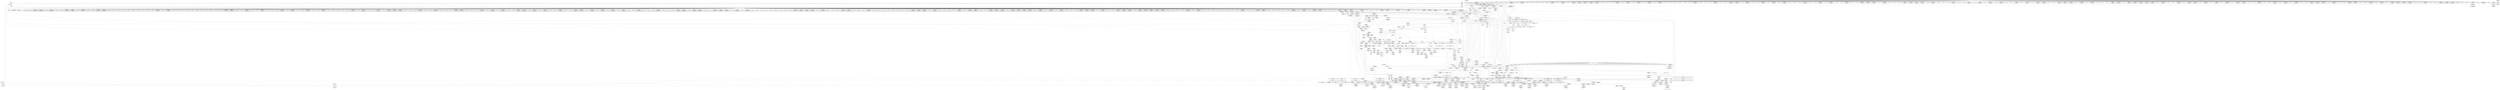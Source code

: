 digraph {
	CE0x47307f0 [shape=record,shape=Mrecord,label="{CE0x47307f0|selinux_xfrm_state_pol_flow_match:tmp14|security/selinux/xfrm.c,190}"]
	CE0x47be8a0 [shape=record,shape=Mrecord,label="{CE0x47be8a0|selinux_xfrm_state_pol_flow_match:cmp|security/selinux/xfrm.c,202}"]
	CE0x475cdb0 [shape=record,shape=Mrecord,label="{CE0x475cdb0|864:_%struct.xfrm_sec_ctx*,_:_CRE_128,129_}"]
	CE0x4767fc0 [shape=record,shape=Mrecord,label="{CE0x4767fc0|864:_%struct.xfrm_sec_ctx*,_:_CRE_336,344_|*MultipleSource*|Function::selinux_xfrm_state_pol_flow_match&Arg::x::|security/selinux/xfrm.c,185}"]
	CE0x47941d0 [shape=record,shape=Mrecord,label="{CE0x47941d0|selinux_authorizable_ctx:ctx|Function::selinux_authorizable_ctx&Arg::ctx::}"]
	CE0x47296a0 [shape=record,shape=Mrecord,label="{CE0x47296a0|864:_%struct.xfrm_sec_ctx*,_:_CRE_118,119_}"]
	CE0x4772540 [shape=record,shape=Mrecord,label="{CE0x4772540|864:_%struct.xfrm_sec_ctx*,_:_CRE_848,856_|*MultipleSource*|Function::selinux_xfrm_state_pol_flow_match&Arg::x::|security/selinux/xfrm.c,185}"]
	CE0x47943d0 [shape=record,shape=Mrecord,label="{CE0x47943d0|selinux_authorizable_ctx:ctx|Function::selinux_authorizable_ctx&Arg::ctx::|*SummSource*}"]
	CE0x471ba00 [shape=record,shape=Mrecord,label="{CE0x471ba00|864:_%struct.xfrm_sec_ctx*,_:_CRE_22,23_}"]
	CE0x47ac680 [shape=record,shape=Mrecord,label="{CE0x47ac680|i64_10|*Constant*|*SummSource*}"]
	CE0x4745160 [shape=record,shape=Mrecord,label="{CE0x4745160|selinux_authorizable_xfrm:tmp|*SummSource*}"]
	CE0x4732d00 [shape=record,shape=Mrecord,label="{CE0x4732d00|selinux_xfrm_state_pol_flow_match:security|security/selinux/xfrm.c,184|*SummSink*}"]
	CE0x4726e90 [shape=record,shape=Mrecord,label="{CE0x4726e90|selinux_xfrm_state_pol_flow_match:tmp6|security/selinux/xfrm.c,184}"]
	CE0x4775080 [shape=record,shape=Mrecord,label="{CE0x4775080|selinux_xfrm_state_pol_flow_match:tmp12|security/selinux/xfrm.c,187|*SummSink*}"]
	CE0x479f960 [shape=record,shape=Mrecord,label="{CE0x479f960|selinux_xfrm_state_pol_flow_match:tmp33|*LoadInst*|security/selinux/xfrm.c,200|*SummSink*}"]
	CE0x4730a90 [shape=record,shape=Mrecord,label="{CE0x4730a90|i64*_getelementptr_inbounds_(_2_x_i64_,_2_x_i64_*___llvm_gcov_ctr17246,_i64_0,_i64_0)|*Constant*|*SummSink*}"]
	CE0x473bb90 [shape=record,shape=Mrecord,label="{CE0x473bb90|696:_%struct.xfrm_sec_ctx*,_:_CRE_520,521_}"]
	CE0x47c48e0 [shape=record,shape=Mrecord,label="{CE0x47c48e0|avc_has_perm:requested|Function::avc_has_perm&Arg::requested::|*SummSink*}"]
	CE0x47bd440 [shape=record,shape=Mrecord,label="{CE0x47bd440|16:_i32,_:_CRE_51,52_}"]
	CE0x47aaca0 [shape=record,shape=Mrecord,label="{CE0x47aaca0|i64*_getelementptr_inbounds_(_20_x_i64_,_20_x_i64_*___llvm_gcov_ctr3,_i64_0,_i64_12)|*Constant*|*SummSource*}"]
	CE0x47ccb20 [shape=record,shape=Mrecord,label="{CE0x47ccb20|GLOBAL:__llvm_gcov_ctr16|Global_var:__llvm_gcov_ctr16|*SummSource*}"]
	CE0x47bdf40 [shape=record,shape=Mrecord,label="{CE0x47bdf40|16:_i32,_:_CRE_62,63_}"]
	CE0x4771340 [shape=record,shape=Mrecord,label="{CE0x4771340|864:_%struct.xfrm_sec_ctx*,_:_CRE_776,784_|*MultipleSource*|Function::selinux_xfrm_state_pol_flow_match&Arg::x::|security/selinux/xfrm.c,185}"]
	CE0x479f880 [shape=record,shape=Mrecord,label="{CE0x479f880|selinux_xfrm_state_pol_flow_match:security13|security/selinux/xfrm.c,200|*SummSink*}"]
	CE0x473bc50 [shape=record,shape=Mrecord,label="{CE0x473bc50|696:_%struct.xfrm_sec_ctx*,_:_CRE_521,522_}"]
	CE0x47266f0 [shape=record,shape=Mrecord,label="{CE0x47266f0|696:_%struct.xfrm_sec_ctx*,_:_CRE_527,528_}"]
	CE0x4725d90 [shape=record,shape=Mrecord,label="{CE0x4725d90|864:_%struct.xfrm_sec_ctx*,_:_CRE_88,89_}"]
	CE0x479dee0 [shape=record,shape=Mrecord,label="{CE0x479dee0|selinux_xfrm_state_pol_flow_match:tmp21|security/selinux/xfrm.c,194}"]
	CE0x47c8f30 [shape=record,shape=Mrecord,label="{CE0x47c8f30|selinux_xfrm_state_pol_flow_match:tobool20|security/selinux/xfrm.c,208}"]
	CE0x4773ec0 [shape=record,shape=Mrecord,label="{CE0x4773ec0|selinux_xfrm_state_pol_flow_match:tmp10|security/selinux/xfrm.c,185|*SummSink*}"]
	CE0x4796180 [shape=record,shape=Mrecord,label="{CE0x4796180|selinux_authorizable_ctx:tmp6|*LoadInst*|security/selinux/xfrm.c,64|*SummSource*}"]
	CE0x4766150 [shape=record,shape=Mrecord,label="{CE0x4766150|864:_%struct.xfrm_sec_ctx*,_:_CRE_280,281_}"]
	CE0x4722070 [shape=record,shape=Mrecord,label="{CE0x4722070|696:_%struct.xfrm_sec_ctx*,_:_CRE_692,694_|*MultipleSource*|Function::selinux_xfrm_state_pol_flow_match&Arg::xp::|security/selinux/xfrm.c,184}"]
	CE0x473ab70 [shape=record,shape=Mrecord,label="{CE0x473ab70|696:_%struct.xfrm_sec_ctx*,_:_CRE_550,551_}"]
	CE0x479ed70 [shape=record,shape=Mrecord,label="{CE0x479ed70|selinux_xfrm_state_pol_flow_match:tmp33|*LoadInst*|security/selinux/xfrm.c,200}"]
	CE0x4796b60 [shape=record,shape=Mrecord,label="{CE0x4796b60|GLOBAL:__llvm_gcov_ctr16|Global_var:__llvm_gcov_ctr16}"]
	CE0x479c4f0 [shape=record,shape=Mrecord,label="{CE0x479c4f0|selinux_xfrm_state_pol_flow_match:call|security/selinux/xfrm.c,196|*SummSource*}"]
	CE0x4711000 [shape=record,shape=Mrecord,label="{CE0x4711000|864:_%struct.xfrm_sec_ctx*,_:_CRE_96,97_}"]
	CE0x475fe70 [shape=record,shape=Mrecord,label="{CE0x475fe70|avc_has_perm:auditdata|Function::avc_has_perm&Arg::auditdata::}"]
	CE0x4737b80 [shape=record,shape=Mrecord,label="{CE0x4737b80|696:_%struct.xfrm_sec_ctx*,_:_CRE_490,491_}"]
	CE0x472cc30 [shape=record,shape=Mrecord,label="{CE0x472cc30|696:_%struct.xfrm_sec_ctx*,_:_CRE_384,392_|*MultipleSource*|Function::selinux_xfrm_state_pol_flow_match&Arg::xp::|security/selinux/xfrm.c,184}"]
	CE0x4738bb0 [shape=record,shape=Mrecord,label="{CE0x4738bb0|696:_%struct.xfrm_sec_ctx*,_:_CRE_294,295_}"]
	CE0x47c3d40 [shape=record,shape=Mrecord,label="{CE0x47c3d40|selinux_xfrm_state_pol_flow_match:__fl_common17|security/selinux/xfrm.c,208|*SummSource*}"]
	CE0x475c6f0 [shape=record,shape=Mrecord,label="{CE0x475c6f0|selinux_xfrm_state_pol_flow_match:tmp31|*SummSink*}"]
	CE0x4720930 [shape=record,shape=Mrecord,label="{CE0x4720930|696:_%struct.xfrm_sec_ctx*,_:_CRE_295,296_}"]
	CE0x4772140 [shape=record,shape=Mrecord,label="{CE0x4772140|864:_%struct.xfrm_sec_ctx*,_:_CRE_832,840_|*MultipleSource*|Function::selinux_xfrm_state_pol_flow_match&Arg::x::|security/selinux/xfrm.c,185}"]
	CE0x471c1c0 [shape=record,shape=Mrecord,label="{CE0x471c1c0|i64_1|*Constant*|*SummSink*}"]
	CE0x47695c0 [shape=record,shape=Mrecord,label="{CE0x47695c0|864:_%struct.xfrm_sec_ctx*,_:_CRE_424,428_|*MultipleSource*|Function::selinux_xfrm_state_pol_flow_match&Arg::x::|security/selinux/xfrm.c,185}"]
	CE0x4726830 [shape=record,shape=Mrecord,label="{CE0x4726830|696:_%struct.xfrm_sec_ctx*,_:_CRE_528,529_}"]
	CE0x47c3be0 [shape=record,shape=Mrecord,label="{CE0x47c3be0|selinux_xfrm_state_pol_flow_match:__fl_common17|security/selinux/xfrm.c,208}"]
	CE0x47a18c0 [shape=record,shape=Mrecord,label="{CE0x47a18c0|16:_i32,_:_CRE_24,25_}"]
	CE0x479a700 [shape=record,shape=Mrecord,label="{CE0x479a700|selinux_xfrm_state_pol_flow_match:security5|security/selinux/xfrm.c,192|*SummSink*}"]
	CE0x4742650 [shape=record,shape=Mrecord,label="{CE0x4742650|selinux_authorizable_ctx:tmp10|security/selinux/xfrm.c,64|*SummSource*}"]
	CE0x4727290 [shape=record,shape=Mrecord,label="{CE0x4727290|696:_%struct.xfrm_sec_ctx*,_:_CRE_276,277_}"]
	CE0x4735f70 [shape=record,shape=Mrecord,label="{CE0x4735f70|696:_%struct.xfrm_sec_ctx*,_:_CRE_509,510_}"]
	CE0x479b590 [shape=record,shape=Mrecord,label="{CE0x479b590|i64*_getelementptr_inbounds_(_20_x_i64_,_20_x_i64_*___llvm_gcov_ctr3,_i64_0,_i64_9)|*Constant*|*SummSource*}"]
	CE0x47bf160 [shape=record,shape=Mrecord,label="{CE0x47bf160|selinux_xfrm_state_pol_flow_match:flowic_secid|security/selinux/xfrm.c,202|*SummSource*}"]
	CE0x4767540 [shape=record,shape=Mrecord,label="{CE0x4767540|864:_%struct.xfrm_sec_ctx*,_:_CRE_300,304_|*MultipleSource*|Function::selinux_xfrm_state_pol_flow_match&Arg::x::|security/selinux/xfrm.c,185}"]
	CE0x4746b60 [shape=record,shape=Mrecord,label="{CE0x4746b60|696:_%struct.xfrm_sec_ctx*,_:_CRE_545,546_}"]
	CE0x4745dc0 [shape=record,shape=Mrecord,label="{CE0x4745dc0|696:_%struct.xfrm_sec_ctx*,_:_CRE_112,116_|*MultipleSource*|Function::selinux_xfrm_state_pol_flow_match&Arg::xp::|security/selinux/xfrm.c,184}"]
	CE0x471ea50 [shape=record,shape=Mrecord,label="{CE0x471ea50|selinux_authorizable_xfrm:tmp2|*SummSource*}"]
	CE0x472b4e0 [shape=record,shape=Mrecord,label="{CE0x472b4e0|selinux_authorizable_xfrm:tmp4|*LoadInst*|security/selinux/xfrm.c,73}"]
	CE0x4793950 [shape=record,shape=Mrecord,label="{CE0x4793950|GLOBAL:selinux_authorizable_ctx|*Constant*}"]
	CE0x471f5d0 [shape=record,shape=Mrecord,label="{CE0x471f5d0|864:_%struct.xfrm_sec_ctx*,_:_CRE_10,11_}"]
	CE0x47919f0 [shape=record,shape=Mrecord,label="{CE0x47919f0|selinux_authorizable_ctx:tmp|*SummSource*}"]
	CE0x4767400 [shape=record,shape=Mrecord,label="{CE0x4767400|864:_%struct.xfrm_sec_ctx*,_:_CRE_296,300_|*MultipleSource*|Function::selinux_xfrm_state_pol_flow_match&Arg::x::|security/selinux/xfrm.c,185}"]
	CE0x47bda40 [shape=record,shape=Mrecord,label="{CE0x47bda40|16:_i32,_:_CRE_57,58_}"]
	"CONST[source:0(mediator),value:2(dynamic)][purpose:{subject}]"
	CE0x4735c70 [shape=record,shape=Mrecord,label="{CE0x4735c70|696:_%struct.xfrm_sec_ctx*,_:_CRE_505,506_}"]
	CE0x4757860 [shape=record,shape=Mrecord,label="{CE0x4757860|696:_%struct.xfrm_sec_ctx*,_:_CRE_176,184_|*MultipleSource*|Function::selinux_xfrm_state_pol_flow_match&Arg::xp::|security/selinux/xfrm.c,184}"]
	CE0x668aab0 [shape=record,shape=Mrecord,label="{CE0x668aab0|696:_%struct.xfrm_sec_ctx*,_:_CRE_290,291_}"]
	CE0x47ccc60 [shape=record,shape=Mrecord,label="{CE0x47ccc60|selinux_authorizable_ctx:tmp3|security/selinux/xfrm.c,63|*SummSink*}"]
	CE0x47358c0 [shape=record,shape=Mrecord,label="{CE0x47358c0|696:_%struct.xfrm_sec_ctx*,_:_CRE_278,279_}"]
	CE0x475cb30 [shape=record,shape=Mrecord,label="{CE0x475cb30|864:_%struct.xfrm_sec_ctx*,_:_CRE_126,127_}"]
	CE0x4767180 [shape=record,shape=Mrecord,label="{CE0x4767180|864:_%struct.xfrm_sec_ctx*,_:_CRE_696,697_}"]
	CE0x47637c0 [shape=record,shape=Mrecord,label="{CE0x47637c0|864:_%struct.xfrm_sec_ctx*,_:_CRE_216,220_|*MultipleSource*|Function::selinux_xfrm_state_pol_flow_match&Arg::x::|security/selinux/xfrm.c,185}"]
	CE0x47bd540 [shape=record,shape=Mrecord,label="{CE0x47bd540|16:_i32,_:_CRE_52,53_}"]
	CE0x47b4150 [shape=record,shape=Mrecord,label="{CE0x47b4150|selinux_authorizable_ctx:tmp15|security/selinux/xfrm.c,64|*SummSink*}"]
	CE0x4719f00 [shape=record,shape=Mrecord,label="{CE0x4719f00|696:_%struct.xfrm_sec_ctx*,_:_CRE_305,306_}"]
	CE0x475ed60 [shape=record,shape=Mrecord,label="{CE0x475ed60|864:_%struct.xfrm_sec_ctx*,_:_CRE_156,157_|*MultipleSource*|Function::selinux_xfrm_state_pol_flow_match&Arg::x::|security/selinux/xfrm.c,185}"]
	CE0x476c190 [shape=record,shape=Mrecord,label="{CE0x476c190|864:_%struct.xfrm_sec_ctx*,_:_CRE_504,512_|*MultipleSource*|Function::selinux_xfrm_state_pol_flow_match&Arg::x::|security/selinux/xfrm.c,185}"]
	CE0x47265b0 [shape=record,shape=Mrecord,label="{CE0x47265b0|696:_%struct.xfrm_sec_ctx*,_:_CRE_526,527_}"]
	CE0x4746ca0 [shape=record,shape=Mrecord,label="{CE0x4746ca0|696:_%struct.xfrm_sec_ctx*,_:_CRE_546,547_}"]
	CE0x47496f0 [shape=record,shape=Mrecord,label="{CE0x47496f0|i32_40|*Constant*}"]
	CE0x47cdd90 [shape=record,shape=Mrecord,label="{CE0x47cdd90|selinux_authorizable_ctx:land.lhs.true}"]
	CE0x479a540 [shape=record,shape=Mrecord,label="{CE0x479a540|selinux_xfrm_state_pol_flow_match:security5|security/selinux/xfrm.c,192|*SummSource*}"]
	CE0x4717f10 [shape=record,shape=Mrecord,label="{CE0x4717f10|selinux_xfrm_state_pol_flow_match:tmp1|*SummSink*}"]
	CE0x472c0d0 [shape=record,shape=Mrecord,label="{CE0x472c0d0|selinux_authorizable_xfrm:tmp1|*SummSource*}"]
	CE0x4725390 [shape=record,shape=Mrecord,label="{CE0x4725390|864:_%struct.xfrm_sec_ctx*,_:_CRE_80,81_}"]
	CE0x475ec20 [shape=record,shape=Mrecord,label="{CE0x475ec20|864:_%struct.xfrm_sec_ctx*,_:_CRE_152,156_|*MultipleSource*|Function::selinux_xfrm_state_pol_flow_match&Arg::x::|security/selinux/xfrm.c,185}"]
	CE0x472f850 [shape=record,shape=Mrecord,label="{CE0x472f850|selinux_xfrm_state_pol_flow_match:tmp13|security/selinux/xfrm.c,187|*SummSink*}"]
	CE0x47a0ec0 [shape=record,shape=Mrecord,label="{CE0x47a0ec0|16:_i32,_:_CRE_14,15_}"]
	CE0x47a90a0 [shape=record,shape=Mrecord,label="{CE0x47a90a0|selinux_authorizable_xfrm:x|Function::selinux_authorizable_xfrm&Arg::x::|*SummSink*}"]
	CE0x4774940 [shape=record,shape=Mrecord,label="{CE0x4774940|i64*_getelementptr_inbounds_(_20_x_i64_,_20_x_i64_*___llvm_gcov_ctr3,_i64_0,_i64_5)|*Constant*|*SummSource*}"]
	CE0x47b7a10 [shape=record,shape=Mrecord,label="{CE0x47b7a10|selinux_xfrm_state_pol_flow_match:u|security/selinux/xfrm.c,202|*SummSource*}"]
	CE0x478bb50 [shape=record,shape=Mrecord,label="{CE0x478bb50|selinux_authorizable_ctx:ctx_doi|security/selinux/xfrm.c,64|*SummSink*}"]
	CE0x47693c0 [shape=record,shape=Mrecord,label="{CE0x47693c0|864:_%struct.xfrm_sec_ctx*,_:_CRE_416,424_|*MultipleSource*|Function::selinux_xfrm_state_pol_flow_match&Arg::x::|security/selinux/xfrm.c,185}"]
	CE0x4743430 [shape=record,shape=Mrecord,label="{CE0x4743430|selinux_authorizable_ctx:ctx_doi|security/selinux/xfrm.c,64|*SummSource*}"]
	CE0x476ef90 [shape=record,shape=Mrecord,label="{CE0x476ef90|864:_%struct.xfrm_sec_ctx*,_:_CRE_688,696_|*MultipleSource*|Function::selinux_xfrm_state_pol_flow_match&Arg::x::|security/selinux/xfrm.c,185}"]
	CE0x471eb30 [shape=record,shape=Mrecord,label="{CE0x471eb30|selinux_authorizable_xfrm:tmp3}"]
	CE0x474b260 [shape=record,shape=Mrecord,label="{CE0x474b260|696:_%struct.xfrm_sec_ctx*,_:_CRE_120,128_|*MultipleSource*|Function::selinux_xfrm_state_pol_flow_match&Arg::xp::|security/selinux/xfrm.c,184}"]
	CE0x54191e0 [shape=record,shape=Mrecord,label="{CE0x54191e0|696:_%struct.xfrm_sec_ctx*,_:_CRE_488,489_}"]
	CE0x4732960 [shape=record,shape=Mrecord,label="{CE0x4732960|696:_%struct.xfrm_sec_ctx*,_:_CRE_52,56_|*MultipleSource*|Function::selinux_xfrm_state_pol_flow_match&Arg::xp::|security/selinux/xfrm.c,184}"]
	CE0x4775010 [shape=record,shape=Mrecord,label="{CE0x4775010|selinux_xfrm_state_pol_flow_match:tmp12|security/selinux/xfrm.c,187|*SummSource*}"]
	CE0x47681c0 [shape=record,shape=Mrecord,label="{CE0x47681c0|864:_%struct.xfrm_sec_ctx*,_:_CRE_344,352_|*MultipleSource*|Function::selinux_xfrm_state_pol_flow_match&Arg::x::|security/selinux/xfrm.c,185}"]
	CE0x4745080 [shape=record,shape=Mrecord,label="{CE0x4745080|selinux_authorizable_xfrm:tmp}"]
	CE0x47a1ac0 [shape=record,shape=Mrecord,label="{CE0x47a1ac0|16:_i32,_:_CRE_26,27_}"]
	CE0x47c43b0 [shape=record,shape=Mrecord,label="{CE0x47c43b0|avc_has_perm:tclass|Function::avc_has_perm&Arg::tclass::|*SummSource*}"]
	CE0x47a0cc0 [shape=record,shape=Mrecord,label="{CE0x47a0cc0|16:_i32,_:_CRE_12,13_}"]
	CE0x4763bc0 [shape=record,shape=Mrecord,label="{CE0x4763bc0|864:_%struct.xfrm_sec_ctx*,_:_CRE_224,228_|*MultipleSource*|Function::selinux_xfrm_state_pol_flow_match&Arg::x::|security/selinux/xfrm.c,185}"]
	CE0x4734390 [shape=record,shape=Mrecord,label="{CE0x4734390|selinux_xfrm_state_pol_flow_match:xp|Function::selinux_xfrm_state_pol_flow_match&Arg::xp::|*SummSource*}"]
	CE0x475b530 [shape=record,shape=Mrecord,label="{CE0x475b530|selinux_xfrm_state_pol_flow_match:tmp29}"]
	CE0x4737dc0 [shape=record,shape=Mrecord,label="{CE0x4737dc0|696:_%struct.xfrm_sec_ctx*,_:_CRE_493,494_}"]
	CE0x476f390 [shape=record,shape=Mrecord,label="{CE0x476f390|864:_%struct.xfrm_sec_ctx*,_:_CRE_698,699_}"]
	CE0x47be240 [shape=record,shape=Mrecord,label="{CE0x47be240|selinux_xfrm_state_pol_flow_match:__fl_common|security/selinux/xfrm.c,202}"]
	CE0x4751d30 [shape=record,shape=Mrecord,label="{CE0x4751d30|696:_%struct.xfrm_sec_ctx*,_:_CRE_240,248_|*MultipleSource*|Function::selinux_xfrm_state_pol_flow_match&Arg::xp::|security/selinux/xfrm.c,184}"]
	CE0x4774040 [shape=record,shape=Mrecord,label="{CE0x4774040|selinux_xfrm_state_pol_flow_match:tmp11|security/selinux/xfrm.c,185}"]
	CE0x479d910 [shape=record,shape=Mrecord,label="{CE0x479d910|selinux_authorizable_xfrm:entry|*SummSource*}"]
	CE0x4772d40 [shape=record,shape=Mrecord,label="{CE0x4772d40|selinux_xfrm_state_pol_flow_match:tmp7|*LoadInst*|security/selinux/xfrm.c,185|*SummSource*}"]
	CE0x47bc740 [shape=record,shape=Mrecord,label="{CE0x47bc740|16:_i32,_:_CRE_38,39_}"]
	CE0x47207b0 [shape=record,shape=Mrecord,label="{CE0x47207b0|selinux_xfrm_state_pol_flow_match:if.then14|*SummSink*}"]
	CE0x4794880 [shape=record,shape=Mrecord,label="{CE0x4794880|_ret_i32_%land.ext,_!dbg_!27723|security/selinux/xfrm.c,63|*SummSource*}"]
	CE0x473c110 [shape=record,shape=Mrecord,label="{CE0x473c110|696:_%struct.xfrm_sec_ctx*,_:_CRE_640,656_|*MultipleSource*|Function::selinux_xfrm_state_pol_flow_match&Arg::xp::|security/selinux/xfrm.c,184}"]
	CE0x472bc60 [shape=record,shape=Mrecord,label="{CE0x472bc60|696:_%struct.xfrm_sec_ctx*,_:_CRE_408,416_|*MultipleSource*|Function::selinux_xfrm_state_pol_flow_match&Arg::xp::|security/selinux/xfrm.c,184}"]
	CE0x472bde0 [shape=record,shape=Mrecord,label="{CE0x472bde0|696:_%struct.xfrm_sec_ctx*,_:_CRE_416,424_|*MultipleSource*|Function::selinux_xfrm_state_pol_flow_match&Arg::xp::|security/selinux/xfrm.c,184}"]
	CE0x4758a00 [shape=record,shape=Mrecord,label="{CE0x4758a00|696:_%struct.xfrm_sec_ctx*,_:_CRE_172,176_|*MultipleSource*|Function::selinux_xfrm_state_pol_flow_match&Arg::xp::|security/selinux/xfrm.c,184}"]
	CE0x4731260 [shape=record,shape=Mrecord,label="{CE0x4731260|696:_%struct.xfrm_sec_ctx*,_:_CRE_289,290_}"]
	CE0x471d1d0 [shape=record,shape=Mrecord,label="{CE0x471d1d0|i32_21|*Constant*}"]
	CE0x4718540 [shape=record,shape=Mrecord,label="{CE0x4718540|selinux_xfrm_state_pol_flow_match:tmp|*SummSink*}"]
	CE0x475f910 [shape=record,shape=Mrecord,label="{CE0x475f910|%struct.common_audit_data.1017*_null|*Constant*|*SummSource*}"]
	CE0x4794ef0 [shape=record,shape=Mrecord,label="{CE0x4794ef0|selinux_authorizable_ctx:tmp8|security/selinux/xfrm.c,64}"]
	CE0x478e190 [shape=record,shape=Mrecord,label="{CE0x478e190|selinux_authorizable_ctx:ctx_alg|security/selinux/xfrm.c,65|*SummSink*}"]
	CE0x4760bc0 [shape=record,shape=Mrecord,label="{CE0x4760bc0|864:_%struct.xfrm_sec_ctx*,_:_CRE_173,174_}"]
	CE0x4761980 [shape=record,shape=Mrecord,label="{CE0x4761980|864:_%struct.xfrm_sec_ctx*,_:_CRE_184,185_}"]
	CE0x4722e80 [shape=record,shape=Mrecord,label="{CE0x4722e80|GLOBAL:__llvm_gcov_ctr3|Global_var:__llvm_gcov_ctr3|*SummSink*}"]
	CE0x4765dc0 [shape=record,shape=Mrecord,label="{CE0x4765dc0|864:_%struct.xfrm_sec_ctx*,_:_CRE_277,278_}"]
	CE0x47bb2b0 [shape=record,shape=Mrecord,label="{CE0x47bb2b0|selinux_xfrm_state_pol_flow_match:tmp42|security/selinux/xfrm.c,208|*SummSink*}"]
	CE0x476d990 [shape=record,shape=Mrecord,label="{CE0x476d990|864:_%struct.xfrm_sec_ctx*,_:_CRE_608,612_|*MultipleSource*|Function::selinux_xfrm_state_pol_flow_match&Arg::x::|security/selinux/xfrm.c,185}"]
	CE0x475dbe0 [shape=record,shape=Mrecord,label="{CE0x475dbe0|864:_%struct.xfrm_sec_ctx*,_:_CRE_140,141_}"]
	CE0x4762fc0 [shape=record,shape=Mrecord,label="{CE0x4762fc0|864:_%struct.xfrm_sec_ctx*,_:_CRE_203,204_|*MultipleSource*|Function::selinux_xfrm_state_pol_flow_match&Arg::x::|security/selinux/xfrm.c,185}"]
	CE0x4731910 [shape=record,shape=Mrecord,label="{CE0x4731910|696:_%struct.xfrm_sec_ctx*,_:_CRE_536,537_}"]
	CE0x4770000 [shape=record,shape=Mrecord,label="{CE0x4770000|864:_%struct.xfrm_sec_ctx*,_:_CRE_708,709_}"]
	CE0x47a0840 [shape=record,shape=Mrecord,label="{CE0x47a0840|16:_i32,_:_CRE_7,8_}"]
	CE0x47c7790 [shape=record,shape=Mrecord,label="{CE0x47c7790|avc_has_perm:tsid|Function::avc_has_perm&Arg::tsid::}"]
	CE0x476f190 [shape=record,shape=Mrecord,label="{CE0x476f190|864:_%struct.xfrm_sec_ctx*,_:_CRE_697,698_}"]
	CE0x47bd240 [shape=record,shape=Mrecord,label="{CE0x47bd240|16:_i32,_:_CRE_49,50_}"]
	CE0x47c9fe0 [shape=record,shape=Mrecord,label="{CE0x47c9fe0|i64*_getelementptr_inbounds_(_20_x_i64_,_20_x_i64_*___llvm_gcov_ctr3,_i64_0,_i64_19)|*Constant*}"]
	CE0x47ad9f0 [shape=record,shape=Mrecord,label="{CE0x47ad9f0|i64_8|*Constant*|*SummSink*}"]
	CE0x475b610 [shape=record,shape=Mrecord,label="{CE0x475b610|selinux_xfrm_state_pol_flow_match:tmp29|*SummSink*}"]
	CE0x47c4240 [shape=record,shape=Mrecord,label="{CE0x47c4240|i32_1|*Constant*}"]
	CE0x4766a00 [shape=record,shape=Mrecord,label="{CE0x4766a00|864:_%struct.xfrm_sec_ctx*,_:_CRE_286,287_}"]
	CE0x47c96e0 [shape=record,shape=Mrecord,label="{CE0x47c96e0|selinux_xfrm_state_pol_flow_match:cond|security/selinux/xfrm.c,208|*SummSource*}"]
	CE0x4710c40 [shape=record,shape=Mrecord,label="{CE0x4710c40|864:_%struct.xfrm_sec_ctx*,_:_CRE_93,94_}"]
	CE0x4717480 [shape=record,shape=Mrecord,label="{CE0x4717480|GLOBAL:__llvm_gcov_ctr3|Global_var:__llvm_gcov_ctr3|*SummSource*}"]
	CE0x47a9d70 [shape=record,shape=Mrecord,label="{CE0x47a9d70|selinux_xfrm_state_pol_flow_match:tmp25|security/selinux/xfrm.c,196}"]
	CE0x47610c0 [shape=record,shape=Mrecord,label="{CE0x47610c0|864:_%struct.xfrm_sec_ctx*,_:_CRE_177,178_}"]
	CE0x47215c0 [shape=record,shape=Mrecord,label="{CE0x47215c0|696:_%struct.xfrm_sec_ctx*,_:_CRE_522,523_}"]
	CE0x4733dd0 [shape=record,shape=Mrecord,label="{CE0x4733dd0|696:_%struct.xfrm_sec_ctx*,_:_CRE_16,24_|*MultipleSource*|Function::selinux_xfrm_state_pol_flow_match&Arg::xp::|security/selinux/xfrm.c,184}"]
	CE0x47bce40 [shape=record,shape=Mrecord,label="{CE0x47bce40|16:_i32,_:_CRE_45,46_}"]
	CE0x4725b10 [shape=record,shape=Mrecord,label="{CE0x4725b10|864:_%struct.xfrm_sec_ctx*,_:_CRE_86,87_}"]
	CE0x47bee50 [shape=record,shape=Mrecord,label="{CE0x47bee50|selinux_xfrm_state_pol_flow_match:tmp36|security/selinux/xfrm.c,202|*SummSource*}"]
	CE0x47acce0 [shape=record,shape=Mrecord,label="{CE0x47acce0|i64_11|*Constant*|*SummSink*}"]
	CE0x479f8f0 [shape=record,shape=Mrecord,label="{CE0x479f8f0|selinux_xfrm_state_pol_flow_match:tmp33|*LoadInst*|security/selinux/xfrm.c,200|*SummSource*}"]
	CE0x475e720 [shape=record,shape=Mrecord,label="{CE0x475e720|864:_%struct.xfrm_sec_ctx*,_:_CRE_149,150_}"]
	CE0x4732bb0 [shape=record,shape=Mrecord,label="{CE0x4732bb0|selinux_xfrm_state_pol_flow_match:tmp5|security/selinux/xfrm.c,184|*SummSource*}"]
	CE0x47450f0 [shape=record,shape=Mrecord,label="{CE0x47450f0|COLLAPSED:_GCMRE___llvm_gcov_ctr17246_internal_global_2_x_i64_zeroinitializer:_elem_0:default:}"]
	CE0x47235e0 [shape=record,shape=Mrecord,label="{CE0x47235e0|i32_40|*Constant*}"]
	CE0x47c3640 [shape=record,shape=Mrecord,label="{CE0x47c3640|selinux_xfrm_state_pol_flow_match:u16|security/selinux/xfrm.c,208|*SummSink*}"]
	CE0x476fb00 [shape=record,shape=Mrecord,label="{CE0x476fb00|864:_%struct.xfrm_sec_ctx*,_:_CRE_704,705_}"]
	CE0x47ab5d0 [shape=record,shape=Mrecord,label="{CE0x47ab5d0|selinux_xfrm_state_pol_flow_match:tmp27|security/selinux/xfrm.c,198|*SummSource*}"]
	CE0x47933d0 [shape=record,shape=Mrecord,label="{CE0x47933d0|selinux_authorizable_ctx:conv|security/selinux/xfrm.c,64|*SummSink*}"]
	CE0x47745a0 [shape=record,shape=Mrecord,label="{CE0x47745a0|i64*_getelementptr_inbounds_(_20_x_i64_,_20_x_i64_*___llvm_gcov_ctr3,_i64_0,_i64_5)|*Constant*}"]
	CE0x4721100 [shape=record,shape=Mrecord,label="{CE0x4721100|696:_%struct.xfrm_sec_ctx*,_:_CRE_500,501_}"]
	CE0x47958f0 [shape=record,shape=Mrecord,label="{CE0x47958f0|_call_void_mcount()_#3|*SummSource*}"]
	CE0x4764fc0 [shape=record,shape=Mrecord,label="{CE0x4764fc0|864:_%struct.xfrm_sec_ctx*,_:_CRE_268,269_|*MultipleSource*|Function::selinux_xfrm_state_pol_flow_match&Arg::x::|security/selinux/xfrm.c,185}"]
	CE0x4773330 [shape=record,shape=Mrecord,label="{CE0x4773330|selinux_xfrm_state_pol_flow_match:tmp8|security/selinux/xfrm.c,185}"]
	CE0x473be30 [shape=record,shape=Mrecord,label="{CE0x473be30|696:_%struct.xfrm_sec_ctx*,_:_CRE_632,640_|*MultipleSource*|Function::selinux_xfrm_state_pol_flow_match&Arg::xp::|security/selinux/xfrm.c,184}"]
	CE0x4721840 [shape=record,shape=Mrecord,label="{CE0x4721840|696:_%struct.xfrm_sec_ctx*,_:_CRE_524,525_}"]
	CE0x473e690 [shape=record,shape=Mrecord,label="{CE0x473e690|696:_%struct.xfrm_sec_ctx*,_:_CRE_160,168_|*MultipleSource*|Function::selinux_xfrm_state_pol_flow_match&Arg::xp::|security/selinux/xfrm.c,184}"]
	CE0x47317d0 [shape=record,shape=Mrecord,label="{CE0x47317d0|696:_%struct.xfrm_sec_ctx*,_:_CRE_535,536_}"]
	CE0x47947e0 [shape=record,shape=Mrecord,label="{CE0x47947e0|_ret_i32_%land.ext,_!dbg_!27723|security/selinux/xfrm.c,63}"]
	CE0x479c0b0 [shape=record,shape=Mrecord,label="{CE0x479c0b0|selinux_xfrm_state_pol_flow_match:tmp22|security/selinux/xfrm.c,194|*SummSink*}"]
	CE0x4735320 [shape=record,shape=Mrecord,label="{CE0x4735320|696:_%struct.xfrm_sec_ctx*,_:_CRE_264,268_|*MultipleSource*|Function::selinux_xfrm_state_pol_flow_match&Arg::xp::|security/selinux/xfrm.c,184}"]
	CE0x47292e0 [shape=record,shape=Mrecord,label="{CE0x47292e0|864:_%struct.xfrm_sec_ctx*,_:_CRE_115,116_}"]
	CE0x4746590 [shape=record,shape=Mrecord,label="{CE0x4746590|i64_0|*Constant*}"]
	CE0x4731b90 [shape=record,shape=Mrecord,label="{CE0x4731b90|696:_%struct.xfrm_sec_ctx*,_:_CRE_538,539_}"]
	CE0x475dd20 [shape=record,shape=Mrecord,label="{CE0x475dd20|864:_%struct.xfrm_sec_ctx*,_:_CRE_141,142_}"]
	CE0x47a9440 [shape=record,shape=Mrecord,label="{CE0x47a9440|_ret_i32_%call,_!dbg_!27714|security/selinux/xfrm.c,73|*SummSource*}"]
	CE0x47651c0 [shape=record,shape=Mrecord,label="{CE0x47651c0|864:_%struct.xfrm_sec_ctx*,_:_CRE_269,270_|*MultipleSource*|Function::selinux_xfrm_state_pol_flow_match&Arg::x::|security/selinux/xfrm.c,185}"]
	CE0x47b74a0 [shape=record,shape=Mrecord,label="{CE0x47b74a0|selinux_xfrm_state_pol_flow_match:fl|Function::selinux_xfrm_state_pol_flow_match&Arg::fl::|*SummSource*}"]
	CE0x4770640 [shape=record,shape=Mrecord,label="{CE0x4770640|864:_%struct.xfrm_sec_ctx*,_:_CRE_712,720_|*MultipleSource*|Function::selinux_xfrm_state_pol_flow_match&Arg::x::|security/selinux/xfrm.c,185}"]
	CE0x47364c0 [shape=record,shape=Mrecord,label="{CE0x47364c0|864:_%struct.xfrm_sec_ctx*,_:_CRE_103,104_}"]
	CE0x473f740 [shape=record,shape=Mrecord,label="{CE0x473f740|i32_0|*Constant*}"]
	CE0x4714770 [shape=record,shape=Mrecord,label="{CE0x4714770|i64_1|*Constant*|*SummSource*}"]
	CE0x479d430 [shape=record,shape=Mrecord,label="{CE0x479d430|GLOBAL:selinux_authorizable_xfrm|*Constant*|*SummSource*}"]
	CE0x4717c50 [shape=record,shape=Mrecord,label="{CE0x4717c50|selinux_xfrm_state_pol_flow_match:if.end11}"]
	CE0x479db30 [shape=record,shape=Mrecord,label="{CE0x479db30|selinux_authorizable_xfrm:x|Function::selinux_authorizable_xfrm&Arg::x::|*SummSource*}"]
	CE0x4729ce0 [shape=record,shape=Mrecord,label="{CE0x4729ce0|864:_%struct.xfrm_sec_ctx*,_:_CRE_123,124_}"]
	CE0x475f0d0 [shape=record,shape=Mrecord,label="{CE0x475f0d0|864:_%struct.xfrm_sec_ctx*,_:_CRE_162,163_}"]
	CE0x473bdc0 [shape=record,shape=Mrecord,label="{CE0x473bdc0|696:_%struct.xfrm_sec_ctx*,_:_CRE_616,632_|*MultipleSource*|Function::selinux_xfrm_state_pol_flow_match&Arg::xp::|security/selinux/xfrm.c,184}"]
	CE0x47615c0 [shape=record,shape=Mrecord,label="{CE0x47615c0|864:_%struct.xfrm_sec_ctx*,_:_CRE_181,182_}"]
	CE0x472fe20 [shape=record,shape=Mrecord,label="{CE0x472fe20|i64*_getelementptr_inbounds_(_20_x_i64_,_20_x_i64_*___llvm_gcov_ctr3,_i64_0,_i64_17)|*Constant*}"]
	CE0x47a0fc0 [shape=record,shape=Mrecord,label="{CE0x47a0fc0|16:_i32,_:_CRE_15,16_}"]
	CE0x472ca80 [shape=record,shape=Mrecord,label="{CE0x472ca80|selinux_authorizable_xfrm:tmp1|*SummSink*}"]
	CE0x476fc40 [shape=record,shape=Mrecord,label="{CE0x476fc40|864:_%struct.xfrm_sec_ctx*,_:_CRE_705,706_}"]
	CE0x47643c0 [shape=record,shape=Mrecord,label="{CE0x47643c0|864:_%struct.xfrm_sec_ctx*,_:_CRE_248,249_|*MultipleSource*|Function::selinux_xfrm_state_pol_flow_match&Arg::x::|security/selinux/xfrm.c,185}"]
	CE0x47ad520 [shape=record,shape=Mrecord,label="{CE0x47ad520|i64_8|*Constant*}"]
	CE0x473a8f0 [shape=record,shape=Mrecord,label="{CE0x473a8f0|696:_%struct.xfrm_sec_ctx*,_:_CRE_548,549_}"]
	CE0x47adbd0 [shape=record,shape=Mrecord,label="{CE0x47adbd0|selinux_xfrm_state_pol_flow_match:tmp18|security/selinux/xfrm.c,192}"]
	CE0x475c280 [shape=record,shape=Mrecord,label="{CE0x475c280|i64*_getelementptr_inbounds_(_20_x_i64_,_20_x_i64_*___llvm_gcov_ctr3,_i64_0,_i64_14)|*Constant*|*SummSink*}"]
	CE0x4736740 [shape=record,shape=Mrecord,label="{CE0x4736740|864:_%struct.xfrm_sec_ctx*,_:_CRE_105,106_}"]
	CE0x47950b0 [shape=record,shape=Mrecord,label="{CE0x47950b0|selinux_authorizable_ctx:tmp7|security/selinux/xfrm.c,64|*SummSource*}"]
	CE0x476abe0 [shape=record,shape=Mrecord,label="{CE0x476abe0|selinux_authorizable_ctx:conv2|security/selinux/xfrm.c,65|*SummSource*}"]
	CE0x4793bb0 [shape=record,shape=Mrecord,label="{CE0x4793bb0|GLOBAL:selinux_authorizable_ctx|*Constant*|*SummSource*}"]
	CE0x47c0c70 [shape=record,shape=Mrecord,label="{CE0x47c0c70|selinux_xfrm_state_pol_flow_match:ctx_sid|security/selinux/xfrm.c,200}"]
	CE0x4721040 [shape=record,shape=Mrecord,label="{CE0x4721040|696:_%struct.xfrm_sec_ctx*,_:_CRE_499,500_}"]
	CE0x47230e0 [shape=record,shape=Mrecord,label="{CE0x47230e0|696:_%struct.xfrm_sec_ctx*,_:_CRE_307,308_}"]
	CE0x47171c0 [shape=record,shape=Mrecord,label="{CE0x47171c0|selinux_xfrm_state_pol_flow_match:if.then|*SummSink*}"]
	CE0x47c79e0 [shape=record,shape=Mrecord,label="{CE0x47c79e0|avc_has_perm:tsid|Function::avc_has_perm&Arg::tsid::|*SummSink*}"]
	CE0x471e200 [shape=record,shape=Mrecord,label="{CE0x471e200|864:_%struct.xfrm_sec_ctx*,_:_CRE_40,48_|*MultipleSource*|Function::selinux_xfrm_state_pol_flow_match&Arg::x::|security/selinux/xfrm.c,185}"]
	CE0x47b6da0 [shape=record,shape=Mrecord,label="{CE0x47b6da0|selinux_xfrm_state_pol_flow_match:tmp34|security/selinux/xfrm.c,200}"]
	CE0x47bc940 [shape=record,shape=Mrecord,label="{CE0x47bc940|16:_i32,_:_CRE_40,41_}"]
	CE0x473ea30 [shape=record,shape=Mrecord,label="{CE0x473ea30|696:_%struct.xfrm_sec_ctx*,_:_CRE_531,532_}"]
	CE0x47c0c00 [shape=record,shape=Mrecord,label="{CE0x47c0c00|0:_i8,_1:_i8,_4:_i32,_:_CRE_0,1_|*MultipleSource*|*LoadInst*|security/selinux/xfrm.c,200|security/selinux/xfrm.c,200|*LoadInst*|security/selinux/xfrm.c,185|*LoadInst*|security/selinux/xfrm.c,192}"]
	CE0x479d590 [shape=record,shape=Mrecord,label="{CE0x479d590|GLOBAL:selinux_authorizable_xfrm|*Constant*|*SummSink*}"]
	CE0x47ca7f0 [shape=record,shape=Mrecord,label="{CE0x47ca7f0|selinux_xfrm_state_pol_flow_match:tmp45|security/selinux/xfrm.c,211}"]
	CE0x4790280 [shape=record,shape=Mrecord,label="{CE0x4790280|selinux_authorizable_ctx:tmp4|security/selinux/xfrm.c,63|*SummSink*}"]
	CE0x4733750 [shape=record,shape=Mrecord,label="{CE0x4733750|selinux_xfrm_state_pol_flow_match:if.then10|*SummSink*}"]
	CE0x4725c50 [shape=record,shape=Mrecord,label="{CE0x4725c50|864:_%struct.xfrm_sec_ctx*,_:_CRE_87,88_}"]
	CE0x4771f40 [shape=record,shape=Mrecord,label="{CE0x4771f40|864:_%struct.xfrm_sec_ctx*,_:_CRE_824,832_|*MultipleSource*|Function::selinux_xfrm_state_pol_flow_match&Arg::x::|security/selinux/xfrm.c,185}"]
	CE0x47454e0 [shape=record,shape=Mrecord,label="{CE0x47454e0|696:_%struct.xfrm_sec_ctx*,_:_CRE_494,495_}"]
	CE0x476dd90 [shape=record,shape=Mrecord,label="{CE0x476dd90|864:_%struct.xfrm_sec_ctx*,_:_CRE_624,628_|*MultipleSource*|Function::selinux_xfrm_state_pol_flow_match&Arg::x::|security/selinux/xfrm.c,185}"]
	CE0x4746de0 [shape=record,shape=Mrecord,label="{CE0x4746de0|696:_%struct.xfrm_sec_ctx*,_:_CRE_547,548_}"]
	CE0x47aa5e0 [shape=record,shape=Mrecord,label="{CE0x47aa5e0|selinux_xfrm_state_pol_flow_match:tmp26|security/selinux/xfrm.c,196|*SummSource*}"]
	CE0x479da20 [shape=record,shape=Mrecord,label="{CE0x479da20|selinux_authorizable_xfrm:entry|*SummSink*}"]
	CE0x4734890 [shape=record,shape=Mrecord,label="{CE0x4734890|696:_%struct.xfrm_sec_ctx*,_:_CRE_680,688_|*MultipleSource*|Function::selinux_xfrm_state_pol_flow_match&Arg::xp::|security/selinux/xfrm.c,184}"]
	CE0x4760e40 [shape=record,shape=Mrecord,label="{CE0x4760e40|864:_%struct.xfrm_sec_ctx*,_:_CRE_175,176_}"]
	CE0x4744580 [shape=record,shape=Mrecord,label="{CE0x4744580|864:_%struct.xfrm_sec_ctx*,_:_CRE_67,68_}"]
	CE0x471f640 [shape=record,shape=Mrecord,label="{CE0x471f640|864:_%struct.xfrm_sec_ctx*,_:_CRE_11,12_}"]
	CE0x476cf90 [shape=record,shape=Mrecord,label="{CE0x476cf90|864:_%struct.xfrm_sec_ctx*,_:_CRE_552,560_|*MultipleSource*|Function::selinux_xfrm_state_pol_flow_match&Arg::x::|security/selinux/xfrm.c,185}"]
	CE0x472b410 [shape=record,shape=Mrecord,label="{CE0x472b410|selinux_authorizable_xfrm:security|security/selinux/xfrm.c,73}"]
	CE0x47cc2b0 [shape=record,shape=Mrecord,label="{CE0x47cc2b0|selinux_authorizable_xfrm:bb}"]
	CE0x478eee0 [shape=record,shape=Mrecord,label="{CE0x478eee0|selinux_authorizable_ctx:land.lhs.true|*SummSource*}"]
	CE0x47cd380 [shape=record,shape=Mrecord,label="{CE0x47cd380|selinux_authorizable_ctx:tobool|security/selinux/xfrm.c,63}"]
	CE0x4772b40 [shape=record,shape=Mrecord,label="{CE0x4772b40|864:_%struct.xfrm_sec_ctx*,_:_CRE_872,880_|*MultipleSource*|Function::selinux_xfrm_state_pol_flow_match&Arg::x::|security/selinux/xfrm.c,185}"]
	CE0x479acf0 [shape=record,shape=Mrecord,label="{CE0x479acf0|selinux_xfrm_state_pol_flow_match:tmp16|*LoadInst*|security/selinux/xfrm.c,192|*SummSource*}"]
	CE0x471e560 [shape=record,shape=Mrecord,label="{CE0x471e560|864:_%struct.xfrm_sec_ctx*,_:_CRE_56,60_|*MultipleSource*|Function::selinux_xfrm_state_pol_flow_match&Arg::x::|security/selinux/xfrm.c,185}"]
	CE0x4718a10 [shape=record,shape=Mrecord,label="{CE0x4718a10|selinux_xfrm_state_pol_flow_match:bb|*SummSource*}"]
	CE0x47163b0 [shape=record,shape=Mrecord,label="{CE0x47163b0|i64*_getelementptr_inbounds_(_20_x_i64_,_20_x_i64_*___llvm_gcov_ctr3,_i64_0,_i64_0)|*Constant*}"]
	CE0x4792560 [shape=record,shape=Mrecord,label="{CE0x4792560|selinux_authorizable_ctx:tmp5|security/selinux/xfrm.c,63|*SummSink*}"]
	CE0x478c7f0 [shape=record,shape=Mrecord,label="{CE0x478c7f0|selinux_authorizable_ctx:tmp10|security/selinux/xfrm.c,64|*SummSink*}"]
	CE0x4745660 [shape=record,shape=Mrecord,label="{CE0x4745660|696:_%struct.xfrm_sec_ctx*,_:_CRE_496,497_}"]
	"CONST[source:1(input),value:2(dynamic)][purpose:{subject}][SrcIdx:2]"
	CE0x47b91a0 [shape=record,shape=Mrecord,label="{CE0x47b91a0|selinux_xfrm_state_pol_flow_match:tmp40|security/selinux/xfrm.c,203|*SummSink*}"]
	CE0x4761d40 [shape=record,shape=Mrecord,label="{CE0x4761d40|864:_%struct.xfrm_sec_ctx*,_:_CRE_187,188_}"]
	CE0x47a14c0 [shape=record,shape=Mrecord,label="{CE0x47a14c0|16:_i32,_:_CRE_20,21_}"]
	CE0x475f980 [shape=record,shape=Mrecord,label="{CE0x475f980|%struct.common_audit_data.1017*_null|*Constant*|*SummSink*}"]
	CE0x47ca8d0 [shape=record,shape=Mrecord,label="{CE0x47ca8d0|selinux_xfrm_state_pol_flow_match:tmp45|security/selinux/xfrm.c,211|*SummSink*}"]
	CE0x474a690 [shape=record,shape=Mrecord,label="{CE0x474a690|_call_void_mcount()_#3}"]
	CE0x478dd30 [shape=record,shape=Mrecord,label="{CE0x478dd30|selinux_authorizable_ctx:tmp12|security/selinux/xfrm.c,65|*SummSink*}"]
	CE0x47b1e50 [shape=record,shape=Mrecord,label="{CE0x47b1e50|i64*_getelementptr_inbounds_(_7_x_i64_,_7_x_i64_*___llvm_gcov_ctr16,_i64_0,_i64_6)|*Constant*|*SummSink*}"]
	CE0x4724690 [shape=record,shape=Mrecord,label="{CE0x4724690|696:_%struct.xfrm_sec_ctx*,_:_CRE_283,284_}"]
	CE0x4746a20 [shape=record,shape=Mrecord,label="{CE0x4746a20|696:_%struct.xfrm_sec_ctx*,_:_CRE_544,545_}"]
	CE0x473d410 [shape=record,shape=Mrecord,label="{CE0x473d410|864:_%struct.xfrm_sec_ctx*,_:_CRE_488,492_|*MultipleSource*|Function::selinux_xfrm_state_pol_flow_match&Arg::x::|security/selinux/xfrm.c,185}"]
	CE0x47b7010 [shape=record,shape=Mrecord,label="{CE0x47b7010|16:_i32,_:_CRE_4,5_}"]
	CE0x4773a50 [shape=record,shape=Mrecord,label="{CE0x4773a50|selinux_xfrm_state_pol_flow_match:tmp10|security/selinux/xfrm.c,185}"]
	CE0x4761e80 [shape=record,shape=Mrecord,label="{CE0x4761e80|864:_%struct.xfrm_sec_ctx*,_:_CRE_188,189_}"]
	CE0x4737090 [shape=record,shape=Mrecord,label="{CE0x4737090|696:_%struct.xfrm_sec_ctx*,_:_CRE_592,600_|*MultipleSource*|Function::selinux_xfrm_state_pol_flow_match&Arg::xp::|security/selinux/xfrm.c,184}"]
	CE0x4722500 [shape=record,shape=Mrecord,label="{CE0x4722500|i32_0|*Constant*|*SummSource*}"]
	CE0x473ee40 [shape=record,shape=Mrecord,label="{CE0x473ee40|selinux_xfrm_state_pol_flow_match:x|Function::selinux_xfrm_state_pol_flow_match&Arg::x::|*SummSource*}"]
	CE0x478f9b0 [shape=record,shape=Mrecord,label="{CE0x478f9b0|selinux_authorizable_ctx:tmp1}"]
	CE0x4791910 [shape=record,shape=Mrecord,label="{CE0x4791910|selinux_authorizable_ctx:tmp}"]
	CE0x478dbc0 [shape=record,shape=Mrecord,label="{CE0x478dbc0|selinux_authorizable_ctx:tmp12|security/selinux/xfrm.c,65|*SummSource*}"]
	CE0x4729ba0 [shape=record,shape=Mrecord,label="{CE0x4729ba0|864:_%struct.xfrm_sec_ctx*,_:_CRE_122,123_}"]
	CE0x47444a0 [shape=record,shape=Mrecord,label="{CE0x47444a0|864:_%struct.xfrm_sec_ctx*,_:_CRE_69,70_}"]
	CE0x4762bc0 [shape=record,shape=Mrecord,label="{CE0x4762bc0|864:_%struct.xfrm_sec_ctx*,_:_CRE_200,202_|*MultipleSource*|Function::selinux_xfrm_state_pol_flow_match&Arg::x::|security/selinux/xfrm.c,185}"]
	CE0x47a3fe0 [shape=record,shape=Mrecord,label="{CE0x47a3fe0|selinux_xfrm_state_pol_flow_match:tmp20|security/selinux/xfrm.c,192}"]
	CE0x47a06c0 [shape=record,shape=Mrecord,label="{CE0x47a06c0|16:_i32,_:_CRE_5,6_}"]
	CE0x4723d50 [shape=record,shape=Mrecord,label="{CE0x4723d50|696:_%struct.xfrm_sec_ctx*,_:_CRE_511,512_}"]
	CE0x471e0f0 [shape=record,shape=Mrecord,label="{CE0x471e0f0|864:_%struct.xfrm_sec_ctx*,_:_CRE_32,40_|*MultipleSource*|Function::selinux_xfrm_state_pol_flow_match&Arg::x::|security/selinux/xfrm.c,185}"]
	CE0x47209f0 [shape=record,shape=Mrecord,label="{CE0x47209f0|696:_%struct.xfrm_sec_ctx*,_:_CRE_291,292_}"]
	CE0x474bb60 [shape=record,shape=Mrecord,label="{CE0x474bb60|696:_%struct.xfrm_sec_ctx*,_:_CRE_328,332_|*MultipleSource*|Function::selinux_xfrm_state_pol_flow_match&Arg::xp::|security/selinux/xfrm.c,184}"]
	CE0x47bdd40 [shape=record,shape=Mrecord,label="{CE0x47bdd40|16:_i32,_:_CRE_60,61_}"]
	CE0x4762100 [shape=record,shape=Mrecord,label="{CE0x4762100|864:_%struct.xfrm_sec_ctx*,_:_CRE_190,191_}"]
	CE0x4797780 [shape=record,shape=Mrecord,label="{CE0x4797780|i64_4|*Constant*}"]
	CE0x473ca10 [shape=record,shape=Mrecord,label="{CE0x473ca10|864:_%struct.xfrm_sec_ctx*,_:_CRE_456,460_|*MultipleSource*|Function::selinux_xfrm_state_pol_flow_match&Arg::x::|security/selinux/xfrm.c,185}"]
	CE0x479c480 [shape=record,shape=Mrecord,label="{CE0x479c480|selinux_xfrm_state_pol_flow_match:call|security/selinux/xfrm.c,196}"]
	CE0x474a3a0 [shape=record,shape=Mrecord,label="{CE0x474a3a0|696:_%struct.xfrm_sec_ctx*,_:_CRE_352,360_|*MultipleSource*|Function::selinux_xfrm_state_pol_flow_match&Arg::xp::|security/selinux/xfrm.c,184}"]
	CE0x4735a20 [shape=record,shape=Mrecord,label="{CE0x4735a20|selinux_xfrm_state_pol_flow_match:entry}"]
	CE0x4730190 [shape=record,shape=Mrecord,label="{CE0x4730190|i64*_getelementptr_inbounds_(_20_x_i64_,_20_x_i64_*___llvm_gcov_ctr3,_i64_0,_i64_17)|*Constant*|*SummSource*}"]
	CE0x47668c0 [shape=record,shape=Mrecord,label="{CE0x47668c0|864:_%struct.xfrm_sec_ctx*,_:_CRE_285,286_}"]
	CE0x475bd30 [shape=record,shape=Mrecord,label="{CE0x475bd30|i64*_getelementptr_inbounds_(_20_x_i64_,_20_x_i64_*___llvm_gcov_ctr3,_i64_0,_i64_14)|*Constant*}"]
	CE0x4725fc0 [shape=record,shape=Mrecord,label="{CE0x4725fc0|selinux_xfrm_state_pol_flow_match:tobool|security/selinux/xfrm.c,184|*SummSource*}"]
	CE0x47c78b0 [shape=record,shape=Mrecord,label="{CE0x47c78b0|avc_has_perm:tsid|Function::avc_has_perm&Arg::tsid::|*SummSource*}"]
	CE0x47957d0 [shape=record,shape=Mrecord,label="{CE0x47957d0|selinux_authorizable_ctx:tmp1|*SummSink*}"]
	CE0x4771d40 [shape=record,shape=Mrecord,label="{CE0x4771d40|864:_%struct.xfrm_sec_ctx*,_:_CRE_816,824_|*MultipleSource*|Function::selinux_xfrm_state_pol_flow_match&Arg::x::|security/selinux/xfrm.c,185}"]
	CE0x475e5e0 [shape=record,shape=Mrecord,label="{CE0x475e5e0|864:_%struct.xfrm_sec_ctx*,_:_CRE_148,149_}"]
	CE0x47aa740 [shape=record,shape=Mrecord,label="{CE0x47aa740|selinux_xfrm_state_pol_flow_match:tmp26|security/selinux/xfrm.c,196|*SummSink*}"]
	CE0x47c6d20 [shape=record,shape=Mrecord,label="{CE0x47c6d20|selinux_xfrm_state_pol_flow_match:call19|security/selinux/xfrm.c,208|*SummSink*}"]
	CE0x471da60 [shape=record,shape=Mrecord,label="{CE0x471da60|selinux_xfrm_state_pol_flow_match:security1|security/selinux/xfrm.c,185}"]
	CE0x47b9130 [shape=record,shape=Mrecord,label="{CE0x47b9130|selinux_xfrm_state_pol_flow_match:tmp40|security/selinux/xfrm.c,203|*SummSource*}"]
	CE0x4738c70 [shape=record,shape=Mrecord,label="{CE0x4738c70|696:_%struct.xfrm_sec_ctx*,_:_CRE_298,299_}"]
	CE0x4760800 [shape=record,shape=Mrecord,label="{CE0x4760800|864:_%struct.xfrm_sec_ctx*,_:_CRE_170,171_}"]
	CE0x471a990 [shape=record,shape=Mrecord,label="{CE0x471a990|selinux_xfrm_state_pol_flow_match:tmp2|*LoadInst*|security/selinux/xfrm.c,184|*SummSink*}"]
	CE0x47aa080 [shape=record,shape=Mrecord,label="{CE0x47aa080|selinux_xfrm_state_pol_flow_match:tmp25|security/selinux/xfrm.c,196|*SummSource*}"]
	CE0x47ac2b0 [shape=record,shape=Mrecord,label="{CE0x47ac2b0|selinux_xfrm_state_pol_flow_match:tobool9|security/selinux/xfrm.c,196|*SummSource*}"]
	CE0x47b73d0 [shape=record,shape=Mrecord,label="{CE0x47b73d0|selinux_xfrm_state_pol_flow_match:fl|Function::selinux_xfrm_state_pol_flow_match&Arg::fl::}"]
	CE0x47c4690 [shape=record,shape=Mrecord,label="{CE0x47c4690|i32_1|*Constant*|*SummSource*}"]
	CE0x47708c0 [shape=record,shape=Mrecord,label="{CE0x47708c0|864:_%struct.xfrm_sec_ctx*,_:_CRE_728,736_|*MultipleSource*|Function::selinux_xfrm_state_pol_flow_match&Arg::x::|security/selinux/xfrm.c,185}"]
	CE0x47346d0 [shape=record,shape=Mrecord,label="{CE0x47346d0|696:_%struct.xfrm_sec_ctx*,_:_CRE_672,680_|*MultipleSource*|Function::selinux_xfrm_state_pol_flow_match&Arg::xp::|security/selinux/xfrm.c,184}"]
	CE0x4765bc0 [shape=record,shape=Mrecord,label="{CE0x4765bc0|864:_%struct.xfrm_sec_ctx*,_:_CRE_274,276_|*MultipleSource*|Function::selinux_xfrm_state_pol_flow_match&Arg::x::|security/selinux/xfrm.c,185}"]
	CE0x4721980 [shape=record,shape=Mrecord,label="{CE0x4721980|696:_%struct.xfrm_sec_ctx*,_:_CRE_525,526_}"]
	CE0x473eb70 [shape=record,shape=Mrecord,label="{CE0x473eb70|696:_%struct.xfrm_sec_ctx*,_:_CRE_532,533_}"]
	CE0x4721a40 [shape=record,shape=Mrecord,label="{CE0x4721a40|selinux_xfrm_state_pol_flow_match:return|*SummSource*}"]
	CE0x4733c60 [shape=record,shape=Mrecord,label="{CE0x4733c60|selinux_xfrm_state_pol_flow_match:tmp5|security/selinux/xfrm.c,184|*SummSink*}"]
	CE0x4728c10 [shape=record,shape=Mrecord,label="{CE0x4728c10|selinux_xfrm_state_pol_flow_match:tmp15|security/selinux/xfrm.c,190|*SummSource*}"]
	CE0x47a2fa0 [shape=record,shape=Mrecord,label="{CE0x47a2fa0|selinux_xfrm_state_pol_flow_match:tmp9|security/selinux/xfrm.c,185}"]
	CE0x47b5d20 [shape=record,shape=Mrecord,label="{CE0x47b5d20|selinux_xfrm_state_pol_flow_match:ctx_sid|security/selinux/xfrm.c,200|*SummSource*}"]
	CE0x4732530 [shape=record,shape=Mrecord,label="{CE0x4732530|GLOBAL:__llvm_gcov_ctr3|Global_var:__llvm_gcov_ctr3}"]
	CE0x47a8f60 [shape=record,shape=Mrecord,label="{CE0x47a8f60|selinux_authorizable_xfrm:x|Function::selinux_authorizable_xfrm&Arg::x::}"]
	CE0x47a91c0 [shape=record,shape=Mrecord,label="{CE0x47a91c0|_ret_i32_%call,_!dbg_!27714|security/selinux/xfrm.c,73}"]
	CE0x47a2810 [shape=record,shape=Mrecord,label="{CE0x47a2810|selinux_xfrm_state_pol_flow_match:tobool2|security/selinux/xfrm.c,185|*SummSource*}"]
	CE0x47bec40 [shape=record,shape=Mrecord,label="{CE0x47bec40|i64_15|*Constant*|*SummSource*}"]
	CE0x4719880 [shape=record,shape=Mrecord,label="{CE0x4719880|selinux_xfrm_state_pol_flow_match:if.end12|*SummSink*}"]
	CE0x47bb890 [shape=record,shape=Mrecord,label="{CE0x47bb890|selinux_xfrm_state_pol_flow_match:tmp43|security/selinux/xfrm.c,208|*SummSource*}"]
	CE0x47655c0 [shape=record,shape=Mrecord,label="{CE0x47655c0|864:_%struct.xfrm_sec_ctx*,_:_CRE_271,272_|*MultipleSource*|Function::selinux_xfrm_state_pol_flow_match&Arg::x::|security/selinux/xfrm.c,185}"]
	CE0x47ce2e0 [shape=record,shape=Mrecord,label="{CE0x47ce2e0|selinux_authorizable_ctx:land.end|*SummSink*}"]
	CE0x475c610 [shape=record,shape=Mrecord,label="{CE0x475c610|selinux_xfrm_state_pol_flow_match:tmp31}"]
	CE0x4744390 [shape=record,shape=Mrecord,label="{CE0x4744390|864:_%struct.xfrm_sec_ctx*,_:_CRE_66,67_}"]
	CE0x476eb90 [shape=record,shape=Mrecord,label="{CE0x476eb90|864:_%struct.xfrm_sec_ctx*,_:_CRE_672,680_|*MultipleSource*|Function::selinux_xfrm_state_pol_flow_match&Arg::x::|security/selinux/xfrm.c,185}"]
	CE0x47b4360 [shape=record,shape=Mrecord,label="{CE0x47b4360|selinux_authorizable_ctx:tmp16|security/selinux/xfrm.c,64}"]
	CE0x4760a80 [shape=record,shape=Mrecord,label="{CE0x4760a80|864:_%struct.xfrm_sec_ctx*,_:_CRE_172,173_}"]
	CE0x471f9a0 [shape=record,shape=Mrecord,label="{CE0x471f9a0|864:_%struct.xfrm_sec_ctx*,_:_CRE_14,15_}"]
	CE0x47b6550 [shape=record,shape=Mrecord,label="{CE0x47b6550|0:_i8,_1:_i8,_4:_i32,_:_CRE_1,2_|*MultipleSource*|*LoadInst*|security/selinux/xfrm.c,200|security/selinux/xfrm.c,200|*LoadInst*|security/selinux/xfrm.c,185|*LoadInst*|security/selinux/xfrm.c,192}"]
	CE0x668aa40 [shape=record,shape=Mrecord,label="{CE0x668aa40|696:_%struct.xfrm_sec_ctx*,_:_CRE_96,100_|*MultipleSource*|Function::selinux_xfrm_state_pol_flow_match&Arg::xp::|security/selinux/xfrm.c,184}"]
	CE0x472ba40 [shape=record,shape=Mrecord,label="{CE0x472ba40|selinux_authorizable_xfrm:tmp4|*LoadInst*|security/selinux/xfrm.c,73|*SummSink*}"]
	CE0x475c680 [shape=record,shape=Mrecord,label="{CE0x475c680|selinux_xfrm_state_pol_flow_match:tmp31|*SummSource*}"]
	CE0x4735740 [shape=record,shape=Mrecord,label="{CE0x4735740|696:_%struct.xfrm_sec_ctx*,_:_CRE_277,278_}"]
	CE0x47283f0 [shape=record,shape=Mrecord,label="{CE0x47283f0|i64*_getelementptr_inbounds_(_20_x_i64_,_20_x_i64_*___llvm_gcov_ctr3,_i64_0,_i64_6)|*Constant*}"]
	CE0x4764dc0 [shape=record,shape=Mrecord,label="{CE0x4764dc0|864:_%struct.xfrm_sec_ctx*,_:_CRE_264,268_|*MultipleSource*|Function::selinux_xfrm_state_pol_flow_match&Arg::x::|security/selinux/xfrm.c,185}"]
	CE0x47ca860 [shape=record,shape=Mrecord,label="{CE0x47ca860|selinux_xfrm_state_pol_flow_match:tmp45|security/selinux/xfrm.c,211|*SummSource*}"]
	CE0x47a2a00 [shape=record,shape=Mrecord,label="{CE0x47a2a00|i64_4|*Constant*}"]
	CE0x4747160 [shape=record,shape=Mrecord,label="{CE0x4747160|696:_%struct.xfrm_sec_ctx*,_:_CRE_456,464_|*MultipleSource*|Function::selinux_xfrm_state_pol_flow_match&Arg::xp::|security/selinux/xfrm.c,184}"]
	CE0x4728460 [shape=record,shape=Mrecord,label="{CE0x4728460|i64*_getelementptr_inbounds_(_20_x_i64_,_20_x_i64_*___llvm_gcov_ctr3,_i64_0,_i64_6)|*Constant*|*SummSource*}"]
	CE0x476bb10 [shape=record,shape=Mrecord,label="{CE0x476bb10|selinux_authorizable_ctx:tmp14|*SummSink*}"]
	CE0x47bf090 [shape=record,shape=Mrecord,label="{CE0x47bf090|selinux_xfrm_state_pol_flow_match:flowic_secid|security/selinux/xfrm.c,202}"]
	CE0x4744e20 [shape=record,shape=Mrecord,label="{CE0x4744e20|864:_%struct.xfrm_sec_ctx*,_:_CRE_76,77_}"]
	CE0x476fec0 [shape=record,shape=Mrecord,label="{CE0x476fec0|864:_%struct.xfrm_sec_ctx*,_:_CRE_707,708_}"]
	CE0x47c8b10 [shape=record,shape=Mrecord,label="{CE0x47c8b10|_ret_i32_%retval.0,_!dbg_!27728|security/selinux/avc.c,775|*SummSink*}"]
	CE0x4731a50 [shape=record,shape=Mrecord,label="{CE0x4731a50|696:_%struct.xfrm_sec_ctx*,_:_CRE_537,538_}"]
	CE0x4730900 [shape=record,shape=Mrecord,label="{CE0x4730900|i64*_getelementptr_inbounds_(_2_x_i64_,_2_x_i64_*___llvm_gcov_ctr17246,_i64_0,_i64_0)|*Constant*|*SummSource*}"]
	CE0x4744290 [shape=record,shape=Mrecord,label="{CE0x4744290|i64*_getelementptr_inbounds_(_7_x_i64_,_7_x_i64_*___llvm_gcov_ctr16,_i64_0,_i64_0)|*Constant*|*SummSink*}"]
	CE0x47689c0 [shape=record,shape=Mrecord,label="{CE0x47689c0|864:_%struct.xfrm_sec_ctx*,_:_CRE_376,384_|*MultipleSource*|Function::selinux_xfrm_state_pol_flow_match&Arg::x::|security/selinux/xfrm.c,185}"]
	CE0x47c9130 [shape=record,shape=Mrecord,label="{CE0x47c9130|selinux_xfrm_state_pol_flow_match:tobool20|security/selinux/xfrm.c,208|*SummSource*}"]
	CE0x47b4950 [shape=record,shape=Mrecord,label="{CE0x47b4950|selinux_authorizable_ctx:land.ext|security/selinux/xfrm.c,64}"]
	CE0x47aca40 [shape=record,shape=Mrecord,label="{CE0x47aca40|selinux_xfrm_state_pol_flow_match:tmp24|security/selinux/xfrm.c,196}"]
	CE0x471bcf0 [shape=record,shape=Mrecord,label="{CE0x471bcf0|selinux_xfrm_state_pol_flow_match:if.end}"]
	CE0x472b550 [shape=record,shape=Mrecord,label="{CE0x472b550|selinux_authorizable_xfrm:security|security/selinux/xfrm.c,73|*SummSink*}"]
	CE0x478f8d0 [shape=record,shape=Mrecord,label="{CE0x478f8d0|selinux_authorizable_ctx:tmp|*SummSink*}"]
	CE0x4775440 [shape=record,shape=Mrecord,label="{CE0x4775440|selinux_xfrm_state_pol_flow_match:tmp13|security/selinux/xfrm.c,187}"]
	CE0x47ad400 [shape=record,shape=Mrecord,label="{CE0x47ad400|selinux_xfrm_state_pol_flow_match:tobool6|security/selinux/xfrm.c,192|*SummSink*}"]
	CE0x47647c0 [shape=record,shape=Mrecord,label="{CE0x47647c0|864:_%struct.xfrm_sec_ctx*,_:_CRE_250,251_|*MultipleSource*|Function::selinux_xfrm_state_pol_flow_match&Arg::x::|security/selinux/xfrm.c,185}"]
	CE0x4726030 [shape=record,shape=Mrecord,label="{CE0x4726030|selinux_xfrm_state_pol_flow_match:tobool|security/selinux/xfrm.c,184}"]
	CE0x47494e0 [shape=record,shape=Mrecord,label="{CE0x47494e0|_call_void_mcount()_#3|*SummSource*}"]
	CE0x47ccd20 [shape=record,shape=Mrecord,label="{CE0x47ccd20|selinux_authorizable_ctx:tmp4|security/selinux/xfrm.c,63}"]
	CE0x4761340 [shape=record,shape=Mrecord,label="{CE0x4761340|864:_%struct.xfrm_sec_ctx*,_:_CRE_179,180_}"]
	CE0x4771b40 [shape=record,shape=Mrecord,label="{CE0x4771b40|864:_%struct.xfrm_sec_ctx*,_:_CRE_808,816_|*MultipleSource*|Function::selinux_xfrm_state_pol_flow_match&Arg::x::|security/selinux/xfrm.c,185}"]
	CE0x47bed80 [shape=record,shape=Mrecord,label="{CE0x47bed80|selinux_xfrm_state_pol_flow_match:tmp36|security/selinux/xfrm.c,202}"]
	CE0x47c40d0 [shape=record,shape=Mrecord,label="{CE0x47c40d0|i16_39|*Constant*|*SummSink*}"]
	CE0x47565e0 [shape=record,shape=Mrecord,label="{CE0x47565e0|696:_%struct.xfrm_sec_ctx*,_:_CRE_184,200_|*MultipleSource*|Function::selinux_xfrm_state_pol_flow_match&Arg::xp::|security/selinux/xfrm.c,184}"]
	CE0x478b280 [shape=record,shape=Mrecord,label="{CE0x478b280|selinux_authorizable_ctx:tmp5|security/selinux/xfrm.c,63|*SummSource*}"]
	CE0x473b890 [shape=record,shape=Mrecord,label="{CE0x473b890|696:_%struct.xfrm_sec_ctx*,_:_CRE_516,517_}"]
	CE0x4736380 [shape=record,shape=Mrecord,label="{CE0x4736380|864:_%struct.xfrm_sec_ctx*,_:_CRE_102,103_}"]
	CE0x47bfc20 [shape=record,shape=Mrecord,label="{CE0x47bfc20|selinux_xfrm_state_pol_flow_match:tmp37|security/selinux/xfrm.c,202|*SummSource*}"]
	CE0x47c9310 [shape=record,shape=Mrecord,label="{CE0x47c9310|selinux_xfrm_state_pol_flow_match:tobool20|security/selinux/xfrm.c,208|*SummSink*}"]
	CE0x475e9a0 [shape=record,shape=Mrecord,label="{CE0x475e9a0|864:_%struct.xfrm_sec_ctx*,_:_CRE_151,152_}"]
	CE0x47a16c0 [shape=record,shape=Mrecord,label="{CE0x47a16c0|16:_i32,_:_CRE_22,23_}"]
	CE0x475fad0 [shape=record,shape=Mrecord,label="{CE0x475fad0|avc_has_perm:auditdata|Function::avc_has_perm&Arg::auditdata::|*SummSink*}"]
	CE0x4717ba0 [shape=record,shape=Mrecord,label="{CE0x4717ba0|selinux_xfrm_state_pol_flow_match:if.else}"]
	CE0x47653c0 [shape=record,shape=Mrecord,label="{CE0x47653c0|864:_%struct.xfrm_sec_ctx*,_:_CRE_270,271_|*MultipleSource*|Function::selinux_xfrm_state_pol_flow_match&Arg::x::|security/selinux/xfrm.c,185}"]
	CE0x47c5930 [shape=record,shape=Mrecord,label="{CE0x47c5930|selinux_xfrm_state_pol_flow_match:tmp44|security/selinux/xfrm.c,208|*SummSink*}"]
	CE0x47c0550 [shape=record,shape=Mrecord,label="{CE0x47c0550|i64_16|*Constant*|*SummSink*}"]
	CE0x47becb0 [shape=record,shape=Mrecord,label="{CE0x47becb0|i64_15|*Constant*|*SummSink*}"]
	CE0x47cbb10 [shape=record,shape=Mrecord,label="{CE0x47cbb10|_ret_i32_%retval.0,_!dbg_!27749|security/selinux/xfrm.c,211}"]
	CE0x4738e80 [shape=record,shape=Mrecord,label="{CE0x4738e80|696:_%struct.xfrm_sec_ctx*,_:_CRE_301,302_}"]
	CE0x47c3800 [shape=record,shape=Mrecord,label="{CE0x47c3800|selinux_xfrm_state_pol_flow_match:tmp44|security/selinux/xfrm.c,208}"]
	CE0x47bca40 [shape=record,shape=Mrecord,label="{CE0x47bca40|16:_i32,_:_CRE_41,42_}"]
	CE0x47c8cf0 [shape=record,shape=Mrecord,label="{CE0x47c8cf0|selinux_xfrm_state_pol_flow_match:cond|security/selinux/xfrm.c,208}"]
	CE0x47659c0 [shape=record,shape=Mrecord,label="{CE0x47659c0|864:_%struct.xfrm_sec_ctx*,_:_CRE_273,274_|*MultipleSource*|Function::selinux_xfrm_state_pol_flow_match&Arg::x::|security/selinux/xfrm.c,185}"]
	CE0x4738d50 [shape=record,shape=Mrecord,label="{CE0x4738d50|696:_%struct.xfrm_sec_ctx*,_:_CRE_299,300_}"]
	CE0x475b920 [shape=record,shape=Mrecord,label="{CE0x475b920|selinux_xfrm_state_pol_flow_match:tmp30}"]
	CE0x4725890 [shape=record,shape=Mrecord,label="{CE0x4725890|864:_%struct.xfrm_sec_ctx*,_:_CRE_84,85_}"]
	CE0x4717530 [shape=record,shape=Mrecord,label="{CE0x4717530|selinux_xfrm_state_pol_flow_match:if.end12}"]
	CE0x4720de0 [shape=record,shape=Mrecord,label="{CE0x4720de0|696:_%struct.xfrm_sec_ctx*,_:_CRE_32,40_|*MultipleSource*|Function::selinux_xfrm_state_pol_flow_match&Arg::xp::|security/selinux/xfrm.c,184}"]
	CE0x47bf4c0 [shape=record,shape=Mrecord,label="{CE0x47bf4c0|i32_7|*Constant*|*SummSource*}"]
	CE0x4795180 [shape=record,shape=Mrecord,label="{CE0x4795180|selinux_authorizable_ctx:tmp7|security/selinux/xfrm.c,64|*SummSink*}"]
	CE0x47c0a70 [shape=record,shape=Mrecord,label="{CE0x47c0a70|i32_3|*Constant*|*SummSource*}"]
	CE0x47b9ca0 [shape=record,shape=Mrecord,label="{CE0x47b9ca0|i64_16|*Constant*}"]
	CE0x47be730 [shape=record,shape=Mrecord,label="{CE0x47be730|selinux_xfrm_state_pol_flow_match:tmp35|security/selinux/xfrm.c,202|*SummSource*}"]
	CE0x4718ee0 [shape=record,shape=Mrecord,label="{CE0x4718ee0|selinux_xfrm_state_pol_flow_match:if.then}"]
	CE0x4773500 [shape=record,shape=Mrecord,label="{CE0x4773500|selinux_xfrm_state_pol_flow_match:tmp8|security/selinux/xfrm.c,185|*SummSink*}"]
	CE0x476e390 [shape=record,shape=Mrecord,label="{CE0x476e390|864:_%struct.xfrm_sec_ctx*,_:_CRE_640,648_|*MultipleSource*|Function::selinux_xfrm_state_pol_flow_match&Arg::x::|security/selinux/xfrm.c,185}"]
	CE0x4721340 [shape=record,shape=Mrecord,label="{CE0x4721340|696:_%struct.xfrm_sec_ctx*,_:_CRE_503,504_}"]
	CE0x471fe80 [shape=record,shape=Mrecord,label="{CE0x471fe80|_call_void_mcount()_#3|*SummSink*}"]
	CE0x4725ec0 [shape=record,shape=Mrecord,label="{CE0x4725ec0|%struct.xfrm_sec_ctx*_null|*Constant*|*SummSink*}"]
	CE0x472c060 [shape=record,shape=Mrecord,label="{CE0x472c060|selinux_authorizable_xfrm:tmp1}"]
	CE0x4722960 [shape=record,shape=Mrecord,label="{CE0x4722960|i64_0|*Constant*}"]
	CE0x475dfa0 [shape=record,shape=Mrecord,label="{CE0x475dfa0|864:_%struct.xfrm_sec_ctx*,_:_CRE_143,144_}"]
	CE0x4773140 [shape=record,shape=Mrecord,label="{CE0x4773140|selinux_xfrm_state_pol_flow_match:tobool2|security/selinux/xfrm.c,185}"]
	CE0x4770280 [shape=record,shape=Mrecord,label="{CE0x4770280|864:_%struct.xfrm_sec_ctx*,_:_CRE_710,711_}"]
	CE0x476c390 [shape=record,shape=Mrecord,label="{CE0x476c390|864:_%struct.xfrm_sec_ctx*,_:_CRE_512,520_|*MultipleSource*|Function::selinux_xfrm_state_pol_flow_match&Arg::x::|security/selinux/xfrm.c,185}"]
	CE0x476b9e0 [shape=record,shape=Mrecord,label="{CE0x476b9e0|selinux_authorizable_ctx:tmp14}"]
	CE0x4737ac0 [shape=record,shape=Mrecord,label="{CE0x4737ac0|696:_%struct.xfrm_sec_ctx*,_:_CRE_515,516_}"]
	CE0x47c9a10 [shape=record,shape=Mrecord,label="{CE0x47c9a10|selinux_xfrm_state_pol_flow_match:retval.0}"]
	CE0x4755360 [shape=record,shape=Mrecord,label="{CE0x4755360|696:_%struct.xfrm_sec_ctx*,_:_CRE_200,208_|*MultipleSource*|Function::selinux_xfrm_state_pol_flow_match&Arg::xp::|security/selinux/xfrm.c,184}"]
	CE0x4749590 [shape=record,shape=Mrecord,label="{CE0x4749590|_call_void_mcount()_#3|*SummSink*}"]
	CE0x47a3870 [shape=record,shape=Mrecord,label="{CE0x47a3870|selinux_xfrm_state_pol_flow_match:tmp18|security/selinux/xfrm.c,192|*SummSink*}"]
	CE0x4716f30 [shape=record,shape=Mrecord,label="{CE0x4716f30|selinux_xfrm_state_pol_flow_match:if.then7|*SummSource*}"]
	CE0x47b47e0 [shape=record,shape=Mrecord,label="{CE0x47b47e0|selinux_authorizable_ctx:tmp16|security/selinux/xfrm.c,64|*SummSink*}"]
	CE0x47ab640 [shape=record,shape=Mrecord,label="{CE0x47ab640|selinux_xfrm_state_pol_flow_match:tmp27|security/selinux/xfrm.c,198|*SummSink*}"]
	CE0x47be910 [shape=record,shape=Mrecord,label="{CE0x47be910|selinux_xfrm_state_pol_flow_match:cmp|security/selinux/xfrm.c,202|*SummSource*}"]
	CE0x476d590 [shape=record,shape=Mrecord,label="{CE0x476d590|864:_%struct.xfrm_sec_ctx*,_:_CRE_584,600_|*MultipleSource*|Function::selinux_xfrm_state_pol_flow_match&Arg::x::|security/selinux/xfrm.c,185}"]
	CE0x4729060 [shape=record,shape=Mrecord,label="{CE0x4729060|864:_%struct.xfrm_sec_ctx*,_:_CRE_113,114_}"]
	CE0x5aebb20 [shape=record,shape=Mrecord,label="{CE0x5aebb20|696:_%struct.xfrm_sec_ctx*,_:_CRE_284,285_}"]
	CE0x4728660 [shape=record,shape=Mrecord,label="{CE0x4728660|selinux_xfrm_state_pol_flow_match:tmp14|security/selinux/xfrm.c,190|*SummSource*}"]
	CE0x4773220 [shape=record,shape=Mrecord,label="{CE0x4773220|i64_3|*Constant*|*SummSource*}"]
	CE0x4710b00 [shape=record,shape=Mrecord,label="{CE0x4710b00|864:_%struct.xfrm_sec_ctx*,_:_CRE_92,93_}"]
	CE0x4719040 [shape=record,shape=Mrecord,label="{CE0x4719040|_call_void_mcount()_#3|*SummSource*}"]
	CE0x47c7b50 [shape=record,shape=Mrecord,label="{CE0x47c7b50|i16_39|*Constant*}"]
	CE0x475e0e0 [shape=record,shape=Mrecord,label="{CE0x475e0e0|864:_%struct.xfrm_sec_ctx*,_:_CRE_144,145_}"]
	CE0x475e860 [shape=record,shape=Mrecord,label="{CE0x475e860|864:_%struct.xfrm_sec_ctx*,_:_CRE_150,151_}"]
	CE0x47c57c0 [shape=record,shape=Mrecord,label="{CE0x47c57c0|selinux_xfrm_state_pol_flow_match:tmp44|security/selinux/xfrm.c,208|*SummSource*}"]
	CE0x5aebab0 [shape=record,shape=Mrecord,label="{CE0x5aebab0|696:_%struct.xfrm_sec_ctx*,_:_CRE_72,88_|*MultipleSource*|Function::selinux_xfrm_state_pol_flow_match&Arg::xp::|security/selinux/xfrm.c,184}"]
	CE0x5419090 [shape=record,shape=Mrecord,label="{CE0x5419090|696:_%struct.xfrm_sec_ctx*,_:_CRE_484,485_}"]
	CE0x4762240 [shape=record,shape=Mrecord,label="{CE0x4762240|864:_%struct.xfrm_sec_ctx*,_:_CRE_191,192_}"]
	CE0x476b270 [shape=record,shape=Mrecord,label="{CE0x476b270|selinux_authorizable_ctx:cmp3|security/selinux/xfrm.c,65|*SummSink*}"]
	CE0x4760580 [shape=record,shape=Mrecord,label="{CE0x4760580|864:_%struct.xfrm_sec_ctx*,_:_CRE_168,169_}"]
	CE0x47a1cc0 [shape=record,shape=Mrecord,label="{CE0x47a1cc0|16:_i32,_:_CRE_28,29_}"]
	CE0x47a10c0 [shape=record,shape=Mrecord,label="{CE0x47a10c0|16:_i32,_:_CRE_16,17_}"]
	CE0x475ad80 [shape=record,shape=Mrecord,label="{CE0x475ad80|i64*_getelementptr_inbounds_(_20_x_i64_,_20_x_i64_*___llvm_gcov_ctr3,_i64_0,_i64_13)|*Constant*}"]
	CE0x4741bc0 [shape=record,shape=Mrecord,label="{CE0x4741bc0|selinux_authorizable_ctx:tmp8|security/selinux/xfrm.c,64|*SummSource*}"]
	CE0x479c9a0 [shape=record,shape=Mrecord,label="{CE0x479c9a0|i32_(i32,_i32,_i16,_i32,_%struct.common_audit_data.1017*)*_bitcast_(i32_(i32,_i32,_i16,_i32,_%struct.common_audit_data.495*)*_avc_has_perm_to_i32_(i32,_i32,_i16,_i32,_%struct.common_audit_data.1017*)*)|*Constant*|*SummSink*}"]
	CE0x47407d0 [shape=record,shape=Mrecord,label="{CE0x47407d0|selinux_authorizable_ctx:tobool|security/selinux/xfrm.c,63|*SummSink*}"]
	CE0x476f740 [shape=record,shape=Mrecord,label="{CE0x476f740|864:_%struct.xfrm_sec_ctx*,_:_CRE_701,702_}"]
	CE0x4738ce0 [shape=record,shape=Mrecord,label="{CE0x4738ce0|696:_%struct.xfrm_sec_ctx*,_:_CRE_300,301_}"]
	CE0x4767040 [shape=record,shape=Mrecord,label="{CE0x4767040|864:_%struct.xfrm_sec_ctx*,_:_CRE_291,292_}"]
	CE0x475de60 [shape=record,shape=Mrecord,label="{CE0x475de60|864:_%struct.xfrm_sec_ctx*,_:_CRE_142,143_}"]
	CE0x473f130 [shape=record,shape=Mrecord,label="{CE0x473f130|selinux_xfrm_state_pol_flow_match:security1|security/selinux/xfrm.c,185|*SummSink*}"]
	CE0x4744a60 [shape=record,shape=Mrecord,label="{CE0x4744a60|864:_%struct.xfrm_sec_ctx*,_:_CRE_73,74_}"]
	CE0x473b080 [shape=record,shape=Mrecord,label="{CE0x473b080|696:_%struct.xfrm_sec_ctx*,_:_CRE_560,568_|*MultipleSource*|Function::selinux_xfrm_state_pol_flow_match&Arg::xp::|security/selinux/xfrm.c,184}"]
	CE0x47bc840 [shape=record,shape=Mrecord,label="{CE0x47bc840|16:_i32,_:_CRE_39,40_}"]
	CE0x47a3280 [shape=record,shape=Mrecord,label="{CE0x47a3280|selinux_xfrm_state_pol_flow_match:tmp17|security/selinux/xfrm.c,192}"]
	CE0x4742ba0 [shape=record,shape=Mrecord,label="{CE0x4742ba0|selinux_authorizable_ctx:bb}"]
	CE0x478c9b0 [shape=record,shape=Mrecord,label="{CE0x478c9b0|i64*_getelementptr_inbounds_(_7_x_i64_,_7_x_i64_*___llvm_gcov_ctr16,_i64_0,_i64_5)|*Constant*}"]
	CE0x47672c0 [shape=record,shape=Mrecord,label="{CE0x47672c0|864:_%struct.xfrm_sec_ctx*,_:_CRE_292,296_|*MultipleSource*|Function::selinux_xfrm_state_pol_flow_match&Arg::x::|security/selinux/xfrm.c,185}"]
	CE0x4720ab0 [shape=record,shape=Mrecord,label="{CE0x4720ab0|696:_%struct.xfrm_sec_ctx*,_:_CRE_292,293_}"]
	CE0x4773d60 [shape=record,shape=Mrecord,label="{CE0x4773d60|selinux_xfrm_state_pol_flow_match:tmp10|security/selinux/xfrm.c,185|*SummSource*}"]
	CE0x47b8c20 [shape=record,shape=Mrecord,label="{CE0x47b8c20|i64*_getelementptr_inbounds_(_20_x_i64_,_20_x_i64_*___llvm_gcov_ctr3,_i64_0,_i64_17)|*Constant*|*SummSink*}"]
	CE0x475d030 [shape=record,shape=Mrecord,label="{CE0x475d030|864:_%struct.xfrm_sec_ctx*,_:_CRE_130,131_}"]
	CE0x47acfc0 [shape=record,shape=Mrecord,label="{CE0x47acfc0|selinux_xfrm_state_pol_flow_match:tmp23|security/selinux/xfrm.c,196|*SummSink*}"]
	CE0x47be830 [shape=record,shape=Mrecord,label="{CE0x47be830|selinux_xfrm_state_pol_flow_match:tmp35|security/selinux/xfrm.c,202|*SummSink*}"]
	CE0x472b910 [shape=record,shape=Mrecord,label="{CE0x472b910|selinux_authorizable_xfrm:tmp4|*LoadInst*|security/selinux/xfrm.c,73|*SummSource*}"]
	CE0x4743b20 [shape=record,shape=Mrecord,label="{CE0x4743b20|selinux_authorizable_ctx:land.rhs|*SummSource*}"]
	CE0x4741480 [shape=record,shape=Mrecord,label="{CE0x4741480|_call_void_mcount()_#3}"]
	CE0x473c610 [shape=record,shape=Mrecord,label="{CE0x473c610|864:_%struct.xfrm_sec_ctx*,_:_CRE_448,452_|*MultipleSource*|Function::selinux_xfrm_state_pol_flow_match&Arg::x::|security/selinux/xfrm.c,185}"]
	CE0x47bb240 [shape=record,shape=Mrecord,label="{CE0x47bb240|selinux_xfrm_state_pol_flow_match:tmp42|security/selinux/xfrm.c,208|*SummSource*}"]
	CE0x47aafc0 [shape=record,shape=Mrecord,label="{CE0x47aafc0|i64*_getelementptr_inbounds_(_20_x_i64_,_20_x_i64_*___llvm_gcov_ctr3,_i64_0,_i64_12)|*Constant*|*SummSink*}"]
	CE0x4766780 [shape=record,shape=Mrecord,label="{CE0x4766780|864:_%struct.xfrm_sec_ctx*,_:_CRE_284,285_}"]
	CE0x47a3450 [shape=record,shape=Mrecord,label="{CE0x47a3450|selinux_xfrm_state_pol_flow_match:tmp17|security/selinux/xfrm.c,192|*SummSink*}"]
	CE0x4710d80 [shape=record,shape=Mrecord,label="{CE0x4710d80|864:_%struct.xfrm_sec_ctx*,_:_CRE_94,95_}"]
	CE0x4748a30 [shape=record,shape=Mrecord,label="{CE0x4748a30|696:_%struct.xfrm_sec_ctx*,_:_CRE_288,289_}"]
	CE0x47c74a0 [shape=record,shape=Mrecord,label="{CE0x47c74a0|avc_has_perm:ssid|Function::avc_has_perm&Arg::ssid::}"]
	CE0x471b280 [shape=record,shape=Mrecord,label="{CE0x471b280|864:_%struct.xfrm_sec_ctx*,_:_CRE_16,17_}"]
	CE0x47cce90 [shape=record,shape=Mrecord,label="{CE0x47cce90|selinux_authorizable_ctx:tmp4|security/selinux/xfrm.c,63|*SummSource*}"]
	CE0x47bc640 [shape=record,shape=Mrecord,label="{CE0x47bc640|16:_i32,_:_CRE_37,38_}"]
	CE0x47440f0 [shape=record,shape=Mrecord,label="{CE0x47440f0|i64*_getelementptr_inbounds_(_7_x_i64_,_7_x_i64_*___llvm_gcov_ctr16,_i64_0,_i64_0)|*Constant*|*SummSource*}"]
	CE0x4775540 [shape=record,shape=Mrecord,label="{CE0x4775540|selinux_xfrm_state_pol_flow_match:tmp13|security/selinux/xfrm.c,187|*SummSource*}"]
	CE0x479bdf0 [shape=record,shape=Mrecord,label="{CE0x479bdf0|selinux_xfrm_state_pol_flow_match:tmp22|security/selinux/xfrm.c,194}"]
	CE0x47bd340 [shape=record,shape=Mrecord,label="{CE0x47bd340|16:_i32,_:_CRE_50,51_}"]
	CE0x471f860 [shape=record,shape=Mrecord,label="{CE0x471f860|864:_%struct.xfrm_sec_ctx*,_:_CRE_13,14_}"]
	CE0x4736d80 [shape=record,shape=Mrecord,label="{CE0x4736d80|864:_%struct.xfrm_sec_ctx*,_:_CRE_110,111_}"]
	CE0x478fa20 [shape=record,shape=Mrecord,label="{CE0x478fa20|selinux_authorizable_ctx:tmp1|*SummSource*}"]
	CE0x471bfb0 [shape=record,shape=Mrecord,label="{CE0x471bfb0|selinux_xfrm_state_pol_flow_match:entry|*SummSink*}"]
	CE0x47ad590 [shape=record,shape=Mrecord,label="{CE0x47ad590|i64_8|*Constant*|*SummSource*}"]
	CE0x471d0f0 [shape=record,shape=Mrecord,label="{CE0x471d0f0|i32_21|*Constant*|*SummSource*}"]
	CE0x473c420 [shape=record,shape=Mrecord,label="{CE0x473c420|696:_%struct.xfrm_sec_ctx*,_:_CRE_664,668_|*MultipleSource*|Function::selinux_xfrm_state_pol_flow_match&Arg::xp::|security/selinux/xfrm.c,184}"]
	CE0x474bce0 [shape=record,shape=Mrecord,label="{CE0x474bce0|696:_%struct.xfrm_sec_ctx*,_:_CRE_336,344_|*MultipleSource*|Function::selinux_xfrm_state_pol_flow_match&Arg::xp::|security/selinux/xfrm.c,184}"]
	CE0x471d450 [shape=record,shape=Mrecord,label="{CE0x471d450|i32_40|*Constant*|*SummSource*}"]
	CE0x476b700 [shape=record,shape=Mrecord,label="{CE0x476b700|i1_false|*Constant*|*SummSource*}"]
	CE0x47bf810 [shape=record,shape=Mrecord,label="{CE0x47bf810|selinux_xfrm_state_pol_flow_match:tmp35|security/selinux/xfrm.c,202}"]
	CE0x47cc610 [shape=record,shape=Mrecord,label="{CE0x47cc610|selinux_authorizable_xfrm:call|security/selinux/xfrm.c,73}"]
	CE0x4744ce0 [shape=record,shape=Mrecord,label="{CE0x4744ce0|864:_%struct.xfrm_sec_ctx*,_:_CRE_75,76_}"]
	CE0x4760940 [shape=record,shape=Mrecord,label="{CE0x4760940|864:_%struct.xfrm_sec_ctx*,_:_CRE_171,172_}"]
	CE0x474a4b0 [shape=record,shape=Mrecord,label="{CE0x474a4b0|696:_%struct.xfrm_sec_ctx*,_:_CRE_360,368_|*MultipleSource*|Function::selinux_xfrm_state_pol_flow_match&Arg::xp::|security/selinux/xfrm.c,184}"]
	CE0x4795b10 [shape=record,shape=Mrecord,label="{CE0x4795b10|%struct.xfrm_sec_ctx*_null|*Constant*}"]
	CE0x4799fa0 [shape=record,shape=Mrecord,label="{CE0x4799fa0|selinux_xfrm_state_pol_flow_match:tmp15|security/selinux/xfrm.c,190|*SummSink*}"]
	CE0x4794110 [shape=record,shape=Mrecord,label="{CE0x4794110|selinux_authorizable_ctx:entry|*SummSink*}"]
	CE0x471b8c0 [shape=record,shape=Mrecord,label="{CE0x471b8c0|864:_%struct.xfrm_sec_ctx*,_:_CRE_21,22_}"]
	CE0x4722270 [shape=record,shape=Mrecord,label="{CE0x4722270|696:_%struct.xfrm_sec_ctx*,_:_CRE_696,704_|*MultipleSource*|Function::selinux_xfrm_state_pol_flow_match&Arg::xp::|security/selinux/xfrm.c,184}"]
	CE0x4761fc0 [shape=record,shape=Mrecord,label="{CE0x4761fc0|864:_%struct.xfrm_sec_ctx*,_:_CRE_189,190_}"]
	CE0x4733260 [shape=record,shape=Mrecord,label="{CE0x4733260|696:_%struct.xfrm_sec_ctx*,_:_CRE_540,541_}"]
	CE0x47a9bb0 [shape=record,shape=Mrecord,label="{CE0x47a9bb0|selinux_xfrm_state_pol_flow_match:tmp24|security/selinux/xfrm.c,196|*SummSink*}"]
	CE0x471b500 [shape=record,shape=Mrecord,label="{CE0x471b500|864:_%struct.xfrm_sec_ctx*,_:_CRE_18,19_}"]
	CE0x47c0ae0 [shape=record,shape=Mrecord,label="{CE0x47c0ae0|i32_3|*Constant*|*SummSink*}"]
	CE0x47cdbf0 [shape=record,shape=Mrecord,label="{CE0x47cdbf0|selinux_authorizable_ctx:bb|*SummSource*}"]
	CE0x476b120 [shape=record,shape=Mrecord,label="{CE0x476b120|selinux_authorizable_ctx:cmp3|security/selinux/xfrm.c,65|*SummSource*}"]
	CE0x47bebd0 [shape=record,shape=Mrecord,label="{CE0x47bebd0|i64_15|*Constant*}"]
	CE0x4766dc0 [shape=record,shape=Mrecord,label="{CE0x4766dc0|864:_%struct.xfrm_sec_ctx*,_:_CRE_289,290_}"]
	CE0x4715b80 [shape=record,shape=Mrecord,label="{CE0x4715b80|selinux_xfrm_state_pol_flow_match:if.then14|*SummSource*}"]
	CE0x475bb20 [shape=record,shape=Mrecord,label="{CE0x475bb20|selinux_xfrm_state_pol_flow_match:tmp30|*SummSource*}"]
	CE0x4768bc0 [shape=record,shape=Mrecord,label="{CE0x4768bc0|864:_%struct.xfrm_sec_ctx*,_:_CRE_384,392_|*MultipleSource*|Function::selinux_xfrm_state_pol_flow_match&Arg::x::|security/selinux/xfrm.c,185}"]
	CE0x47c06b0 [shape=record,shape=Mrecord,label="{CE0x47c06b0|selinux_xfrm_state_pol_flow_match:tmp37|security/selinux/xfrm.c,202}"]
	CE0x4793fb0 [shape=record,shape=Mrecord,label="{CE0x4793fb0|selinux_authorizable_ctx:entry|*SummSource*}"]
	CE0x4731d80 [shape=record,shape=Mrecord,label="{CE0x4731d80|selinux_xfrm_state_pol_flow_match:if.else8}"]
	CE0x472fb40 [shape=record,shape=Mrecord,label="{CE0x472fb40|selinux_xfrm_state_pol_flow_match:tmp39|security/selinux/xfrm.c,202|*SummSource*}"]
	CE0x47a0540 [shape=record,shape=Mrecord,label="{CE0x47a0540|16:_i32,_:_CRE_3,4_}"]
	CE0x4762740 [shape=record,shape=Mrecord,label="{CE0x4762740|864:_%struct.xfrm_sec_ctx*,_:_CRE_196,198_|*MultipleSource*|Function::selinux_xfrm_state_pol_flow_match&Arg::x::|security/selinux/xfrm.c,185}"]
	CE0x4723460 [shape=record,shape=Mrecord,label="{CE0x4723460|selinux_xfrm_state_pol_flow_match:tmp6|security/selinux/xfrm.c,184|*SummSink*}"]
	CE0x47b6ee0 [shape=record,shape=Mrecord,label="{CE0x47b6ee0|selinux_xfrm_state_pol_flow_match:tmp34|security/selinux/xfrm.c,200|*SummSink*}"]
	CE0x471be50 [shape=record,shape=Mrecord,label="{CE0x471be50|_call_void_mcount()_#3}"]
	CE0x47254d0 [shape=record,shape=Mrecord,label="{CE0x47254d0|864:_%struct.xfrm_sec_ctx*,_:_CRE_81,82_}"]
	CE0x4760f80 [shape=record,shape=Mrecord,label="{CE0x4760f80|864:_%struct.xfrm_sec_ctx*,_:_CRE_176,177_}"]
	CE0x476ed90 [shape=record,shape=Mrecord,label="{CE0x476ed90|864:_%struct.xfrm_sec_ctx*,_:_CRE_680,688_|*MultipleSource*|Function::selinux_xfrm_state_pol_flow_match&Arg::x::|security/selinux/xfrm.c,185}"]
	CE0x473b250 [shape=record,shape=Mrecord,label="{CE0x473b250|696:_%struct.xfrm_sec_ctx*,_:_CRE_576,584_|*MultipleSource*|Function::selinux_xfrm_state_pol_flow_match&Arg::xp::|security/selinux/xfrm.c,184}"]
	CE0x47457e0 [shape=record,shape=Mrecord,label="{CE0x47457e0|696:_%struct.xfrm_sec_ctx*,_:_CRE_498,499_}"]
	CE0x4731c50 [shape=record,shape=Mrecord,label="{CE0x4731c50|selinux_xfrm_state_pol_flow_match:if.then7}"]
	CE0x47ca5c0 [shape=record,shape=Mrecord,label="{CE0x47ca5c0|i64*_getelementptr_inbounds_(_20_x_i64_,_20_x_i64_*___llvm_gcov_ctr3,_i64_0,_i64_19)|*Constant*|*SummSink*}"]
	CE0x4746600 [shape=record,shape=Mrecord,label="{CE0x4746600|selinux_authorizable_ctx:tmp2|security/selinux/xfrm.c,63|*SummSink*}"]
	CE0x4761700 [shape=record,shape=Mrecord,label="{CE0x4761700|864:_%struct.xfrm_sec_ctx*,_:_CRE_182,183_}"]
	CE0x4726230 [shape=record,shape=Mrecord,label="{CE0x4726230|i64_2|*Constant*|*SummSource*}"]
	CE0x478d530 [shape=record,shape=Mrecord,label="{CE0x478d530|selinux_authorizable_ctx:tmp11|security/selinux/xfrm.c,65|*SummSource*}"]
	CE0x47b40e0 [shape=record,shape=Mrecord,label="{CE0x47b40e0|selinux_authorizable_ctx:tmp15|security/selinux/xfrm.c,64|*SummSource*}"]
	CE0x4720b70 [shape=record,shape=Mrecord,label="{CE0x4720b70|696:_%struct.xfrm_sec_ctx*,_:_CRE_293,294_}"]
	CE0x479c650 [shape=record,shape=Mrecord,label="{CE0x479c650|selinux_xfrm_state_pol_flow_match:call|security/selinux/xfrm.c,196|*SummSink*}"]
	CE0x479ff40 [shape=record,shape=Mrecord,label="{CE0x479ff40|selinux_xfrm_state_pol_flow_match:u|security/selinux/xfrm.c,202|*SummSink*}"]
	CE0x4735d30 [shape=record,shape=Mrecord,label="{CE0x4735d30|696:_%struct.xfrm_sec_ctx*,_:_CRE_506,507_}"]
	CE0x4774fa0 [shape=record,shape=Mrecord,label="{CE0x4774fa0|selinux_xfrm_state_pol_flow_match:tmp12|security/selinux/xfrm.c,187}"]
	CE0x4736ec0 [shape=record,shape=Mrecord,label="{CE0x4736ec0|864:_%struct.xfrm_sec_ctx*,_:_CRE_111,112_}"]
	CE0x4723260 [shape=record,shape=Mrecord,label="{CE0x4723260|696:_%struct.xfrm_sec_ctx*,_:_CRE_308,310_|*MultipleSource*|Function::selinux_xfrm_state_pol_flow_match&Arg::xp::|security/selinux/xfrm.c,184}"]
	CE0x473b1e0 [shape=record,shape=Mrecord,label="{CE0x473b1e0|696:_%struct.xfrm_sec_ctx*,_:_CRE_568,576_|*MultipleSource*|Function::selinux_xfrm_state_pol_flow_match&Arg::xp::|security/selinux/xfrm.c,184}"]
	CE0x47bcc40 [shape=record,shape=Mrecord,label="{CE0x47bcc40|16:_i32,_:_CRE_43,44_}"]
	CE0x479cb80 [shape=record,shape=Mrecord,label="{CE0x479cb80|avc_has_perm:entry}"]
	CE0x47a3380 [shape=record,shape=Mrecord,label="{CE0x47a3380|selinux_xfrm_state_pol_flow_match:tmp17|security/selinux/xfrm.c,192|*SummSource*}"]
	CE0x4743db0 [shape=record,shape=Mrecord,label="{CE0x4743db0|selinux_authorizable_ctx:land.rhs|*SummSink*}"]
	CE0x473f320 [shape=record,shape=Mrecord,label="{CE0x473f320|864:_%struct.xfrm_sec_ctx*,_:_CRE_0,8_|*MultipleSource*|Function::selinux_xfrm_state_pol_flow_match&Arg::x::|security/selinux/xfrm.c,185}"]
	CE0x472bef0 [shape=record,shape=Mrecord,label="{CE0x472bef0|696:_%struct.xfrm_sec_ctx*,_:_CRE_424,432_|*MultipleSource*|Function::selinux_xfrm_state_pol_flow_match&Arg::xp::|security/selinux/xfrm.c,184}"]
	CE0x47a2880 [shape=record,shape=Mrecord,label="{CE0x47a2880|selinux_xfrm_state_pol_flow_match:tobool2|security/selinux/xfrm.c,185|*SummSink*}"]
	CE0x475eea0 [shape=record,shape=Mrecord,label="{CE0x475eea0|864:_%struct.xfrm_sec_ctx*,_:_CRE_161,162_}"]
	CE0x47cb760 [shape=record,shape=Mrecord,label="{CE0x47cb760|selinux_xfrm_state_pol_flow_match:tmp46|security/selinux/xfrm.c,211|*SummSink*}"]
	CE0x472c480 [shape=record,shape=Mrecord,label="{CE0x472c480|696:_%struct.xfrm_sec_ctx*,_:_CRE_144,152_|*MultipleSource*|Function::selinux_xfrm_state_pol_flow_match&Arg::xp::|security/selinux/xfrm.c,184}"]
	CE0x4724930 [shape=record,shape=Mrecord,label="{CE0x4724930|selinux_xfrm_state_pol_flow_match:if.then3|*SummSource*}"]
	CE0x4710ec0 [shape=record,shape=Mrecord,label="{CE0x4710ec0|864:_%struct.xfrm_sec_ctx*,_:_CRE_95,96_}"]
	CE0x4731690 [shape=record,shape=Mrecord,label="{CE0x4731690|696:_%struct.xfrm_sec_ctx*,_:_CRE_534,535_}"]
	CE0x47493d0 [shape=record,shape=Mrecord,label="{CE0x47493d0|696:_%struct.xfrm_sec_ctx*,_:_CRE_376,384_|*MultipleSource*|Function::selinux_xfrm_state_pol_flow_match&Arg::xp::|security/selinux/xfrm.c,184}"]
	CE0x47c5b30 [shape=record,shape=Mrecord,label="{CE0x47c5b30|i32_(i32,_i32,_i16,_i32,_%struct.common_audit_data.1017*)*_bitcast_(i32_(i32,_i32,_i16,_i32,_%struct.common_audit_data.495*)*_avc_has_perm_to_i32_(i32,_i32,_i16,_i32,_%struct.common_audit_data.1017*)*)|*Constant*}"]
	CE0x4799cb0 [shape=record,shape=Mrecord,label="{CE0x4799cb0|selinux_xfrm_state_pol_flow_match:tmp38|security/selinux/xfrm.c,202}"]
	CE0x47c7700 [shape=record,shape=Mrecord,label="{CE0x47c7700|avc_has_perm:ssid|Function::avc_has_perm&Arg::ssid::|*SummSink*}"]
	CE0x471ed80 [shape=record,shape=Mrecord,label="{CE0x471ed80|selinux_xfrm_state_pol_flow_match:return|*SummSink*}"]
	CE0x4723ed0 [shape=record,shape=Mrecord,label="{CE0x4723ed0|696:_%struct.xfrm_sec_ctx*,_:_CRE_513,514_}"]
	CE0x4719510 [shape=record,shape=Mrecord,label="{CE0x4719510|selinux_xfrm_state_pol_flow_match:tmp1|*SummSource*}"]
	CE0x47286d0 [shape=record,shape=Mrecord,label="{CE0x47286d0|selinux_xfrm_state_pol_flow_match:tmp14|security/selinux/xfrm.c,190|*SummSink*}"]
	CE0x4723c40 [shape=record,shape=Mrecord,label="{CE0x4723c40|696:_%struct.xfrm_sec_ctx*,_:_CRE_510,511_}"]
	CE0x4727110 [shape=record,shape=Mrecord,label="{CE0x4727110|selinux_xfrm_state_pol_flow_match:tmp6|security/selinux/xfrm.c,184|*SummSource*}"]
	CE0x5419250 [shape=record,shape=Mrecord,label="{CE0x5419250|696:_%struct.xfrm_sec_ctx*,_:_CRE_487,488_}"]
	CE0x47122d0 [shape=record,shape=Mrecord,label="{CE0x47122d0|selinux_xfrm_state_pol_flow_match:if.end11|*SummSink*}"]
	CE0x471a320 [shape=record,shape=Mrecord,label="{CE0x471a320|696:_%struct.xfrm_sec_ctx*,_:_CRE_318,319_|*MultipleSource*|Function::selinux_xfrm_state_pol_flow_match&Arg::xp::|security/selinux/xfrm.c,184}"]
	CE0x4717960 [shape=record,shape=Mrecord,label="{CE0x4717960|selinux_xfrm_state_pol_flow_match:if.then7|*SummSink*}"]
	CE0x47937d0 [shape=record,shape=Mrecord,label="{CE0x47937d0|selinux_authorizable_xfrm:call|security/selinux/xfrm.c,73|*SummSink*}"]
	CE0x47caea0 [shape=record,shape=Mrecord,label="{CE0x47caea0|selinux_xfrm_state_pol_flow_match:tmp46|security/selinux/xfrm.c,211|*SummSource*}"]
	CE0x478e060 [shape=record,shape=Mrecord,label="{CE0x478e060|selinux_authorizable_ctx:ctx_alg|security/selinux/xfrm.c,65}"]
	CE0x47a0ac0 [shape=record,shape=Mrecord,label="{CE0x47a0ac0|16:_i32,_:_CRE_10,11_}"]
	CE0x479d020 [shape=record,shape=Mrecord,label="{CE0x479d020|GLOBAL:selinux_authorizable_xfrm|*Constant*}"]
	CE0x4766640 [shape=record,shape=Mrecord,label="{CE0x4766640|864:_%struct.xfrm_sec_ctx*,_:_CRE_283,284_}"]
	CE0x473bad0 [shape=record,shape=Mrecord,label="{CE0x473bad0|696:_%struct.xfrm_sec_ctx*,_:_CRE_519,520_}"]
	CE0x471eac0 [shape=record,shape=Mrecord,label="{CE0x471eac0|selinux_authorizable_xfrm:tmp2|*SummSink*}"]
	CE0x47641c0 [shape=record,shape=Mrecord,label="{CE0x47641c0|864:_%struct.xfrm_sec_ctx*,_:_CRE_240,248_|*MultipleSource*|Function::selinux_xfrm_state_pol_flow_match&Arg::x::|security/selinux/xfrm.c,185}"]
	CE0x4735850 [shape=record,shape=Mrecord,label="{CE0x4735850|696:_%struct.xfrm_sec_ctx*,_:_CRE_281,282_}"]
	CE0x47948f0 [shape=record,shape=Mrecord,label="{CE0x47948f0|_ret_i32_%land.ext,_!dbg_!27723|security/selinux/xfrm.c,63|*SummSink*}"]
	CE0x472cca0 [shape=record,shape=Mrecord,label="{CE0x472cca0|696:_%struct.xfrm_sec_ctx*,_:_CRE_392,400_|*MultipleSource*|Function::selinux_xfrm_state_pol_flow_match&Arg::xp::|security/selinux/xfrm.c,184}"]
	CE0x4735eb0 [shape=record,shape=Mrecord,label="{CE0x4735eb0|696:_%struct.xfrm_sec_ctx*,_:_CRE_508,509_}"]
	CE0x474b9e0 [shape=record,shape=Mrecord,label="{CE0x474b9e0|696:_%struct.xfrm_sec_ctx*,_:_CRE_324,328_|*MultipleSource*|Function::selinux_xfrm_state_pol_flow_match&Arg::xp::|security/selinux/xfrm.c,184}"]
	CE0x4719a90 [shape=record,shape=Mrecord,label="{CE0x4719a90|selinux_xfrm_state_pol_flow_match:if.then|*SummSource*}"]
	CE0x47320f0 [shape=record,shape=Mrecord,label="{CE0x47320f0|selinux_xfrm_state_pol_flow_match:entry|*SummSource*}"]
	CE0x4773770 [shape=record,shape=Mrecord,label="{CE0x4773770|selinux_xfrm_state_pol_flow_match:tmp9|security/selinux/xfrm.c,185|*SummSource*}"]
	CE0x479ae90 [shape=record,shape=Mrecord,label="{CE0x479ae90|selinux_xfrm_state_pol_flow_match:tmp16|*LoadInst*|security/selinux/xfrm.c,192|*SummSink*}"]
	CE0x4791980 [shape=record,shape=Mrecord,label="{CE0x4791980|COLLAPSED:_GCMRE___llvm_gcov_ctr16_internal_global_7_x_i64_zeroinitializer:_elem_0:default:}"]
	CE0x47259d0 [shape=record,shape=Mrecord,label="{CE0x47259d0|864:_%struct.xfrm_sec_ctx*,_:_CRE_85,86_}"]
	CE0x47a3d00 [shape=record,shape=Mrecord,label="{CE0x47a3d00|selinux_xfrm_state_pol_flow_match:tmp19|security/selinux/xfrm.c,192|*SummSource*}"]
	CE0x47cada0 [shape=record,shape=Mrecord,label="{CE0x47cada0|selinux_xfrm_state_pol_flow_match:tmp46|security/selinux/xfrm.c,211}"]
	CE0x47c59a0 [shape=record,shape=Mrecord,label="{CE0x47c59a0|selinux_xfrm_state_pol_flow_match:call19|security/selinux/xfrm.c,208}"]
	CE0x478f940 [shape=record,shape=Mrecord,label="{CE0x478f940|i64_1|*Constant*}"]
	CE0x473ba10 [shape=record,shape=Mrecord,label="{CE0x473ba10|696:_%struct.xfrm_sec_ctx*,_:_CRE_518,519_}"]
	CE0x47a3710 [shape=record,shape=Mrecord,label="{CE0x47a3710|selinux_xfrm_state_pol_flow_match:tmp18|security/selinux/xfrm.c,192|*SummSource*}"]
	CE0x47685c0 [shape=record,shape=Mrecord,label="{CE0x47685c0|864:_%struct.xfrm_sec_ctx*,_:_CRE_360,368_|*MultipleSource*|Function::selinux_xfrm_state_pol_flow_match&Arg::x::|security/selinux/xfrm.c,185}"]
	CE0x4761840 [shape=record,shape=Mrecord,label="{CE0x4761840|864:_%struct.xfrm_sec_ctx*,_:_CRE_183,184_}"]
	CE0x4718120 [shape=record,shape=Mrecord,label="{CE0x4718120|696:_%struct.xfrm_sec_ctx*,_:_CRE_0,8_|*MultipleSource*|Function::selinux_xfrm_state_pol_flow_match&Arg::xp::|security/selinux/xfrm.c,184}"]
	CE0x476f590 [shape=record,shape=Mrecord,label="{CE0x476f590|864:_%struct.xfrm_sec_ctx*,_:_CRE_699,700_}"]
	CE0x475bbd0 [shape=record,shape=Mrecord,label="{CE0x475bbd0|selinux_xfrm_state_pol_flow_match:tmp30|*SummSink*}"]
	CE0x4722aa0 [shape=record,shape=Mrecord,label="{CE0x4722aa0|i64_0|*Constant*|*SummSource*}"]
	CE0x47bdc40 [shape=record,shape=Mrecord,label="{CE0x47bdc40|16:_i32,_:_CRE_59,60_}"]
	CE0x47be040 [shape=record,shape=Mrecord,label="{CE0x47be040|16:_i32,_:_CRE_63,64_}"]
	CE0x47a89b0 [shape=record,shape=Mrecord,label="{CE0x47a89b0|selinux_xfrm_state_pol_flow_match:tmp28|security/selinux/xfrm.c,198|*SummSink*}"]
	CE0x473ecb0 [shape=record,shape=Mrecord,label="{CE0x473ecb0|696:_%struct.xfrm_sec_ctx*,_:_CRE_533,534_}"]
	CE0x47c3fc0 [shape=record,shape=Mrecord,label="{CE0x47c3fc0|i16_39|*Constant*|*SummSource*}"]
	CE0x475c020 [shape=record,shape=Mrecord,label="{CE0x475c020|i64*_getelementptr_inbounds_(_20_x_i64_,_20_x_i64_*___llvm_gcov_ctr3,_i64_0,_i64_14)|*Constant*|*SummSource*}"]
	CE0x47959b0 [shape=record,shape=Mrecord,label="{CE0x47959b0|_call_void_mcount()_#3|*SummSink*}"]
	CE0x4734320 [shape=record,shape=Mrecord,label="{CE0x4734320|i32_0|*Constant*}"]
	CE0x47b87e0 [shape=record,shape=Mrecord,label="{CE0x47b87e0|i64*_getelementptr_inbounds_(_20_x_i64_,_20_x_i64_*___llvm_gcov_ctr3,_i64_0,_i64_18)|*Constant*|*SummSink*}"]
	CE0x476ae90 [shape=record,shape=Mrecord,label="{CE0x476ae90|selinux_authorizable_ctx:cmp3|security/selinux/xfrm.c,65}"]
	CE0x47479f0 [shape=record,shape=Mrecord,label="{CE0x47479f0|696:_%struct.xfrm_sec_ctx*,_:_CRE_432,440_|*MultipleSource*|Function::selinux_xfrm_state_pol_flow_match&Arg::xp::|security/selinux/xfrm.c,184}"]
	CE0x474c310 [shape=record,shape=Mrecord,label="{CE0x474c310|696:_%struct.xfrm_sec_ctx*,_:_CRE_287,288_}"]
	CE0x47262a0 [shape=record,shape=Mrecord,label="{CE0x47262a0|i64_2|*Constant*}"]
	CE0x47a17c0 [shape=record,shape=Mrecord,label="{CE0x47a17c0|16:_i32,_:_CRE_23,24_}"]
	CE0x478afb0 [shape=record,shape=Mrecord,label="{CE0x478afb0|selinux_authorizable_ctx:tmp5|security/selinux/xfrm.c,63}"]
	CE0x4762970 [shape=record,shape=Mrecord,label="{CE0x4762970|864:_%struct.xfrm_sec_ctx*,_:_CRE_198,200_|*MultipleSource*|Function::selinux_xfrm_state_pol_flow_match&Arg::x::|security/selinux/xfrm.c,185}"]
	CE0x479e610 [shape=record,shape=Mrecord,label="{CE0x479e610|selinux_xfrm_state_pol_flow_match:tmp32}"]
	CE0x4732a60 [shape=record,shape=Mrecord,label="{CE0x4732a60|selinux_xfrm_state_pol_flow_match:tmp4|security/selinux/xfrm.c,184|*SummSource*}"]
	CE0x47a95d0 [shape=record,shape=Mrecord,label="{CE0x47a95d0|_ret_i32_%call,_!dbg_!27714|security/selinux/xfrm.c,73|*SummSink*}"]
	CE0x47227f0 [shape=record,shape=Mrecord,label="{CE0x47227f0|i64_2|*Constant*|*SummSink*}"]
	CE0x478cd40 [shape=record,shape=Mrecord,label="{CE0x478cd40|i64*_getelementptr_inbounds_(_7_x_i64_,_7_x_i64_*___llvm_gcov_ctr16,_i64_0,_i64_5)|*Constant*|*SummSource*}"]
	CE0x4736880 [shape=record,shape=Mrecord,label="{CE0x4736880|864:_%struct.xfrm_sec_ctx*,_:_CRE_106,107_}"]
	CE0x475d530 [shape=record,shape=Mrecord,label="{CE0x475d530|864:_%struct.xfrm_sec_ctx*,_:_CRE_134,135_}"]
	CE0x4718800 [shape=record,shape=Mrecord,label="{CE0x4718800|COLLAPSED:_GCMRE___llvm_gcov_ctr3_internal_global_20_x_i64_zeroinitializer:_elem_0:default:}"]
	CE0x473f850 [shape=record,shape=Mrecord,label="{CE0x473f850|selinux_authorizable_xfrm:security|security/selinux/xfrm.c,73|*SummSource*}"]
	CE0x4732e20 [shape=record,shape=Mrecord,label="{CE0x4732e20|i32_0|*Constant*|*SummSink*}"]
	CE0x478da70 [shape=record,shape=Mrecord,label="{CE0x478da70|selinux_authorizable_ctx:tmp12|security/selinux/xfrm.c,65}"]
	CE0x47687c0 [shape=record,shape=Mrecord,label="{CE0x47687c0|864:_%struct.xfrm_sec_ctx*,_:_CRE_368,376_|*MultipleSource*|Function::selinux_xfrm_state_pol_flow_match&Arg::x::|security/selinux/xfrm.c,185}"]
	CE0x47bc230 [shape=record,shape=Mrecord,label="{CE0x47bc230|selinux_xfrm_state_pol_flow_match:u16|security/selinux/xfrm.c,208}"]
	CE0x476f520 [shape=record,shape=Mrecord,label="{CE0x476f520|864:_%struct.xfrm_sec_ctx*,_:_CRE_700,701_}"]
	CE0x474a570 [shape=record,shape=Mrecord,label="{CE0x474a570|selinux_authorizable_xfrm:tmp3|*SummSink*}"]
	CE0x4744920 [shape=record,shape=Mrecord,label="{CE0x4744920|864:_%struct.xfrm_sec_ctx*,_:_CRE_72,73_}"]
	CE0x475da30 [shape=record,shape=Mrecord,label="{CE0x475da30|864:_%struct.xfrm_sec_ctx*,_:_CRE_138,139_}"]
	CE0x47311a0 [shape=record,shape=Mrecord,label="{CE0x47311a0|696:_%struct.xfrm_sec_ctx*,_:_CRE_279,280_}"]
	CE0x47bd140 [shape=record,shape=Mrecord,label="{CE0x47bd140|16:_i32,_:_CRE_48,49_}"]
	CE0x47473c0 [shape=record,shape=Mrecord,label="{CE0x47473c0|696:_%struct.xfrm_sec_ctx*,_:_CRE_464,472_|*MultipleSource*|Function::selinux_xfrm_state_pol_flow_match&Arg::xp::|security/selinux/xfrm.c,184}"]
	CE0x47a1bc0 [shape=record,shape=Mrecord,label="{CE0x47a1bc0|16:_i32,_:_CRE_27,28_}"]
	CE0x47291a0 [shape=record,shape=Mrecord,label="{CE0x47291a0|864:_%struct.xfrm_sec_ctx*,_:_CRE_114,115_}"]
	CE0x47c9d00 [shape=record,shape=Mrecord,label="{CE0x47c9d00|selinux_xfrm_state_pol_flow_match:retval.0|*SummSource*}"]
	CE0x471b780 [shape=record,shape=Mrecord,label="{CE0x471b780|864:_%struct.xfrm_sec_ctx*,_:_CRE_20,21_}"]
	CE0x4721280 [shape=record,shape=Mrecord,label="{CE0x4721280|696:_%struct.xfrm_sec_ctx*,_:_CRE_502,503_}"]
	CE0x4772740 [shape=record,shape=Mrecord,label="{CE0x4772740|864:_%struct.xfrm_sec_ctx*,_:_CRE_856,864_|*MultipleSource*|Function::selinux_xfrm_state_pol_flow_match&Arg::x::|security/selinux/xfrm.c,185}"]
	CE0x4773430 [shape=record,shape=Mrecord,label="{CE0x4773430|selinux_xfrm_state_pol_flow_match:tmp8|security/selinux/xfrm.c,185|*SummSource*}"]
	CE0x4750c00 [shape=record,shape=Mrecord,label="{CE0x4750c00|696:_%struct.xfrm_sec_ctx*,_:_CRE_256,260_|*MultipleSource*|Function::selinux_xfrm_state_pol_flow_match&Arg::xp::|security/selinux/xfrm.c,184}"]
	CE0x4719cc0 [shape=record,shape=Mrecord,label="{CE0x4719cc0|696:_%struct.xfrm_sec_ctx*,_:_CRE_302,303_}"]
	CE0x47a2dc0 [shape=record,shape=Mrecord,label="{CE0x47a2dc0|i64_4|*Constant*|*SummSink*}"]
	CE0x476fd80 [shape=record,shape=Mrecord,label="{CE0x476fd80|864:_%struct.xfrm_sec_ctx*,_:_CRE_706,707_}"]
	CE0x47633c0 [shape=record,shape=Mrecord,label="{CE0x47633c0|864:_%struct.xfrm_sec_ctx*,_:_CRE_208,212_|*MultipleSource*|Function::selinux_xfrm_state_pol_flow_match&Arg::x::|security/selinux/xfrm.c,185}"]
	CE0x4711280 [shape=record,shape=Mrecord,label="{CE0x4711280|864:_%struct.xfrm_sec_ctx*,_:_CRE_98,99_}"]
	CE0x473adf0 [shape=record,shape=Mrecord,label="{CE0x473adf0|selinux_xfrm_state_pol_flow_match:tmp2|*LoadInst*|security/selinux/xfrm.c,184}"]
	CE0x47ac820 [shape=record,shape=Mrecord,label="{CE0x47ac820|i64_10|*Constant*|*SummSink*}"]
	CE0x47c4340 [shape=record,shape=Mrecord,label="{CE0x47c4340|avc_has_perm:tclass|Function::avc_has_perm&Arg::tclass::}"]
	CE0x474f980 [shape=record,shape=Mrecord,label="{CE0x474f980|696:_%struct.xfrm_sec_ctx*,_:_CRE_260,264_|*MultipleSource*|Function::selinux_xfrm_state_pol_flow_match&Arg::xp::|security/selinux/xfrm.c,184}"]
	CE0x47a3e60 [shape=record,shape=Mrecord,label="{CE0x47a3e60|selinux_xfrm_state_pol_flow_match:tmp19|security/selinux/xfrm.c,192|*SummSink*}"]
	CE0x4724b90 [shape=record,shape=Mrecord,label="{CE0x4724b90|selinux_xfrm_state_pol_flow_match:if.else4|*SummSink*}"]
	CE0x4734a90 [shape=record,shape=Mrecord,label="{CE0x4734a90|696:_%struct.xfrm_sec_ctx*,_:_CRE_688,689_|*MultipleSource*|Function::selinux_xfrm_state_pol_flow_match&Arg::xp::|security/selinux/xfrm.c,184}"]
	CE0x4731130 [shape=record,shape=Mrecord,label="{CE0x4731130|696:_%struct.xfrm_sec_ctx*,_:_CRE_280,281_}"]
	CE0x4738520 [shape=record,shape=Mrecord,label="{CE0x4738520|selinux_xfrm_state_pol_flow_match:if.end15}"]
	CE0x473b950 [shape=record,shape=Mrecord,label="{CE0x473b950|696:_%struct.xfrm_sec_ctx*,_:_CRE_517,518_}"]
	CE0x47bb1d0 [shape=record,shape=Mrecord,label="{CE0x47bb1d0|selinux_xfrm_state_pol_flow_match:tmp42|security/selinux/xfrm.c,208}"]
	CE0x4711140 [shape=record,shape=Mrecord,label="{CE0x4711140|864:_%struct.xfrm_sec_ctx*,_:_CRE_97,98_}"]
	CE0x4770d40 [shape=record,shape=Mrecord,label="{CE0x4770d40|864:_%struct.xfrm_sec_ctx*,_:_CRE_744,752_|*MultipleSource*|Function::selinux_xfrm_state_pol_flow_match&Arg::x::|security/selinux/xfrm.c,185}"]
	CE0x47a3150 [shape=record,shape=Mrecord,label="{CE0x47a3150|i64_7|*Constant*|*SummSource*}"]
	CE0x47cbe60 [shape=record,shape=Mrecord,label="{CE0x47cbe60|selinux_authorizable_xfrm:bb|*SummSink*}"]
	CE0x479fc80 [shape=record,shape=Mrecord,label="{CE0x479fc80|i32_3|*Constant*}"]
	CE0x47ac1a0 [shape=record,shape=Mrecord,label="{CE0x47ac1a0|selinux_xfrm_state_pol_flow_match:tobool9|security/selinux/xfrm.c,196}"]
	CE0x4743a50 [shape=record,shape=Mrecord,label="{CE0x4743a50|selinux_authorizable_ctx:land.rhs}"]
	CE0x4729a60 [shape=record,shape=Mrecord,label="{CE0x4729a60|864:_%struct.xfrm_sec_ctx*,_:_CRE_121,122_}"]
	CE0x47657c0 [shape=record,shape=Mrecord,label="{CE0x47657c0|864:_%struct.xfrm_sec_ctx*,_:_CRE_272,273_|*MultipleSource*|Function::selinux_xfrm_state_pol_flow_match&Arg::x::|security/selinux/xfrm.c,185}"]
	CE0x476d790 [shape=record,shape=Mrecord,label="{CE0x476d790|864:_%struct.xfrm_sec_ctx*,_:_CRE_600,608_|*MultipleSource*|Function::selinux_xfrm_state_pol_flow_match&Arg::x::|security/selinux/xfrm.c,185}"]
	CE0x472bff0 [shape=record,shape=Mrecord,label="{CE0x472bff0|i64_1|*Constant*}"]
	CE0x4771540 [shape=record,shape=Mrecord,label="{CE0x4771540|864:_%struct.xfrm_sec_ctx*,_:_CRE_784,788_|*MultipleSource*|Function::selinux_xfrm_state_pol_flow_match&Arg::x::|security/selinux/xfrm.c,185}"]
	CE0x473a520 [shape=record,shape=Mrecord,label="{CE0x473a520|696:_%struct.xfrm_sec_ctx*,_:_CRE_44,48_|*MultipleSource*|Function::selinux_xfrm_state_pol_flow_match&Arg::xp::|security/selinux/xfrm.c,184}"]
	CE0x47b7b40 [shape=record,shape=Mrecord,label="{CE0x47b7b40|selinux_xfrm_state_pol_flow_match:tmp41|security/selinux/xfrm.c,203|*SummSource*}"]
	CE0x478d5a0 [shape=record,shape=Mrecord,label="{CE0x478d5a0|selinux_authorizable_ctx:tmp11|security/selinux/xfrm.c,65|*SummSink*}"]
	CE0x47a0020 [shape=record,shape=Mrecord,label="{CE0x47a0020|16:_i32,_:_CRE_1,2_}"]
	CE0x47bef20 [shape=record,shape=Mrecord,label="{CE0x47bef20|selinux_xfrm_state_pol_flow_match:tmp36|security/selinux/xfrm.c,202|*SummSink*}"]
	CE0x472fca0 [shape=record,shape=Mrecord,label="{CE0x472fca0|selinux_xfrm_state_pol_flow_match:tmp39|security/selinux/xfrm.c,202|*SummSink*}"]
	"CONST[source:0(mediator),value:0(static)][purpose:{operation}]"
	CE0x47bff70 [shape=record,shape=Mrecord,label="{CE0x47bff70|selinux_xfrm_state_pol_flow_match:tmp38|security/selinux/xfrm.c,202|*SummSink*}"]
	CE0x478d000 [shape=record,shape=Mrecord,label="{CE0x478d000|i64*_getelementptr_inbounds_(_7_x_i64_,_7_x_i64_*___llvm_gcov_ctr16,_i64_0,_i64_5)|*Constant*|*SummSink*}"]
	CE0x471a590 [shape=record,shape=Mrecord,label="{CE0x471a590|696:_%struct.xfrm_sec_ctx*,_:_CRE_704,1088_|*MultipleSource*|Function::selinux_xfrm_state_pol_flow_match&Arg::xp::|security/selinux/xfrm.c,184}"]
	CE0x47228f0 [shape=record,shape=Mrecord,label="{CE0x47228f0|selinux_xfrm_state_pol_flow_match:tmp3|security/selinux/xfrm.c,184|*SummSource*}"]
	CE0x4772f40 [shape=record,shape=Mrecord,label="{CE0x4772f40|selinux_xfrm_state_pol_flow_match:tmp7|*LoadInst*|security/selinux/xfrm.c,185|*SummSink*}"]
	CE0x4761480 [shape=record,shape=Mrecord,label="{CE0x4761480|864:_%struct.xfrm_sec_ctx*,_:_CRE_180,181_}"]
	CE0x4725610 [shape=record,shape=Mrecord,label="{CE0x4725610|864:_%struct.xfrm_sec_ctx*,_:_CRE_82,83_}"]
	CE0x4742210 [shape=record,shape=Mrecord,label="{CE0x4742210|selinux_authorizable_ctx:tmp9|security/selinux/xfrm.c,64|*SummSink*}"]
	CE0x4766f00 [shape=record,shape=Mrecord,label="{CE0x4766f00|864:_%struct.xfrm_sec_ctx*,_:_CRE_290,291_}"]
	CE0x4721e70 [shape=record,shape=Mrecord,label="{CE0x4721e70|696:_%struct.xfrm_sec_ctx*,_:_CRE_691,692_|*MultipleSource*|Function::selinux_xfrm_state_pol_flow_match&Arg::xp::|security/selinux/xfrm.c,184}"]
	CE0x4719d80 [shape=record,shape=Mrecord,label="{CE0x4719d80|696:_%struct.xfrm_sec_ctx*,_:_CRE_303,304_}"]
	CE0x4771740 [shape=record,shape=Mrecord,label="{CE0x4771740|864:_%struct.xfrm_sec_ctx*,_:_CRE_792,800_|*MultipleSource*|Function::selinux_xfrm_state_pol_flow_match&Arg::x::|security/selinux/xfrm.c,185}"]
	CE0x479c840 [shape=record,shape=Mrecord,label="{CE0x479c840|i32_(i32,_i32,_i16,_i32,_%struct.common_audit_data.1017*)*_bitcast_(i32_(i32,_i32,_i16,_i32,_%struct.common_audit_data.495*)*_avc_has_perm_to_i32_(i32,_i32,_i16,_i32,_%struct.common_audit_data.1017*)*)|*Constant*|*SummSource*}"]
	CE0x473b590 [shape=record,shape=Mrecord,label="{CE0x473b590|696:_%struct.xfrm_sec_ctx*,_:_CRE_584,592_|*MultipleSource*|Function::selinux_xfrm_state_pol_flow_match&Arg::xp::|security/selinux/xfrm.c,184}"]
	CE0x47cbce0 [shape=record,shape=Mrecord,label="{CE0x47cbce0|_ret_i32_%retval.0,_!dbg_!27749|security/selinux/xfrm.c,211|*SummSink*}"]
	CE0x4717d00 [shape=record,shape=Mrecord,label="{CE0x4717d00|selinux_xfrm_state_pol_flow_match:if.else|*SummSource*}"]
	CE0x47c00f0 [shape=record,shape=Mrecord,label="{CE0x47c00f0|selinux_xfrm_state_pol_flow_match:tmp39|security/selinux/xfrm.c,202}"]
	CE0x475cef0 [shape=record,shape=Mrecord,label="{CE0x475cef0|864:_%struct.xfrm_sec_ctx*,_:_CRE_129,130_}"]
	CE0x475e220 [shape=record,shape=Mrecord,label="{CE0x475e220|864:_%struct.xfrm_sec_ctx*,_:_CRE_145,146_}"]
	CE0x473f050 [shape=record,shape=Mrecord,label="{CE0x473f050|selinux_xfrm_state_pol_flow_match:security1|security/selinux/xfrm.c,185|*SummSource*}"]
	CE0x4745e30 [shape=record,shape=Mrecord,label="{CE0x4745e30|696:_%struct.xfrm_sec_ctx*,_:_CRE_286,287_}"]
	CE0x476a720 [shape=record,shape=Mrecord,label="{CE0x476a720|selinux_authorizable_ctx:conv2|security/selinux/xfrm.c,65}"]
	CE0x47ab560 [shape=record,shape=Mrecord,label="{CE0x47ab560|selinux_xfrm_state_pol_flow_match:tmp27|security/selinux/xfrm.c,198}"]
	CE0x4772340 [shape=record,shape=Mrecord,label="{CE0x4772340|864:_%struct.xfrm_sec_ctx*,_:_CRE_840,848_|*MultipleSource*|Function::selinux_xfrm_state_pol_flow_match&Arg::x::|security/selinux/xfrm.c,185}"]
	CE0x471c5d0 [shape=record,shape=Mrecord,label="{CE0x471c5d0|696:_%struct.xfrm_sec_ctx*,_:_CRE_314,316_|*MultipleSource*|Function::selinux_xfrm_state_pol_flow_match&Arg::xp::|security/selinux/xfrm.c,184}"]
	CE0x475d8f0 [shape=record,shape=Mrecord,label="{CE0x475d8f0|864:_%struct.xfrm_sec_ctx*,_:_CRE_137,138_}"]
	CE0x47663c0 [shape=record,shape=Mrecord,label="{CE0x47663c0|864:_%struct.xfrm_sec_ctx*,_:_CRE_281,282_}"]
	CE0x47cdcb0 [shape=record,shape=Mrecord,label="{CE0x47cdcb0|selinux_authorizable_ctx:bb|*SummSink*}"]
	CE0x47606c0 [shape=record,shape=Mrecord,label="{CE0x47606c0|864:_%struct.xfrm_sec_ctx*,_:_CRE_169,170_}"]
	CE0x476cd90 [shape=record,shape=Mrecord,label="{CE0x476cd90|864:_%struct.xfrm_sec_ctx*,_:_CRE_548,552_|*MultipleSource*|Function::selinux_xfrm_state_pol_flow_match&Arg::x::|security/selinux/xfrm.c,185}"]
	CE0x4719e40 [shape=record,shape=Mrecord,label="{CE0x4719e40|696:_%struct.xfrm_sec_ctx*,_:_CRE_304,305_}"]
	CE0x479d750 [shape=record,shape=Mrecord,label="{CE0x479d750|selinux_authorizable_xfrm:entry}"]
	CE0x476bd70 [shape=record,shape=Mrecord,label="{CE0x476bd70|i64*_getelementptr_inbounds_(_7_x_i64_,_7_x_i64_*___llvm_gcov_ctr16,_i64_0,_i64_6)|*Constant*|*SummSource*}"]
	CE0x47679c0 [shape=record,shape=Mrecord,label="{CE0x47679c0|864:_%struct.xfrm_sec_ctx*,_:_CRE_312,320_|*MultipleSource*|Function::selinux_xfrm_state_pol_flow_match&Arg::x::|security/selinux/xfrm.c,185}"]
	CE0x47b7890 [shape=record,shape=Mrecord,label="{CE0x47b7890|selinux_xfrm_state_pol_flow_match:u|security/selinux/xfrm.c,202}"]
	CE0x4729e20 [shape=record,shape=Mrecord,label="{CE0x4729e20|864:_%struct.xfrm_sec_ctx*,_:_CRE_124,125_}"]
	CE0x4711920 [shape=record,shape=Mrecord,label="{CE0x4711920|selinux_xfrm_state_pol_flow_match:if.end11|*SummSource*}"]
	CE0x47aa1e0 [shape=record,shape=Mrecord,label="{CE0x47aa1e0|selinux_xfrm_state_pol_flow_match:tmp25|security/selinux/xfrm.c,196|*SummSink*}"]
	CE0x474b020 [shape=record,shape=Mrecord,label="{CE0x474b020|selinux_authorizable_ctx:tmp2|security/selinux/xfrm.c,63|*SummSource*}"]
	CE0x4736100 [shape=record,shape=Mrecord,label="{CE0x4736100|864:_%struct.xfrm_sec_ctx*,_:_CRE_100,101_}"]
	CE0x4733120 [shape=record,shape=Mrecord,label="{CE0x4733120|696:_%struct.xfrm_sec_ctx*,_:_CRE_539,540_}"]
	CE0x47211c0 [shape=record,shape=Mrecord,label="{CE0x47211c0|696:_%struct.xfrm_sec_ctx*,_:_CRE_501,502_}"]
	CE0x4793d00 [shape=record,shape=Mrecord,label="{CE0x4793d00|GLOBAL:selinux_authorizable_ctx|*Constant*|*SummSink*}"]
	CE0x471c060 [shape=record,shape=Mrecord,label="{CE0x471c060|selinux_xfrm_state_pol_flow_match:tmp}"]
	CE0x472c870 [shape=record,shape=Mrecord,label="{CE0x472c870|i64*_getelementptr_inbounds_(_2_x_i64_,_2_x_i64_*___llvm_gcov_ctr17246,_i64_0,_i64_1)|*Constant*}"]
	CE0x47b4c80 [shape=record,shape=Mrecord,label="{CE0x47b4c80|selinux_authorizable_ctx:land.ext|security/selinux/xfrm.c,64|*SummSource*}"]
	CE0x47703c0 [shape=record,shape=Mrecord,label="{CE0x47703c0|864:_%struct.xfrm_sec_ctx*,_:_CRE_711,712_}"]
	CE0x473a4b0 [shape=record,shape=Mrecord,label="{CE0x473a4b0|696:_%struct.xfrm_sec_ctx*,_:_CRE_40,44_|*MultipleSource*|Function::selinux_xfrm_state_pol_flow_match&Arg::xp::|security/selinux/xfrm.c,184}"]
	CE0x4747b70 [shape=record,shape=Mrecord,label="{CE0x4747b70|696:_%struct.xfrm_sec_ctx*,_:_CRE_440,448_|*MultipleSource*|Function::selinux_xfrm_state_pol_flow_match&Arg::xp::|security/selinux/xfrm.c,184}"]
	CE0x4742150 [shape=record,shape=Mrecord,label="{CE0x4742150|selinux_authorizable_ctx:tmp9|security/selinux/xfrm.c,64|*SummSource*}"]
	CE0x4724c00 [shape=record,shape=Mrecord,label="{CE0x4724c00|selinux_xfrm_state_pol_flow_match:if.then3}"]
	CE0x4764bc0 [shape=record,shape=Mrecord,label="{CE0x4764bc0|864:_%struct.xfrm_sec_ctx*,_:_CRE_256,264_|*MultipleSource*|Function::selinux_xfrm_state_pol_flow_match&Arg::x::|security/selinux/xfrm.c,185}"]
	CE0x475b5a0 [shape=record,shape=Mrecord,label="{CE0x475b5a0|selinux_xfrm_state_pol_flow_match:tmp29|*SummSource*}"]
	CE0x47ad390 [shape=record,shape=Mrecord,label="{CE0x47ad390|selinux_xfrm_state_pol_flow_match:tobool6|security/selinux/xfrm.c,192|*SummSource*}"]
	CE0x47a9a50 [shape=record,shape=Mrecord,label="{CE0x47a9a50|selinux_xfrm_state_pol_flow_match:tmp24|security/selinux/xfrm.c,196|*SummSource*}"]
	CE0x4715100 [shape=record,shape=Mrecord,label="{CE0x4715100|selinux_xfrm_state_pol_flow_match:tmp|*SummSource*}"]
	CE0x475d2b0 [shape=record,shape=Mrecord,label="{CE0x475d2b0|864:_%struct.xfrm_sec_ctx*,_:_CRE_132,133_}"]
	CE0x4767bc0 [shape=record,shape=Mrecord,label="{CE0x4767bc0|864:_%struct.xfrm_sec_ctx*,_:_CRE_320,328_|*MultipleSource*|Function::selinux_xfrm_state_pol_flow_match&Arg::x::|security/selinux/xfrm.c,185}"]
	CE0x4766b40 [shape=record,shape=Mrecord,label="{CE0x4766b40|864:_%struct.xfrm_sec_ctx*,_:_CRE_287,288_}"]
	CE0x4725e50 [shape=record,shape=Mrecord,label="{CE0x4725e50|%struct.xfrm_sec_ctx*_null|*Constant*|*SummSource*}"]
	CE0x4711a80 [shape=record,shape=Mrecord,label="{CE0x4711a80|selinux_xfrm_state_pol_flow_match:x|Function::selinux_xfrm_state_pol_flow_match&Arg::x::}"]
	CE0x47a30e0 [shape=record,shape=Mrecord,label="{CE0x47a30e0|i64_7|*Constant*}"]
	CE0x47a43c0 [shape=record,shape=Mrecord,label="{CE0x47a43c0|selinux_xfrm_state_pol_flow_match:tmp20|security/selinux/xfrm.c,192|*SummSink*}"]
	CE0x47c8aa0 [shape=record,shape=Mrecord,label="{CE0x47c8aa0|_ret_i32_%retval.0,_!dbg_!27728|security/selinux/avc.c,775|*SummSource*}"]
	CE0x47334e0 [shape=record,shape=Mrecord,label="{CE0x47334e0|696:_%struct.xfrm_sec_ctx*,_:_CRE_542,543_}"]
	CE0x4731f60 [shape=record,shape=Mrecord,label="{CE0x4731f60|selinux_xfrm_state_pol_flow_match:if.end15|*SummSink*}"]
	CE0x475adf0 [shape=record,shape=Mrecord,label="{CE0x475adf0|i64*_getelementptr_inbounds_(_20_x_i64_,_20_x_i64_*___llvm_gcov_ctr3,_i64_0,_i64_13)|*Constant*|*SummSource*}"]
	CE0x47a2a70 [shape=record,shape=Mrecord,label="{CE0x47a2a70|i64_4|*Constant*|*SummSource*}"]
	CE0x47470f0 [shape=record,shape=Mrecord,label="{CE0x47470f0|696:_%struct.xfrm_sec_ctx*,_:_CRE_448,449_|*MultipleSource*|Function::selinux_xfrm_state_pol_flow_match&Arg::xp::|security/selinux/xfrm.c,184}"]
	CE0x478f090 [shape=record,shape=Mrecord,label="{CE0x478f090|i64*_getelementptr_inbounds_(_7_x_i64_,_7_x_i64_*___llvm_gcov_ctr16,_i64_0,_i64_0)|*Constant*}"]
	CE0x473c310 [shape=record,shape=Mrecord,label="{CE0x473c310|696:_%struct.xfrm_sec_ctx*,_:_CRE_656,664_|*MultipleSource*|Function::selinux_xfrm_state_pol_flow_match&Arg::xp::|security/selinux/xfrm.c,184}"]
	CE0x47cbb80 [shape=record,shape=Mrecord,label="{CE0x47cbb80|_ret_i32_%retval.0,_!dbg_!27749|security/selinux/xfrm.c,211|*SummSource*}"]
	CE0x4728950 [shape=record,shape=Mrecord,label="{CE0x4728950|selinux_xfrm_state_pol_flow_match:tmp15|security/selinux/xfrm.c,190}"]
	CE0x47c88d0 [shape=record,shape=Mrecord,label="{CE0x47c88d0|avc_has_perm:auditdata|Function::avc_has_perm&Arg::auditdata::|*SummSource*}"]
	CE0x47683c0 [shape=record,shape=Mrecord,label="{CE0x47683c0|864:_%struct.xfrm_sec_ctx*,_:_CRE_352,360_|*MultipleSource*|Function::selinux_xfrm_state_pol_flow_match&Arg::x::|security/selinux/xfrm.c,185}"]
	CE0x4730530 [shape=record,shape=Mrecord,label="{CE0x4730530|i64*_getelementptr_inbounds_(_20_x_i64_,_20_x_i64_*___llvm_gcov_ctr3,_i64_0,_i64_6)|*Constant*|*SummSink*}"]
	CE0x4729420 [shape=record,shape=Mrecord,label="{CE0x4729420|864:_%struct.xfrm_sec_ctx*,_:_CRE_116,117_}"]
	CE0x47a8750 [shape=record,shape=Mrecord,label="{CE0x47a8750|selinux_xfrm_state_pol_flow_match:tmp28|security/selinux/xfrm.c,198}"]
	CE0x4744630 [shape=record,shape=Mrecord,label="{CE0x4744630|864:_%struct.xfrm_sec_ctx*,_:_CRE_139,140_}"]
	CE0x4771940 [shape=record,shape=Mrecord,label="{CE0x4771940|864:_%struct.xfrm_sec_ctx*,_:_CRE_800,808_|*MultipleSource*|Function::selinux_xfrm_state_pol_flow_match&Arg::x::|security/selinux/xfrm.c,185}"]
	CE0x478b9b0 [shape=record,shape=Mrecord,label="{CE0x478b9b0|selinux_authorizable_ctx:ctx_doi|security/selinux/xfrm.c,64}"]
	CE0x47bcb40 [shape=record,shape=Mrecord,label="{CE0x47bcb40|16:_i32,_:_CRE_42,43_}"]
	CE0x4730eb0 [shape=record,shape=Mrecord,label="{CE0x4730eb0|selinux_xfrm_state_pol_flow_match:if.then10}"]
	CE0x476c590 [shape=record,shape=Mrecord,label="{CE0x476c590|864:_%struct.xfrm_sec_ctx*,_:_CRE_520,528_|*MultipleSource*|Function::selinux_xfrm_state_pol_flow_match&Arg::x::|security/selinux/xfrm.c,185}"]
	CE0x47a15c0 [shape=record,shape=Mrecord,label="{CE0x47a15c0|16:_i32,_:_CRE_21,22_}"]
	CE0x47be140 [shape=record,shape=Mrecord,label="{CE0x47be140|i32_7|*Constant*}"]
	CE0x471b3c0 [shape=record,shape=Mrecord,label="{CE0x471b3c0|864:_%struct.xfrm_sec_ctx*,_:_CRE_17,18_}"]
	CE0x47acc70 [shape=record,shape=Mrecord,label="{CE0x47acc70|i64_11|*Constant*|*SummSource*}"]
	CE0x4722490 [shape=record,shape=Mrecord,label="{CE0x4722490|selinux_xfrm_state_pol_flow_match:xp|Function::selinux_xfrm_state_pol_flow_match&Arg::xp::|*SummSink*}"]
	CE0x479e820 [shape=record,shape=Mrecord,label="{CE0x479e820|selinux_xfrm_state_pol_flow_match:tmp32|*SummSource*}"]
	CE0x47117c0 [shape=record,shape=Mrecord,label="{CE0x47117c0|i64_1|*Constant*}"]
	CE0x4732b40 [shape=record,shape=Mrecord,label="{CE0x4732b40|selinux_xfrm_state_pol_flow_match:tmp5|security/selinux/xfrm.c,184}"]
	CE0x476b3e0 [shape=record,shape=Mrecord,label="{CE0x476b3e0|i1_false|*Constant*}"]
	CE0x47a8850 [shape=record,shape=Mrecord,label="{CE0x47a8850|selinux_xfrm_state_pol_flow_match:tmp28|security/selinux/xfrm.c,198|*SummSource*}"]
	CE0x473ce10 [shape=record,shape=Mrecord,label="{CE0x473ce10|864:_%struct.xfrm_sec_ctx*,_:_CRE_472,480_|*MultipleSource*|Function::selinux_xfrm_state_pol_flow_match&Arg::x::|security/selinux/xfrm.c,185}"]
	CE0x47964b0 [shape=record,shape=Mrecord,label="{CE0x47964b0|selinux_authorizable_ctx:conv|security/selinux/xfrm.c,64}"]
	CE0x474a220 [shape=record,shape=Mrecord,label="{CE0x474a220|696:_%struct.xfrm_sec_ctx*,_:_CRE_344,352_|*MultipleSource*|Function::selinux_xfrm_state_pol_flow_match&Arg::xp::|security/selinux/xfrm.c,184}"]
	CE0x475cc70 [shape=record,shape=Mrecord,label="{CE0x475cc70|864:_%struct.xfrm_sec_ctx*,_:_CRE_127,128_}"]
	CE0x4749a00 [shape=record,shape=Mrecord,label="{CE0x4749a00|696:_%struct.xfrm_sec_ctx*,_:_CRE_136,144_|*MultipleSource*|Function::selinux_xfrm_state_pol_flow_match&Arg::xp::|security/selinux/xfrm.c,184}"]
	CE0x47639c0 [shape=record,shape=Mrecord,label="{CE0x47639c0|864:_%struct.xfrm_sec_ctx*,_:_CRE_220,224_|*MultipleSource*|Function::selinux_xfrm_state_pol_flow_match&Arg::x::|security/selinux/xfrm.c,185}"]
	CE0x4766c80 [shape=record,shape=Mrecord,label="{CE0x4766c80|864:_%struct.xfrm_sec_ctx*,_:_CRE_288,289_}"]
	CE0x471c320 [shape=record,shape=Mrecord,label="{CE0x471c320|696:_%struct.xfrm_sec_ctx*,_:_CRE_310,312_|*MultipleSource*|Function::selinux_xfrm_state_pol_flow_match&Arg::xp::|security/selinux/xfrm.c,184}"]
	CE0x47cc470 [shape=record,shape=Mrecord,label="{CE0x47cc470|selinux_authorizable_xfrm:bb|*SummSource*}"]
	CE0x4728f20 [shape=record,shape=Mrecord,label="{CE0x4728f20|864:_%struct.xfrm_sec_ctx*,_:_CRE_112,113_}"]
	CE0x476c990 [shape=record,shape=Mrecord,label="{CE0x476c990|864:_%struct.xfrm_sec_ctx*,_:_CRE_536,544_|*MultipleSource*|Function::selinux_xfrm_state_pol_flow_match&Arg::x::|security/selinux/xfrm.c,185}"]
	CE0x64388a0 [shape=record,shape=Mrecord,label="{CE0x64388a0|696:_%struct.xfrm_sec_ctx*,_:_CRE_282,283_}"]
	CE0x47bf690 [shape=record,shape=Mrecord,label="{CE0x47bf690|selinux_xfrm_state_pol_flow_match:flowic_secid|security/selinux/xfrm.c,202|*SummSink*}"]
	CE0x4752fb0 [shape=record,shape=Mrecord,label="{CE0x4752fb0|696:_%struct.xfrm_sec_ctx*,_:_CRE_232,236_|*MultipleSource*|Function::selinux_xfrm_state_pol_flow_match&Arg::xp::|security/selinux/xfrm.c,184}"]
	CE0x47297e0 [shape=record,shape=Mrecord,label="{CE0x47297e0|864:_%struct.xfrm_sec_ctx*,_:_CRE_119,120_}"]
	CE0x475eae0 [shape=record,shape=Mrecord,label="{CE0x475eae0|864:_%struct.xfrm_sec_ctx*,_:_CRE_160,161_}"]
	CE0x473aa30 [shape=record,shape=Mrecord,label="{CE0x473aa30|696:_%struct.xfrm_sec_ctx*,_:_CRE_549,550_}"]
	CE0x47631c0 [shape=record,shape=Mrecord,label="{CE0x47631c0|864:_%struct.xfrm_sec_ctx*,_:_CRE_204,205_|*MultipleSource*|Function::selinux_xfrm_state_pol_flow_match&Arg::x::|security/selinux/xfrm.c,185}"]
	CE0x4762600 [shape=record,shape=Mrecord,label="{CE0x4762600|864:_%struct.xfrm_sec_ctx*,_:_CRE_194,196_|*MultipleSource*|Function::selinux_xfrm_state_pol_flow_match&Arg::x::|security/selinux/xfrm.c,185}"]
	CE0x4760d00 [shape=record,shape=Mrecord,label="{CE0x4760d00|864:_%struct.xfrm_sec_ctx*,_:_CRE_174,175_}"]
	CE0x473eeb0 [shape=record,shape=Mrecord,label="{CE0x473eeb0|selinux_xfrm_state_pol_flow_match:x|Function::selinux_xfrm_state_pol_flow_match&Arg::x::|*SummSink*}"]
	CE0x476cb90 [shape=record,shape=Mrecord,label="{CE0x476cb90|864:_%struct.xfrm_sec_ctx*,_:_CRE_544,548_|*MultipleSource*|Function::selinux_xfrm_state_pol_flow_match&Arg::x::|security/selinux/xfrm.c,185}"]
	CE0x5419170 [shape=record,shape=Mrecord,label="{CE0x5419170|696:_%struct.xfrm_sec_ctx*,_:_CRE_486,487_}"]
	CE0x47bba50 [shape=record,shape=Mrecord,label="{CE0x47bba50|selinux_xfrm_state_pol_flow_match:tmp43|security/selinux/xfrm.c,208|*SummSink*}"]
	CE0x475f5d0 [shape=record,shape=Mrecord,label="{CE0x475f5d0|864:_%struct.xfrm_sec_ctx*,_:_CRE_167,168_}"]
	CE0x47bcf40 [shape=record,shape=Mrecord,label="{CE0x47bcf40|16:_i32,_:_CRE_46,47_}"]
	CE0x4797920 [shape=record,shape=Mrecord,label="{CE0x4797920|selinux_authorizable_ctx:cmp|security/selinux/xfrm.c,64|*SummSink*}"]
	CE0x4796340 [shape=record,shape=Mrecord,label="{CE0x4796340|selinux_authorizable_ctx:tmp6|*LoadInst*|security/selinux/xfrm.c,64|*SummSink*}"]
	CE0x47699c0 [shape=record,shape=Mrecord,label="{CE0x47699c0|864:_%struct.xfrm_sec_ctx*,_:_CRE_432,436_|*MultipleSource*|Function::selinux_xfrm_state_pol_flow_match&Arg::x::|security/selinux/xfrm.c,185}"]
	CE0x47a20c0 [shape=record,shape=Mrecord,label="{CE0x47a20c0|16:_i32,_:_CRE_32,33_}"]
	CE0x4749250 [shape=record,shape=Mrecord,label="{CE0x4749250|696:_%struct.xfrm_sec_ctx*,_:_CRE_368,376_|*MultipleSource*|Function::selinux_xfrm_state_pol_flow_match&Arg::xp::|security/selinux/xfrm.c,184}"]
	CE0x476ba50 [shape=record,shape=Mrecord,label="{CE0x476ba50|selinux_authorizable_ctx:tmp14|*SummSource*}"]
	CE0x47197d0 [shape=record,shape=Mrecord,label="{CE0x47197d0|selinux_xfrm_state_pol_flow_match:security|security/selinux/xfrm.c,184}"]
	CE0x473acb0 [shape=record,shape=Mrecord,label="{CE0x473acb0|696:_%struct.xfrm_sec_ctx*,_:_CRE_551,552_}"]
	CE0x4710740 [shape=record,shape=Mrecord,label="{CE0x4710740|864:_%struct.xfrm_sec_ctx*,_:_CRE_89,90_}"]
	CE0x476e790 [shape=record,shape=Mrecord,label="{CE0x476e790|864:_%struct.xfrm_sec_ctx*,_:_CRE_656,664_|*MultipleSource*|Function::selinux_xfrm_state_pol_flow_match&Arg::x::|security/selinux/xfrm.c,185}"]
	CE0x47bf530 [shape=record,shape=Mrecord,label="{CE0x47bf530|i32_7|*Constant*|*SummSink*}"]
	CE0x472bf60 [shape=record,shape=Mrecord,label="{CE0x472bf60|selinux_authorizable_xfrm:tmp|*SummSink*}"]
	CE0x4729560 [shape=record,shape=Mrecord,label="{CE0x4729560|864:_%struct.xfrm_sec_ctx*,_:_CRE_117,118_}"]
	CE0x4770f40 [shape=record,shape=Mrecord,label="{CE0x4770f40|864:_%struct.xfrm_sec_ctx*,_:_CRE_752,768_|*MultipleSource*|Function::selinux_xfrm_state_pol_flow_match&Arg::x::|security/selinux/xfrm.c,185}"]
	CE0x4736600 [shape=record,shape=Mrecord,label="{CE0x4736600|864:_%struct.xfrm_sec_ctx*,_:_CRE_104,105_}"]
	CE0x475d7b0 [shape=record,shape=Mrecord,label="{CE0x475d7b0|864:_%struct.xfrm_sec_ctx*,_:_CRE_136,137_}"]
	CE0x47bcd40 [shape=record,shape=Mrecord,label="{CE0x47bcd40|16:_i32,_:_CRE_44,45_}"]
	CE0x4771140 [shape=record,shape=Mrecord,label="{CE0x4771140|864:_%struct.xfrm_sec_ctx*,_:_CRE_768,776_|*MultipleSource*|Function::selinux_xfrm_state_pol_flow_match&Arg::x::|security/selinux/xfrm.c,185}"]
	CE0x47a0bc0 [shape=record,shape=Mrecord,label="{CE0x47a0bc0|16:_i32,_:_CRE_11,12_}"]
	CE0x4718c20 [shape=record,shape=Mrecord,label="{CE0x4718c20|selinux_xfrm_state_pol_flow_match:xp|Function::selinux_xfrm_state_pol_flow_match&Arg::xp::}"]
	CE0x4720d70 [shape=record,shape=Mrecord,label="{CE0x4720d70|696:_%struct.xfrm_sec_ctx*,_:_CRE_24,32_|*MultipleSource*|Function::selinux_xfrm_state_pol_flow_match&Arg::xp::|security/selinux/xfrm.c,184}"]
	CE0x4751da0 [shape=record,shape=Mrecord,label="{CE0x4751da0|696:_%struct.xfrm_sec_ctx*,_:_CRE_248,256_|*MultipleSource*|Function::selinux_xfrm_state_pol_flow_match&Arg::xp::|security/selinux/xfrm.c,184}"]
	CE0x47bd640 [shape=record,shape=Mrecord,label="{CE0x47bd640|16:_i32,_:_CRE_53,54_}"]
	CE0x473f390 [shape=record,shape=Mrecord,label="{CE0x473f390|864:_%struct.xfrm_sec_ctx*,_:_CRE_9,10_}"]
	CE0x47b61a0 [shape=record,shape=Mrecord,label="{CE0x47b61a0|selinux_xfrm_state_pol_flow_match:ctx_sid|security/selinux/xfrm.c,200|*SummSink*}"]
	CE0x471b640 [shape=record,shape=Mrecord,label="{CE0x471b640|864:_%struct.xfrm_sec_ctx*,_:_CRE_19,20_}"]
	CE0x471de70 [shape=record,shape=Mrecord,label="{CE0x471de70|864:_%struct.xfrm_sec_ctx*,_:_CRE_64,65_}"]
	CE0x476d390 [shape=record,shape=Mrecord,label="{CE0x476d390|864:_%struct.xfrm_sec_ctx*,_:_CRE_576,584_|*MultipleSource*|Function::selinux_xfrm_state_pol_flow_match&Arg::x::|security/selinux/xfrm.c,185}"]
	CE0x4735bb0 [shape=record,shape=Mrecord,label="{CE0x4735bb0|696:_%struct.xfrm_sec_ctx*,_:_CRE_504,505_}"]
	CE0x47a22c0 [shape=record,shape=Mrecord,label="{CE0x47a22c0|16:_i32,_:_CRE_34,35_}"]
	CE0x479ac80 [shape=record,shape=Mrecord,label="{CE0x479ac80|selinux_xfrm_state_pol_flow_match:tmp16|*LoadInst*|security/selinux/xfrm.c,192}"]
	CE0x4725250 [shape=record,shape=Mrecord,label="{CE0x4725250|864:_%struct.xfrm_sec_ctx*,_:_CRE_79,80_}"]
	CE0x4723910 [shape=record,shape=Mrecord,label="{CE0x4723910|696:_%struct.xfrm_sec_ctx*,_:_CRE_48,52_|*MultipleSource*|Function::selinux_xfrm_state_pol_flow_match&Arg::xp::|security/selinux/xfrm.c,184}"]
	CE0x47b4070 [shape=record,shape=Mrecord,label="{CE0x47b4070|selinux_authorizable_ctx:tmp15|security/selinux/xfrm.c,64}"]
	CE0x4718330 [shape=record,shape=Mrecord,label="{CE0x4718330|selinux_xfrm_state_pol_flow_match:bb|*SummSink*}"]
	CE0x4761ac0 [shape=record,shape=Mrecord,label="{CE0x4761ac0|864:_%struct.xfrm_sec_ctx*,_:_CRE_185,186_}"]
	CE0x47231a0 [shape=record,shape=Mrecord,label="{CE0x47231a0|696:_%struct.xfrm_sec_ctx*,_:_CRE_480,481_}"]
	CE0x4719250 [shape=record,shape=Mrecord,label="{CE0x4719250|696:_%struct.xfrm_sec_ctx*,_:_CRE_8,16_|*MultipleSource*|Function::selinux_xfrm_state_pol_flow_match&Arg::xp::|security/selinux/xfrm.c,184}"]
	CE0x4736b00 [shape=record,shape=Mrecord,label="{CE0x4736b00|864:_%struct.xfrm_sec_ctx*,_:_CRE_108,109_}"]
	CE0x47649c0 [shape=record,shape=Mrecord,label="{CE0x47649c0|864:_%struct.xfrm_sec_ctx*,_:_CRE_252,256_|*MultipleSource*|Function::selinux_xfrm_state_pol_flow_match&Arg::x::|security/selinux/xfrm.c,185}"]
	CE0x47635c0 [shape=record,shape=Mrecord,label="{CE0x47635c0|864:_%struct.xfrm_sec_ctx*,_:_CRE_212,216_|*MultipleSource*|Function::selinux_xfrm_state_pol_flow_match&Arg::x::|security/selinux/xfrm.c,185}"]
	CE0x471f720 [shape=record,shape=Mrecord,label="{CE0x471f720|864:_%struct.xfrm_sec_ctx*,_:_CRE_12,13_}"]
	CE0x476db90 [shape=record,shape=Mrecord,label="{CE0x476db90|864:_%struct.xfrm_sec_ctx*,_:_CRE_616,624_|*MultipleSource*|Function::selinux_xfrm_state_pol_flow_match&Arg::x::|security/selinux/xfrm.c,185}"]
	CE0x4718d80 [shape=record,shape=Mrecord,label="{CE0x4718d80|696:_%struct.xfrm_sec_ctx*,_:_CRE_297,298_}"]
	CE0x4734c90 [shape=record,shape=Mrecord,label="{CE0x4734c90|696:_%struct.xfrm_sec_ctx*,_:_CRE_689,690_|*MultipleSource*|Function::selinux_xfrm_state_pol_flow_match&Arg::xp::|security/selinux/xfrm.c,184}"]
	CE0x47be340 [shape=record,shape=Mrecord,label="{CE0x47be340|selinux_xfrm_state_pol_flow_match:__fl_common|security/selinux/xfrm.c,202|*SummSource*}"]
	CE0x4769dc0 [shape=record,shape=Mrecord,label="{CE0x4769dc0|864:_%struct.xfrm_sec_ctx*,_:_CRE_440,448_|*MultipleSource*|Function::selinux_xfrm_state_pol_flow_match&Arg::x::|security/selinux/xfrm.c,185}"]
	CE0x47bb790 [shape=record,shape=Mrecord,label="{CE0x47bb790|selinux_xfrm_state_pol_flow_match:tmp43|security/selinux/xfrm.c,208}"]
	CE0x4774c60 [shape=record,shape=Mrecord,label="{CE0x4774c60|i64*_getelementptr_inbounds_(_20_x_i64_,_20_x_i64_*___llvm_gcov_ctr3,_i64_0,_i64_5)|*Constant*|*SummSink*}"]
	CE0x4745720 [shape=record,shape=Mrecord,label="{CE0x4745720|696:_%struct.xfrm_sec_ctx*,_:_CRE_497,498_}"]
	CE0x472a6c0 [shape=record,shape=Mrecord,label="{CE0x472a6c0|696:_%struct.xfrm_sec_ctx*,_:_CRE_320,321_|*MultipleSource*|Function::selinux_xfrm_state_pol_flow_match&Arg::xp::|security/selinux/xfrm.c,184}"]
	CE0x4722c90 [shape=record,shape=Mrecord,label="{CE0x4722c90|selinux_xfrm_state_pol_flow_match:tmp4|security/selinux/xfrm.c,184}"]
	CE0x4732750 [shape=record,shape=Mrecord,label="{CE0x4732750|i64*_getelementptr_inbounds_(_20_x_i64_,_20_x_i64_*___llvm_gcov_ctr3,_i64_0,_i64_0)|*Constant*|*SummSink*}"]
	CE0x47b4d40 [shape=record,shape=Mrecord,label="{CE0x47b4d40|selinux_authorizable_ctx:land.ext|security/selinux/xfrm.c,64|*SummSink*}"]
	CE0x474c2a0 [shape=record,shape=Mrecord,label="{CE0x474c2a0|696:_%struct.xfrm_sec_ctx*,_:_CRE_128,136_|*MultipleSource*|Function::selinux_xfrm_state_pol_flow_match&Arg::xp::|security/selinux/xfrm.c,184}"]
	CE0x5419020 [shape=record,shape=Mrecord,label="{CE0x5419020|696:_%struct.xfrm_sec_ctx*,_:_CRE_485,486_}"]
	CE0x4770500 [shape=record,shape=Mrecord,label="{CE0x4770500|selinux_xfrm_state_pol_flow_match:tmp7|*LoadInst*|security/selinux/xfrm.c,185}"]
	CE0x474ad40 [shape=record,shape=Mrecord,label="{CE0x474ad40|i64_2|*Constant*}"]
	CE0x4723020 [shape=record,shape=Mrecord,label="{CE0x4723020|696:_%struct.xfrm_sec_ctx*,_:_CRE_306,307_}"]
	CE0x47a4260 [shape=record,shape=Mrecord,label="{CE0x47a4260|selinux_xfrm_state_pol_flow_match:tmp20|security/selinux/xfrm.c,192|*SummSource*}"]
	CE0x47bd940 [shape=record,shape=Mrecord,label="{CE0x47bd940|16:_i32,_:_CRE_56,57_}"]
	CE0x47acde0 [shape=record,shape=Mrecord,label="{CE0x47acde0|selinux_xfrm_state_pol_flow_match:tmp23|security/selinux/xfrm.c,196}"]
	CE0x4721cb0 [shape=record,shape=Mrecord,label="{CE0x4721cb0|696:_%struct.xfrm_sec_ctx*,_:_CRE_690,691_|*MultipleSource*|Function::selinux_xfrm_state_pol_flow_match&Arg::xp::|security/selinux/xfrm.c,184}"]
	CE0x4725750 [shape=record,shape=Mrecord,label="{CE0x4725750|864:_%struct.xfrm_sec_ctx*,_:_CRE_83,84_}"]
	CE0x47b9b20 [shape=record,shape=Mrecord,label="{CE0x47b9b20|selinux_xfrm_state_pol_flow_match:cmp|security/selinux/xfrm.c,202|*SummSink*}"]
	CE0x47ca360 [shape=record,shape=Mrecord,label="{CE0x47ca360|i64*_getelementptr_inbounds_(_20_x_i64_,_20_x_i64_*___llvm_gcov_ctr3,_i64_0,_i64_19)|*Constant*|*SummSource*}"]
	CE0x4723f90 [shape=record,shape=Mrecord,label="{CE0x4723f90|696:_%struct.xfrm_sec_ctx*,_:_CRE_514,515_}"]
	CE0x4742380 [shape=record,shape=Mrecord,label="{CE0x4742380|selinux_authorizable_ctx:tmp10|security/selinux/xfrm.c,64}"]
	CE0x475d170 [shape=record,shape=Mrecord,label="{CE0x475d170|864:_%struct.xfrm_sec_ctx*,_:_CRE_131,132_}"]
	CE0x479b8b0 [shape=record,shape=Mrecord,label="{CE0x479b8b0|i64*_getelementptr_inbounds_(_20_x_i64_,_20_x_i64_*___llvm_gcov_ctr3,_i64_0,_i64_9)|*Constant*|*SummSink*}"]
	CE0x5dc56a0 [shape=record,shape=Mrecord,label="{CE0x5dc56a0|696:_%struct.xfrm_sec_ctx*,_:_CRE_285,286_}"]
	CE0x479ffb0 [shape=record,shape=Mrecord,label="{CE0x479ffb0|16:_i32,_:_CRE_0,1_}"]
	CE0x4774420 [shape=record,shape=Mrecord,label="{CE0x4774420|selinux_xfrm_state_pol_flow_match:tmp11|security/selinux/xfrm.c,185|*SummSink*}"]
	CE0x4770af0 [shape=record,shape=Mrecord,label="{CE0x4770af0|864:_%struct.xfrm_sec_ctx*,_:_CRE_736,740_|*MultipleSource*|Function::selinux_xfrm_state_pol_flow_match&Arg::x::|security/selinux/xfrm.c,185}"]
	CE0x473d010 [shape=record,shape=Mrecord,label="{CE0x473d010|864:_%struct.xfrm_sec_ctx*,_:_CRE_480,484_|*MultipleSource*|Function::selinux_xfrm_state_pol_flow_match&Arg::x::|security/selinux/xfrm.c,185}"]
	CE0x4767dc0 [shape=record,shape=Mrecord,label="{CE0x4767dc0|864:_%struct.xfrm_sec_ctx*,_:_CRE_328,336_|*MultipleSource*|Function::selinux_xfrm_state_pol_flow_match&Arg::x::|security/selinux/xfrm.c,185}"]
	CE0x471ab90 [shape=record,shape=Mrecord,label="{CE0x471ab90|%struct.xfrm_sec_ctx*_null|*Constant*}"]
	CE0x475d3f0 [shape=record,shape=Mrecord,label="{CE0x475d3f0|864:_%struct.xfrm_sec_ctx*,_:_CRE_133,134_}"]
	CE0x47bd040 [shape=record,shape=Mrecord,label="{CE0x47bd040|16:_i32,_:_CRE_47,48_}"]
	CE0x47bde40 [shape=record,shape=Mrecord,label="{CE0x47bde40|16:_i32,_:_CRE_61,62_}"]
	CE0x472d1e0 [shape=record,shape=Mrecord,label="{CE0x472d1e0|selinux_authorizable_xfrm:tmp2}"]
	CE0x47c03f0 [shape=record,shape=Mrecord,label="{CE0x47c03f0|i64_16|*Constant*|*SummSource*}"]
	CE0x471bc40 [shape=record,shape=Mrecord,label="{CE0x471bc40|i32_21|*Constant*|*SummSink*}"]
	CE0x476d190 [shape=record,shape=Mrecord,label="{CE0x476d190|864:_%struct.xfrm_sec_ctx*,_:_CRE_560,576_|*MultipleSource*|Function::selinux_xfrm_state_pol_flow_match&Arg::x::|security/selinux/xfrm.c,185}"]
	CE0x4754230 [shape=record,shape=Mrecord,label="{CE0x4754230|696:_%struct.xfrm_sec_ctx*,_:_CRE_224,232_|*MultipleSource*|Function::selinux_xfrm_state_pol_flow_match&Arg::xp::|security/selinux/xfrm.c,184}"]
	CE0x4769f30 [shape=record,shape=Mrecord,label="{CE0x4769f30|selinux_authorizable_ctx:tmp13|*LoadInst*|security/selinux/xfrm.c,65}"]
	"CONST[source:1(input),value:2(dynamic)][purpose:{object}][SrcIdx:0]"
	CE0x4772940 [shape=record,shape=Mrecord,label="{CE0x4772940|864:_%struct.xfrm_sec_ctx*,_:_CRE_864,872_|*MultipleSource*|Function::selinux_xfrm_state_pol_flow_match&Arg::x::|security/selinux/xfrm.c,185}"]
	CE0x47b77e0 [shape=record,shape=Mrecord,label="{CE0x47b77e0|selinux_xfrm_state_pol_flow_match:fl|Function::selinux_xfrm_state_pol_flow_match&Arg::fl::|*SummSink*}"]
	CE0x4796aa0 [shape=record,shape=Mrecord,label="{CE0x4796aa0|selinux_authorizable_ctx:tmp3|security/selinux/xfrm.c,63}"]
	CE0x4711690 [shape=record,shape=Mrecord,label="{CE0x4711690|selinux_xfrm_state_pol_flow_match:if.else4}"]
	CE0x47109c0 [shape=record,shape=Mrecord,label="{CE0x47109c0|864:_%struct.xfrm_sec_ctx*,_:_CRE_91,92_}"]
	CE0x47a12c0 [shape=record,shape=Mrecord,label="{CE0x47a12c0|16:_i32,_:_CRE_18,19_}"]
	CE0x4762dc0 [shape=record,shape=Mrecord,label="{CE0x4762dc0|864:_%struct.xfrm_sec_ctx*,_:_CRE_202,203_|*MultipleSource*|Function::selinux_xfrm_state_pol_flow_match&Arg::x::|security/selinux/xfrm.c,185}"]
	CE0x4710880 [shape=record,shape=Mrecord,label="{CE0x4710880|864:_%struct.xfrm_sec_ctx*,_:_CRE_90,91_}"]
	CE0x4739580 [shape=record,shape=Mrecord,label="{CE0x4739580|696:_%struct.xfrm_sec_ctx*,_:_CRE_482,483_}"]
	CE0x4741df0 [shape=record,shape=Mrecord,label="{CE0x4741df0|selinux_authorizable_ctx:tmp9|security/selinux/xfrm.c,64}"]
	CE0x4758990 [shape=record,shape=Mrecord,label="{CE0x4758990|696:_%struct.xfrm_sec_ctx*,_:_CRE_168,172_|*MultipleSource*|Function::selinux_xfrm_state_pol_flow_match&Arg::xp::|security/selinux/xfrm.c,184}"]
	CE0x47186a0 [shape=record,shape=Mrecord,label="{CE0x47186a0|selinux_xfrm_state_pol_flow_match:if.else|*SummSink*}"]
	CE0x4741c80 [shape=record,shape=Mrecord,label="{CE0x4741c80|selinux_authorizable_ctx:tmp8|security/selinux/xfrm.c,64|*SummSink*}"]
	CE0x47bd740 [shape=record,shape=Mrecord,label="{CE0x47bd740|16:_i32,_:_CRE_54,55_}"]
	CE0x475b110 [shape=record,shape=Mrecord,label="{CE0x475b110|i64*_getelementptr_inbounds_(_20_x_i64_,_20_x_i64_*___llvm_gcov_ctr3,_i64_0,_i64_13)|*Constant*|*SummSink*}"]
	CE0x47c7050 [shape=record,shape=Mrecord,label="{CE0x47c7050|avc_has_perm:entry|*SummSource*}"]
	CE0x471dd30 [shape=record,shape=Mrecord,label="{CE0x471dd30|864:_%struct.xfrm_sec_ctx*,_:_CRE_23,24_}"]
	CE0x4797550 [shape=record,shape=Mrecord,label="{CE0x4797550|selinux_authorizable_ctx:cmp|security/selinux/xfrm.c,64}"]
	CE0x47a13c0 [shape=record,shape=Mrecord,label="{CE0x47a13c0|16:_i32,_:_CRE_19,20_}"]
	CE0x47446a0 [shape=record,shape=Mrecord,label="{CE0x47446a0|864:_%struct.xfrm_sec_ctx*,_:_CRE_70,71_}"]
	CE0x47bc2a0 [shape=record,shape=Mrecord,label="{CE0x47bc2a0|selinux_xfrm_state_pol_flow_match:u16|security/selinux/xfrm.c,208|*SummSource*}"]
	CE0x4726970 [shape=record,shape=Mrecord,label="{CE0x4726970|696:_%struct.xfrm_sec_ctx*,_:_CRE_529,530_}"]
	CE0x47a0900 [shape=record,shape=Mrecord,label="{CE0x47a0900|16:_i32,_:_CRE_8,9_}"]
	CE0x47a24c0 [shape=record,shape=Mrecord,label="{CE0x47a24c0|16:_i32,_:_CRE_36,37_}"]
	CE0x47369c0 [shape=record,shape=Mrecord,label="{CE0x47369c0|864:_%struct.xfrm_sec_ctx*,_:_CRE_107,108_}"]
	CE0x47a1fc0 [shape=record,shape=Mrecord,label="{CE0x47a1fc0|16:_i32,_:_CRE_31,32_}"]
	CE0x4725110 [shape=record,shape=Mrecord,label="{CE0x4725110|864:_%struct.xfrm_sec_ctx*,_:_CRE_78,79_}"]
	CE0x4735390 [shape=record,shape=Mrecord,label="{CE0x4735390|696:_%struct.xfrm_sec_ctx*,_:_CRE_268,272_|*MultipleSource*|Function::selinux_xfrm_state_pol_flow_match&Arg::xp::|security/selinux/xfrm.c,184}"]
	CE0x475d670 [shape=record,shape=Mrecord,label="{CE0x475d670|864:_%struct.xfrm_sec_ctx*,_:_CRE_135,136_}"]
	"CONST[source:0(mediator),value:2(dynamic)][purpose:{object}]"
	CE0x4716dd0 [shape=record,shape=Mrecord,label="{CE0x4716dd0|selinux_xfrm_state_pol_flow_match:if.end12|*SummSource*}"]
	CE0x47333a0 [shape=record,shape=Mrecord,label="{CE0x47333a0|696:_%struct.xfrm_sec_ctx*,_:_CRE_541,542_}"]
	CE0x4711d00 [shape=record,shape=Mrecord,label="{CE0x4711d00|selinux_xfrm_state_pol_flow_match:if.else8|*SummSource*}"]
	CE0x476a5b0 [shape=record,shape=Mrecord,label="{CE0x476a5b0|selinux_authorizable_ctx:tmp13|*LoadInst*|security/selinux/xfrm.c,65|*SummSink*}"]
	CE0x47a1ec0 [shape=record,shape=Mrecord,label="{CE0x47a1ec0|16:_i32,_:_CRE_30,31_}"]
	CE0x47aa360 [shape=record,shape=Mrecord,label="{CE0x47aa360|selinux_xfrm_state_pol_flow_match:tmp26|security/selinux/xfrm.c,196}"]
	CE0x4735df0 [shape=record,shape=Mrecord,label="{CE0x4735df0|696:_%struct.xfrm_sec_ctx*,_:_CRE_507,508_}"]
	CE0x47742c0 [shape=record,shape=Mrecord,label="{CE0x47742c0|selinux_xfrm_state_pol_flow_match:tmp11|security/selinux/xfrm.c,185|*SummSource*}"]
	CE0x47b6e40 [shape=record,shape=Mrecord,label="{CE0x47b6e40|selinux_xfrm_state_pol_flow_match:tmp34|security/selinux/xfrm.c,200|*SummSource*}"]
	CE0x47261c0 [shape=record,shape=Mrecord,label="{CE0x47261c0|selinux_xfrm_state_pol_flow_match:tobool|security/selinux/xfrm.c,184|*SummSink*}"]
	CE0x4794d80 [shape=record,shape=Mrecord,label="{CE0x4794d80|selinux_authorizable_ctx:tmp7|security/selinux/xfrm.c,64}"]
	CE0x476b8a0 [shape=record,shape=Mrecord,label="{CE0x476b8a0|i64*_getelementptr_inbounds_(_7_x_i64_,_7_x_i64_*___llvm_gcov_ctr16,_i64_0,_i64_6)|*Constant*}"]
	CE0x47392f0 [shape=record,shape=Mrecord,label="{CE0x47392f0|696:_%struct.xfrm_sec_ctx*,_:_CRE_472,476_|*MultipleSource*|Function::selinux_xfrm_state_pol_flow_match&Arg::xp::|security/selinux/xfrm.c,184}"]
	CE0x473f1a0 [shape=record,shape=Mrecord,label="{CE0x473f1a0|864:_%struct.xfrm_sec_ctx*,_:_CRE_8,9_}"]
	CE0x4736c40 [shape=record,shape=Mrecord,label="{CE0x4736c40|864:_%struct.xfrm_sec_ctx*,_:_CRE_109,110_}"]
	CE0x4765fc0 [shape=record,shape=Mrecord,label="{CE0x4765fc0|864:_%struct.xfrm_sec_ctx*,_:_CRE_278,279_}"]
	CE0x47373e0 [shape=record,shape=Mrecord,label="{CE0x47373e0|696:_%struct.xfrm_sec_ctx*,_:_CRE_604,608_|*MultipleSource*|Function::selinux_xfrm_state_pol_flow_match&Arg::xp::|security/selinux/xfrm.c,184}"]
	CE0x4773290 [shape=record,shape=Mrecord,label="{CE0x4773290|i64_3|*Constant*|*SummSink*}"]
	CE0x47c4420 [shape=record,shape=Mrecord,label="{CE0x47c4420|avc_has_perm:tclass|Function::avc_has_perm&Arg::tclass::|*SummSink*}"]
	CE0x47c4a40 [shape=record,shape=Mrecord,label="{CE0x47c4a40|%struct.common_audit_data.1017*_null|*Constant*}"]
	CE0x472cf00 [shape=record,shape=Mrecord,label="{CE0x472cf00|696:_%struct.xfrm_sec_ctx*,_:_CRE_400,408_|*MultipleSource*|Function::selinux_xfrm_state_pol_flow_match&Arg::xp::|security/selinux/xfrm.c,184}"]
	CE0x478d4c0 [shape=record,shape=Mrecord,label="{CE0x478d4c0|selinux_authorizable_ctx:tmp11|security/selinux/xfrm.c,65}"]
	CE0x4768dc0 [shape=record,shape=Mrecord,label="{CE0x4768dc0|864:_%struct.xfrm_sec_ctx*,_:_CRE_392,400_|*MultipleSource*|Function::selinux_xfrm_state_pol_flow_match&Arg::x::|security/selinux/xfrm.c,185}"]
	CE0x4722b10 [shape=record,shape=Mrecord,label="{CE0x4722b10|i64_0|*Constant*|*SummSink*}"]
	CE0x476bf50 [shape=record,shape=Mrecord,label="{CE0x476bf50|864:_%struct.xfrm_sec_ctx*,_:_CRE_496,504_|*MultipleSource*|Function::selinux_xfrm_state_pol_flow_match&Arg::x::|security/selinux/xfrm.c,185}"]
	CE0x47c7320 [shape=record,shape=Mrecord,label="{CE0x47c7320|avc_has_perm:entry|*SummSink*}"]
	CE0x4769bc0 [shape=record,shape=Mrecord,label="{CE0x4769bc0|864:_%struct.xfrm_sec_ctx*,_:_CRE_436,440_|*MultipleSource*|Function::selinux_xfrm_state_pol_flow_match&Arg::x::|security/selinux/xfrm.c,185}"]
	CE0x47a31c0 [shape=record,shape=Mrecord,label="{CE0x47a31c0|i64_7|*Constant*|*SummSink*}"]
	CE0x4799b30 [shape=record,shape=Mrecord,label="{CE0x4799b30|selinux_xfrm_state_pol_flow_match:tmp37|security/selinux/xfrm.c,202|*SummSink*}"]
	CE0x47a9780 [shape=record,shape=Mrecord,label="{CE0x47a9780|selinux_xfrm_state_pol_flow_match:tobool9|security/selinux/xfrm.c,196|*SummSink*}"]
	CE0x47c4770 [shape=record,shape=Mrecord,label="{CE0x47c4770|i32_1|*Constant*|*SummSink*}"]
	CE0x478e0d0 [shape=record,shape=Mrecord,label="{CE0x478e0d0|selinux_authorizable_ctx:ctx_alg|security/selinux/xfrm.c,65|*SummSource*}"]
	CE0x476c790 [shape=record,shape=Mrecord,label="{CE0x476c790|864:_%struct.xfrm_sec_ctx*,_:_CRE_528,536_|*MultipleSource*|Function::selinux_xfrm_state_pol_flow_match&Arg::x::|security/selinux/xfrm.c,185}"]
	CE0x4794960 [shape=record,shape=Mrecord,label="{CE0x4794960|selinux_authorizable_ctx:land.end}"]
	CE0x476a480 [shape=record,shape=Mrecord,label="{CE0x476a480|selinux_authorizable_ctx:tmp13|*LoadInst*|security/selinux/xfrm.c,65|*SummSource*}"]
	CE0x47477d0 [shape=record,shape=Mrecord,label="{CE0x47477d0|selinux_authorizable_xfrm:tmp3|*SummSource*}"]
	CE0x476f880 [shape=record,shape=Mrecord,label="{CE0x476f880|864:_%struct.xfrm_sec_ctx*,_:_CRE_702,703_}"]
	CE0x479b220 [shape=record,shape=Mrecord,label="{CE0x479b220|i64*_getelementptr_inbounds_(_20_x_i64_,_20_x_i64_*___llvm_gcov_ctr3,_i64_0,_i64_9)|*Constant*}"]
	CE0x473cc10 [shape=record,shape=Mrecord,label="{CE0x473cc10|864:_%struct.xfrm_sec_ctx*,_:_CRE_464,472_|*MultipleSource*|Function::selinux_xfrm_state_pol_flow_match&Arg::x::|security/selinux/xfrm.c,185}"]
	CE0x47a09c0 [shape=record,shape=Mrecord,label="{CE0x47a09c0|16:_i32,_:_CRE_9,10_}"]
	CE0x4792710 [shape=record,shape=Mrecord,label="{CE0x4792710|i32_0|*Constant*}"]
	CE0x47a03c0 [shape=record,shape=Mrecord,label="{CE0x47a03c0|16:_i32,_:_CRE_2,3_}"]
	CE0x47b7cc0 [shape=record,shape=Mrecord,label="{CE0x47b7cc0|selinux_xfrm_state_pol_flow_match:tmp41|security/selinux/xfrm.c,203|*SummSink*}"]
	CE0x47b6b30 [shape=record,shape=Mrecord,label="{CE0x47b6b30|0:_i8,_1:_i8,_4:_i32,_:_CRE_4,8_|*MultipleSource*|*LoadInst*|security/selinux/xfrm.c,200|security/selinux/xfrm.c,200|*LoadInst*|security/selinux/xfrm.c,185|*LoadInst*|security/selinux/xfrm.c,192}"]
	CE0x47ac610 [shape=record,shape=Mrecord,label="{CE0x47ac610|i64_10|*Constant*}"]
	CE0x47aa900 [shape=record,shape=Mrecord,label="{CE0x47aa900|i64*_getelementptr_inbounds_(_20_x_i64_,_20_x_i64_*___llvm_gcov_ctr3,_i64_0,_i64_12)|*Constant*}"]
	CE0x4744f60 [shape=record,shape=Mrecord,label="{CE0x4744f60|864:_%struct.xfrm_sec_ctx*,_:_CRE_77,78_}"]
	CE0x47a19c0 [shape=record,shape=Mrecord,label="{CE0x47a19c0|16:_i32,_:_CRE_25,26_}"]
	CE0x47146c0 [shape=record,shape=Mrecord,label="{CE0x47146c0|selinux_xfrm_state_pol_flow_match:if.then14}"]
	CE0x4723a60 [shape=record,shape=Mrecord,label="{CE0x4723a60|selinux_xfrm_state_pol_flow_match:return}"]
	CE0x47972c0 [shape=record,shape=Mrecord,label="{CE0x47972c0|i32_1|*Constant*}"]
	CE0x47c5230 [shape=record,shape=Mrecord,label="{CE0x47c5230|selinux_xfrm_state_pol_flow_match:flowic_secid18|security/selinux/xfrm.c,208|*SummSource*}"]
	CE0x4770140 [shape=record,shape=Mrecord,label="{CE0x4770140|864:_%struct.xfrm_sec_ctx*,_:_CRE_709,710_}"]
	CE0x4731520 [shape=record,shape=Mrecord,label="{CE0x4731520|selinux_xfrm_state_pol_flow_match:security|security/selinux/xfrm.c,184|*SummSource*}"]
	CE0x479bef0 [shape=record,shape=Mrecord,label="{CE0x479bef0|selinux_xfrm_state_pol_flow_match:tmp22|security/selinux/xfrm.c,194|*SummSource*}"]
	CE0x4793610 [shape=record,shape=Mrecord,label="{CE0x4793610|selinux_authorizable_xfrm:call|security/selinux/xfrm.c,73|*SummSource*}"]
	CE0x47bfe10 [shape=record,shape=Mrecord,label="{CE0x47bfe10|selinux_xfrm_state_pol_flow_match:tmp38|security/selinux/xfrm.c,202|*SummSource*}"]
	CE0x475e360 [shape=record,shape=Mrecord,label="{CE0x475e360|864:_%struct.xfrm_sec_ctx*,_:_CRE_146,147_}"]
	CE0x47738d0 [shape=record,shape=Mrecord,label="{CE0x47738d0|selinux_xfrm_state_pol_flow_match:tmp9|security/selinux/xfrm.c,185|*SummSink*}"]
	CE0x4763fc0 [shape=record,shape=Mrecord,label="{CE0x4763fc0|864:_%struct.xfrm_sec_ctx*,_:_CRE_232,240_|*MultipleSource*|Function::selinux_xfrm_state_pol_flow_match&Arg::x::|security/selinux/xfrm.c,185}"]
	CE0x4737a50 [shape=record,shape=Mrecord,label="{CE0x4737a50|696:_%struct.xfrm_sec_ctx*,_:_CRE_489,490_}"]
	CE0x476e190 [shape=record,shape=Mrecord,label="{CE0x476e190|864:_%struct.xfrm_sec_ctx*,_:_CRE_632,636_|*MultipleSource*|Function::selinux_xfrm_state_pol_flow_match&Arg::x::|security/selinux/xfrm.c,185}"]
	CE0x471a150 [shape=record,shape=Mrecord,label="{CE0x471a150|696:_%struct.xfrm_sec_ctx*,_:_CRE_316,318_|*MultipleSource*|Function::selinux_xfrm_state_pol_flow_match&Arg::xp::|security/selinux/xfrm.c,184}"]
	CE0x4712380 [shape=record,shape=Mrecord,label="{CE0x4712380|696:_%struct.xfrm_sec_ctx*,_:_CRE_296,297_}"]
	CE0x47ad220 [shape=record,shape=Mrecord,label="{CE0x47ad220|selinux_xfrm_state_pol_flow_match:tobool6|security/selinux/xfrm.c,192}"]
	CE0x47113c0 [shape=record,shape=Mrecord,label="{CE0x47113c0|864:_%struct.xfrm_sec_ctx*,_:_CRE_99,100_}"]
	CE0x4761200 [shape=record,shape=Mrecord,label="{CE0x4761200|864:_%struct.xfrm_sec_ctx*,_:_CRE_178,179_}"]
	CE0x47a23c0 [shape=record,shape=Mrecord,label="{CE0x47a23c0|16:_i32,_:_CRE_35,36_}"]
	CE0x479e920 [shape=record,shape=Mrecord,label="{CE0x479e920|selinux_xfrm_state_pol_flow_match:tmp32|*SummSink*}"]
	CE0x47b9630 [shape=record,shape=Mrecord,label="{CE0x47b9630|selinux_xfrm_state_pol_flow_match:tmp41|security/selinux/xfrm.c,203}"]
	CE0x471b140 [shape=record,shape=Mrecord,label="{CE0x471b140|864:_%struct.xfrm_sec_ctx*,_:_CRE_15,16_}"]
	CE0x471e270 [shape=record,shape=Mrecord,label="{CE0x471e270|864:_%struct.xfrm_sec_ctx*,_:_CRE_48,56_|*MultipleSource*|Function::selinux_xfrm_state_pol_flow_match&Arg::x::|security/selinux/xfrm.c,185}"]
	CE0x475f060 [shape=record,shape=Mrecord,label="{CE0x475f060|864:_%struct.xfrm_sec_ctx*,_:_CRE_165,166_}"]
	CE0x479a3e0 [shape=record,shape=Mrecord,label="{CE0x479a3e0|selinux_xfrm_state_pol_flow_match:security5|security/selinux/xfrm.c,192}"]
	CE0x4796c80 [shape=record,shape=Mrecord,label="{CE0x4796c80|GLOBAL:__llvm_gcov_ctr16|Global_var:__llvm_gcov_ctr16|*SummSink*}"]
	CE0x4721700 [shape=record,shape=Mrecord,label="{CE0x4721700|696:_%struct.xfrm_sec_ctx*,_:_CRE_523,524_}"]
	CE0x47c7690 [shape=record,shape=Mrecord,label="{CE0x47c7690|avc_has_perm:ssid|Function::avc_has_perm&Arg::ssid::|*SummSource*}"]
	CE0x47b4690 [shape=record,shape=Mrecord,label="{CE0x47b4690|selinux_authorizable_ctx:tmp16|security/selinux/xfrm.c,64|*SummSource*}"]
	CE0x5c1e510 [shape=record,shape=Mrecord,label="{CE0x5c1e510|selinux_xfrm_state_pol_flow_match:if.then3|*SummSink*}"]
	CE0x475fc50 [shape=record,shape=Mrecord,label="{CE0x475fc50|_ret_i32_%retval.0,_!dbg_!27728|security/selinux/avc.c,775}"]
	CE0x5dc5630 [shape=record,shape=Mrecord,label="{CE0x5dc5630|696:_%struct.xfrm_sec_ctx*,_:_CRE_104,112_|*MultipleSource*|Function::selinux_xfrm_state_pol_flow_match&Arg::xp::|security/selinux/xfrm.c,184}"]
	CE0x47a21c0 [shape=record,shape=Mrecord,label="{CE0x47a21c0|16:_i32,_:_CRE_33,34_}"]
	CE0x475f700 [shape=record,shape=Mrecord,label="{CE0x475f700|avc_has_perm:requested|Function::avc_has_perm&Arg::requested::|*SummSource*}"]
	CE0x47190f0 [shape=record,shape=Mrecord,label="{CE0x47190f0|selinux_xfrm_state_pol_flow_match:bb}"]
	CE0x47c5ac0 [shape=record,shape=Mrecord,label="{CE0x47c5ac0|selinux_xfrm_state_pol_flow_match:call19|security/selinux/xfrm.c,208|*SummSource*}"]
	CE0x47ce210 [shape=record,shape=Mrecord,label="{CE0x47ce210|selinux_authorizable_ctx:land.end|*SummSource*}"]
	CE0x478efb0 [shape=record,shape=Mrecord,label="{CE0x478efb0|selinux_authorizable_ctx:land.lhs.true|*SummSink*}"]
	CE0x6438830 [shape=record,shape=Mrecord,label="{CE0x6438830|696:_%struct.xfrm_sec_ctx*,_:_CRE_64,72_|*MultipleSource*|Function::selinux_xfrm_state_pol_flow_match&Arg::xp::|security/selinux/xfrm.c,184}"]
	CE0x479efd0 [shape=record,shape=Mrecord,label="{CE0x479efd0|selinux_xfrm_state_pol_flow_match:security13|security/selinux/xfrm.c,200|*SummSource*}"]
	CE0x47ccbf0 [shape=record,shape=Mrecord,label="{CE0x47ccbf0|selinux_authorizable_ctx:tmp3|security/selinux/xfrm.c,63|*SummSource*}"]
	CE0x4723e10 [shape=record,shape=Mrecord,label="{CE0x4723e10|696:_%struct.xfrm_sec_ctx*,_:_CRE_512,513_}"]
	CE0x475f320 [shape=record,shape=Mrecord,label="{CE0x475f320|864:_%struct.xfrm_sec_ctx*,_:_CRE_163,164_}"]
	CE0x475f490 [shape=record,shape=Mrecord,label="{CE0x475f490|864:_%struct.xfrm_sec_ctx*,_:_CRE_166,167_}"]
	CE0x47b6f80 [shape=record,shape=Mrecord,label="{CE0x47b6f80|selinux_xfrm_state_pol_flow_match:__fl_common|security/selinux/xfrm.c,202|*SummSink*}"]
	CE0x47a1dc0 [shape=record,shape=Mrecord,label="{CE0x47a1dc0|16:_i32,_:_CRE_29,30_}"]
	CE0x475f2b0 [shape=record,shape=Mrecord,label="{CE0x475f2b0|864:_%struct.xfrm_sec_ctx*,_:_CRE_164,165_}"]
	CE0x47661c0 [shape=record,shape=Mrecord,label="{CE0x47661c0|864:_%struct.xfrm_sec_ctx*,_:_CRE_279,280_}"]
	CE0x47350c0 [shape=record,shape=Mrecord,label="{CE0x47350c0|selinux_xfrm_state_pol_flow_match:if.end15|*SummSource*}"]
	CE0x476f9c0 [shape=record,shape=Mrecord,label="{CE0x476f9c0|864:_%struct.xfrm_sec_ctx*,_:_CRE_703,704_}"]
	CE0x4744ba0 [shape=record,shape=Mrecord,label="{CE0x4744ba0|864:_%struct.xfrm_sec_ctx*,_:_CRE_74,75_}"]
	CE0x4739470 [shape=record,shape=Mrecord,label="{CE0x4739470|696:_%struct.xfrm_sec_ctx*,_:_CRE_481,482_}"]
	CE0x475c9f0 [shape=record,shape=Mrecord,label="{CE0x475c9f0|864:_%struct.xfrm_sec_ctx*,_:_CRE_125,126_}"]
	CE0x4767770 [shape=record,shape=Mrecord,label="{CE0x4767770|864:_%struct.xfrm_sec_ctx*,_:_CRE_304,312_|*MultipleSource*|Function::selinux_xfrm_state_pol_flow_match&Arg::x::|security/selinux/xfrm.c,185}"]
	CE0x47489c0 [shape=record,shape=Mrecord,label="{CE0x47489c0|696:_%struct.xfrm_sec_ctx*,_:_CRE_152,160_|*MultipleSource*|Function::selinux_xfrm_state_pol_flow_match&Arg::xp::|security/selinux/xfrm.c,184}"]
	CE0x47c3ec0 [shape=record,shape=Mrecord,label="{CE0x47c3ec0|selinux_xfrm_state_pol_flow_match:__fl_common17|security/selinux/xfrm.c,208|*SummSink*}"]
	CE0x5419100 [shape=record,shape=Mrecord,label="{CE0x5419100|696:_%struct.xfrm_sec_ctx*,_:_CRE_483,484_}"]
	CE0x47acc00 [shape=record,shape=Mrecord,label="{CE0x47acc00|i64_11|*Constant*}"]
	CE0x4770780 [shape=record,shape=Mrecord,label="{CE0x4770780|864:_%struct.xfrm_sec_ctx*,_:_CRE_720,728_|*MultipleSource*|Function::selinux_xfrm_state_pol_flow_match&Arg::x::|security/selinux/xfrm.c,185}"]
	CE0x479df50 [shape=record,shape=Mrecord,label="{CE0x479df50|selinux_xfrm_state_pol_flow_match:tmp21|security/selinux/xfrm.c,194|*SummSource*}"]
	CE0x4763dc0 [shape=record,shape=Mrecord,label="{CE0x4763dc0|864:_%struct.xfrm_sec_ctx*,_:_CRE_228,232_|*MultipleSource*|Function::selinux_xfrm_state_pol_flow_match&Arg::x::|security/selinux/xfrm.c,185}"]
	CE0x471e6e0 [shape=record,shape=Mrecord,label="{CE0x471e6e0|864:_%struct.xfrm_sec_ctx*,_:_CRE_65,66_}"]
	CE0x471dfb0 [shape=record,shape=Mrecord,label="{CE0x471dfb0|864:_%struct.xfrm_sec_ctx*,_:_CRE_24,32_|*MultipleSource*|Function::selinux_xfrm_state_pol_flow_match&Arg::x::|security/selinux/xfrm.c,185}"]
	CE0x47932a0 [shape=record,shape=Mrecord,label="{CE0x47932a0|selinux_authorizable_ctx:conv|security/selinux/xfrm.c,64|*SummSource*}"]
	CE0x4719b40 [shape=record,shape=Mrecord,label="{CE0x4719b40|selinux_xfrm_state_pol_flow_match:if.else4|*SummSource*}"]
	CE0x47a39f0 [shape=record,shape=Mrecord,label="{CE0x47a39f0|selinux_xfrm_state_pol_flow_match:tmp19|security/selinux/xfrm.c,192}"]
	CE0x47a11c0 [shape=record,shape=Mrecord,label="{CE0x47a11c0|16:_i32,_:_CRE_17,18_}"]
	CE0x476ad10 [shape=record,shape=Mrecord,label="{CE0x476ad10|selinux_authorizable_ctx:conv2|security/selinux/xfrm.c,65|*SummSink*}"]
	CE0x47cd450 [shape=record,shape=Mrecord,label="{CE0x47cd450|selinux_authorizable_ctx:tobool|security/selinux/xfrm.c,63|*SummSource*}"]
	CE0x40080f0 [shape=record,shape=Mrecord,label="{CE0x40080f0|696:_%struct.xfrm_sec_ctx*,_:_CRE_56,64_|*MultipleSource*|Function::selinux_xfrm_state_pol_flow_match&Arg::xp::|security/selinux/xfrm.c,184}"]
	"CONST[source:1(input),value:2(dynamic)][purpose:{object}][SrcIdx:1]"
	CE0x47447e0 [shape=record,shape=Mrecord,label="{CE0x47447e0|864:_%struct.xfrm_sec_ctx*,_:_CRE_71,72_}"]
	CE0x47a0780 [shape=record,shape=Mrecord,label="{CE0x47a0780|16:_i32,_:_CRE_6,7_}"]
	CE0x47b8450 [shape=record,shape=Mrecord,label="{CE0x47b8450|i64*_getelementptr_inbounds_(_20_x_i64_,_20_x_i64_*___llvm_gcov_ctr3,_i64_0,_i64_18)|*Constant*}"]
	CE0x4744510 [shape=record,shape=Mrecord,label="{CE0x4744510|864:_%struct.xfrm_sec_ctx*,_:_CRE_68,69_}"]
	CE0x476b7c0 [shape=record,shape=Mrecord,label="{CE0x476b7c0|i1_false|*Constant*|*SummSink*}"]
	CE0x4737d00 [shape=record,shape=Mrecord,label="{CE0x4737d00|696:_%struct.xfrm_sec_ctx*,_:_CRE_492,493_}"]
	CE0x47c52a0 [shape=record,shape=Mrecord,label="{CE0x47c52a0|selinux_xfrm_state_pol_flow_match:flowic_secid18|security/selinux/xfrm.c,208|*SummSink*}"]
	CE0x4736240 [shape=record,shape=Mrecord,label="{CE0x4736240|864:_%struct.xfrm_sec_ctx*,_:_CRE_101,102_}"]
	CE0x475e4a0 [shape=record,shape=Mrecord,label="{CE0x475e4a0|864:_%struct.xfrm_sec_ctx*,_:_CRE_147,148_}"]
	CE0x4794490 [shape=record,shape=Mrecord,label="{CE0x4794490|selinux_authorizable_ctx:ctx|Function::selinux_authorizable_ctx&Arg::ctx::|*SummSink*}"]
	CE0x47697c0 [shape=record,shape=Mrecord,label="{CE0x47697c0|864:_%struct.xfrm_sec_ctx*,_:_CRE_428,432_|*MultipleSource*|Function::selinux_xfrm_state_pol_flow_match&Arg::x::|security/selinux/xfrm.c,185}"]
	CE0x4729920 [shape=record,shape=Mrecord,label="{CE0x4729920|864:_%struct.xfrm_sec_ctx*,_:_CRE_120,121_}"]
	CE0x476df90 [shape=record,shape=Mrecord,label="{CE0x476df90|864:_%struct.xfrm_sec_ctx*,_:_CRE_628,632_|*MultipleSource*|Function::selinux_xfrm_state_pol_flow_match&Arg::x::|security/selinux/xfrm.c,185}"]
	CE0x47bd840 [shape=record,shape=Mrecord,label="{CE0x47bd840|16:_i32,_:_CRE_55,56_}"]
	CE0x4796110 [shape=record,shape=Mrecord,label="{CE0x4796110|selinux_authorizable_ctx:tmp6|*LoadInst*|security/selinux/xfrm.c,64}"]
	CE0x4737100 [shape=record,shape=Mrecord,label="{CE0x4737100|696:_%struct.xfrm_sec_ctx*,_:_CRE_600,604_|*MultipleSource*|Function::selinux_xfrm_state_pol_flow_match&Arg::xp::|security/selinux/xfrm.c,184}"]
	CE0x4722ef0 [shape=record,shape=Mrecord,label="{CE0x4722ef0|selinux_xfrm_state_pol_flow_match:tmp4|security/selinux/xfrm.c,184|*SummSink*}"]
	CE0x4768fc0 [shape=record,shape=Mrecord,label="{CE0x4768fc0|864:_%struct.xfrm_sec_ctx*,_:_CRE_400,408_|*MultipleSource*|Function::selinux_xfrm_state_pol_flow_match&Arg::x::|security/selinux/xfrm.c,185}"]
	CE0x471c3e0 [shape=record,shape=Mrecord,label="{CE0x471c3e0|696:_%struct.xfrm_sec_ctx*,_:_CRE_312,314_|*MultipleSource*|Function::selinux_xfrm_state_pol_flow_match&Arg::xp::|security/selinux/xfrm.c,184}"]
	CE0x4766500 [shape=record,shape=Mrecord,label="{CE0x4766500|864:_%struct.xfrm_sec_ctx*,_:_CRE_282,283_}"]
	CE0x471d5b0 [shape=record,shape=Mrecord,label="{CE0x471d5b0|i32_40|*Constant*|*SummSink*}"]
	CE0x472d010 [shape=record,shape=Mrecord,label="{CE0x472d010|i64*_getelementptr_inbounds_(_2_x_i64_,_2_x_i64_*___llvm_gcov_ctr17246,_i64_0,_i64_1)|*Constant*|*SummSink*}"]
	CE0x4762380 [shape=record,shape=Mrecord,label="{CE0x4762380|864:_%struct.xfrm_sec_ctx*,_:_CRE_276,277_}"]
	CE0x471fd10 [shape=record,shape=Mrecord,label="{CE0x471fd10|696:_%struct.xfrm_sec_ctx*,_:_CRE_272,276_|*MultipleSource*|Function::selinux_xfrm_state_pol_flow_match&Arg::xp::|security/selinux/xfrm.c,184}"]
	CE0x473af30 [shape=record,shape=Mrecord,label="{CE0x473af30|696:_%struct.xfrm_sec_ctx*,_:_CRE_552,560_|*MultipleSource*|Function::selinux_xfrm_state_pol_flow_match&Arg::xp::|security/selinux/xfrm.c,184}"]
	CE0x4731e40 [shape=record,shape=Mrecord,label="{CE0x4731e40|selinux_xfrm_state_pol_flow_match:if.else8|*SummSink*}"]
	CE0x47c5130 [shape=record,shape=Mrecord,label="{CE0x47c5130|selinux_xfrm_state_pol_flow_match:flowic_secid18|security/selinux/xfrm.c,208}"]
	CE0x47c9850 [shape=record,shape=Mrecord,label="{CE0x47c9850|selinux_xfrm_state_pol_flow_match:cond|security/selinux/xfrm.c,208|*SummSink*}"]
	CE0x4793e70 [shape=record,shape=Mrecord,label="{CE0x4793e70|selinux_authorizable_ctx:entry}"]
	CE0x471a790 [shape=record,shape=Mrecord,label="{CE0x471a790|selinux_xfrm_state_pol_flow_match:tmp2|*LoadInst*|security/selinux/xfrm.c,184|*SummSource*}"]
	CE0x47c9e60 [shape=record,shape=Mrecord,label="{CE0x47c9e60|selinux_xfrm_state_pol_flow_match:retval.0|*SummSink*}"]
	CE0x473c810 [shape=record,shape=Mrecord,label="{CE0x473c810|864:_%struct.xfrm_sec_ctx*,_:_CRE_452,456_|*MultipleSource*|Function::selinux_xfrm_state_pol_flow_match&Arg::x::|security/selinux/xfrm.c,185}"]
	CE0x473e8f0 [shape=record,shape=Mrecord,label="{CE0x473e8f0|696:_%struct.xfrm_sec_ctx*,_:_CRE_530,531_}"]
	CE0x4794cc0 [shape=record,shape=Mrecord,label="{CE0x4794cc0|i64_3|*Constant*}"]
	CE0x47bdb40 [shape=record,shape=Mrecord,label="{CE0x47bdb40|16:_i32,_:_CRE_58,59_}"]
	CE0x4722780 [shape=record,shape=Mrecord,label="{CE0x4722780|selinux_xfrm_state_pol_flow_match:tmp3|security/selinux/xfrm.c,184}"]
	CE0x47229d0 [shape=record,shape=Mrecord,label="{CE0x47229d0|selinux_xfrm_state_pol_flow_match:tmp3|security/selinux/xfrm.c,184|*SummSink*}"]
	CE0x47455a0 [shape=record,shape=Mrecord,label="{CE0x47455a0|696:_%struct.xfrm_sec_ctx*,_:_CRE_495,496_}"]
	CE0x47173d0 [shape=record,shape=Mrecord,label="{CE0x47173d0|selinux_xfrm_state_pol_flow_match:tmp1}"]
	CE0x473d210 [shape=record,shape=Mrecord,label="{CE0x473d210|864:_%struct.xfrm_sec_ctx*,_:_CRE_484,488_|*MultipleSource*|Function::selinux_xfrm_state_pol_flow_match&Arg::x::|security/selinux/xfrm.c,185}"]
	CE0x4724620 [shape=record,shape=Mrecord,label="{CE0x4724620|696:_%struct.xfrm_sec_ctx*,_:_CRE_88,96_|*MultipleSource*|Function::selinux_xfrm_state_pol_flow_match&Arg::xp::|security/selinux/xfrm.c,184}"]
	CE0x4735560 [shape=record,shape=Mrecord,label="{CE0x4735560|selinux_xfrm_state_pol_flow_match:if.end|*SummSource*}"]
	CE0x476e590 [shape=record,shape=Mrecord,label="{CE0x476e590|864:_%struct.xfrm_sec_ctx*,_:_CRE_648,656_|*MultipleSource*|Function::selinux_xfrm_state_pol_flow_match&Arg::x::|security/selinux/xfrm.c,185}"]
	CE0x4737c40 [shape=record,shape=Mrecord,label="{CE0x4737c40|696:_%struct.xfrm_sec_ctx*,_:_CRE_491,492_}"]
	CE0x479ee70 [shape=record,shape=Mrecord,label="{CE0x479ee70|selinux_xfrm_state_pol_flow_match:security13|security/selinux/xfrm.c,200}"]
	CE0x47b84c0 [shape=record,shape=Mrecord,label="{CE0x47b84c0|i64*_getelementptr_inbounds_(_20_x_i64_,_20_x_i64_*___llvm_gcov_ctr3,_i64_0,_i64_18)|*Constant*|*SummSource*}"]
	CE0x4797610 [shape=record,shape=Mrecord,label="{CE0x4797610|selinux_authorizable_ctx:cmp|security/selinux/xfrm.c,64|*SummSource*}"]
	CE0x47468e0 [shape=record,shape=Mrecord,label="{CE0x47468e0|696:_%struct.xfrm_sec_ctx*,_:_CRE_543,544_}"]
	CE0x474ae70 [shape=record,shape=Mrecord,label="{CE0x474ae70|selinux_authorizable_ctx:tmp2|security/selinux/xfrm.c,63}"]
	CE0x4761c00 [shape=record,shape=Mrecord,label="{CE0x4761c00|864:_%struct.xfrm_sec_ctx*,_:_CRE_186,187_}"]
	CE0x47645c0 [shape=record,shape=Mrecord,label="{CE0x47645c0|864:_%struct.xfrm_sec_ctx*,_:_CRE_249,250_|*MultipleSource*|Function::selinux_xfrm_state_pol_flow_match&Arg::x::|security/selinux/xfrm.c,185}"]
	CE0x47553d0 [shape=record,shape=Mrecord,label="{CE0x47553d0|696:_%struct.xfrm_sec_ctx*,_:_CRE_208,224_|*MultipleSource*|Function::selinux_xfrm_state_pol_flow_match&Arg::xp::|security/selinux/xfrm.c,184}"]
	CE0x479dfc0 [shape=record,shape=Mrecord,label="{CE0x479dfc0|selinux_xfrm_state_pol_flow_match:tmp21|security/selinux/xfrm.c,194|*SummSink*}"]
	CE0x471ec30 [shape=record,shape=Mrecord,label="{CE0x471ec30|i64*_getelementptr_inbounds_(_2_x_i64_,_2_x_i64_*___llvm_gcov_ctr17246,_i64_0,_i64_1)|*Constant*|*SummSource*}"]
	CE0x4711c90 [shape=record,shape=Mrecord,label="{CE0x4711c90|selinux_xfrm_state_pol_flow_match:if.end|*SummSink*}"]
	CE0x47731b0 [shape=record,shape=Mrecord,label="{CE0x47731b0|i64_3|*Constant*}"]
	CE0x47624c0 [shape=record,shape=Mrecord,label="{CE0x47624c0|864:_%struct.xfrm_sec_ctx*,_:_CRE_192,194_|*MultipleSource*|Function::selinux_xfrm_state_pol_flow_match&Arg::x::|security/selinux/xfrm.c,185}"]
	CE0x472a540 [shape=record,shape=Mrecord,label="{CE0x472a540|696:_%struct.xfrm_sec_ctx*,_:_CRE_319,320_|*MultipleSource*|Function::selinux_xfrm_state_pol_flow_match&Arg::xp::|security/selinux/xfrm.c,184}"]
	CE0x476e990 [shape=record,shape=Mrecord,label="{CE0x476e990|864:_%struct.xfrm_sec_ctx*,_:_CRE_664,672_|*MultipleSource*|Function::selinux_xfrm_state_pol_flow_match&Arg::x::|security/selinux/xfrm.c,185}"]
	CE0x47aceb0 [shape=record,shape=Mrecord,label="{CE0x47aceb0|selinux_xfrm_state_pol_flow_match:tmp23|security/selinux/xfrm.c,196|*SummSource*}"]
	CE0x4734170 [shape=record,shape=Mrecord,label="{CE0x4734170|i64*_getelementptr_inbounds_(_20_x_i64_,_20_x_i64_*___llvm_gcov_ctr3,_i64_0,_i64_0)|*Constant*|*SummSource*}"]
	CE0x47c4ab0 [shape=record,shape=Mrecord,label="{CE0x47c4ab0|avc_has_perm:requested|Function::avc_has_perm&Arg::requested::}"]
	CE0x4730890 [shape=record,shape=Mrecord,label="{CE0x4730890|i64*_getelementptr_inbounds_(_2_x_i64_,_2_x_i64_*___llvm_gcov_ctr17246,_i64_0,_i64_0)|*Constant*}"]
	CE0x4730f70 [shape=record,shape=Mrecord,label="{CE0x4730f70|selinux_xfrm_state_pol_flow_match:if.then10|*SummSource*}"]
	CE0x47375e0 [shape=record,shape=Mrecord,label="{CE0x47375e0|696:_%struct.xfrm_sec_ctx*,_:_CRE_608,616_|*MultipleSource*|Function::selinux_xfrm_state_pol_flow_match&Arg::xp::|security/selinux/xfrm.c,184}"]
	CE0x47691c0 [shape=record,shape=Mrecord,label="{CE0x47691c0|864:_%struct.xfrm_sec_ctx*,_:_CRE_408,416_|*MultipleSource*|Function::selinux_xfrm_state_pol_flow_match&Arg::x::|security/selinux/xfrm.c,185}"]
	CE0x47a0dc0 [shape=record,shape=Mrecord,label="{CE0x47a0dc0|16:_i32,_:_CRE_13,14_}"]
	CE0x47b90c0 [shape=record,shape=Mrecord,label="{CE0x47b90c0|selinux_xfrm_state_pol_flow_match:tmp40|security/selinux/xfrm.c,203}"]
	CE0x4793e70 -> CE0x4743a50
	CE0x4794cc0 -> CE0x4794d80
	"CONST[source:1(input),value:2(dynamic)][purpose:{object}][SrcIdx:1]" -> CE0x4726830
	CE0x4718800 -> CE0x47bb1d0
	"CONST[source:1(input),value:2(dynamic)][purpose:{object}][SrcIdx:0]" -> CE0x47703c0
	"CONST[source:1(input),value:2(dynamic)][purpose:{object}][SrcIdx:1]" -> CE0x4723910
	CE0x47acc00 -> CE0x47acce0
	CE0x479c480 -> CE0x47ac1a0
	CE0x47190f0 -> CE0x4718800
	"CONST[source:1(input),value:2(dynamic)][purpose:{subject}][SrcIdx:2]" -> CE0x47a24c0
	CE0x4711690 -> CE0x4731d80
	CE0x47ccbf0 -> CE0x4796aa0
	CE0x471ab90 -> CE0x4773140
	CE0x47731b0 -> CE0x4773290
	CE0x4796110 -> CE0x47964b0
	CE0x4731d80 -> CE0x479c480
	CE0x4746590 -> CE0x4796aa0
	CE0x4722500 -> CE0x4792710
	CE0x47117c0 -> CE0x47173d0
	CE0x47c3800 -> CE0x47c5930
	"CONST[source:1(input),value:2(dynamic)][purpose:{subject}][SrcIdx:2]" -> CE0x47bcc40
	CE0x47a4260 -> CE0x47a3fe0
	CE0x47a2a00 -> CE0x4773330
	"CONST[source:1(input),value:2(dynamic)][purpose:{object}][SrcIdx:0]" -> CE0x475cb30
	"CONST[source:1(input),value:2(dynamic)][purpose:{object}][SrcIdx:1]" -> CE0x47311a0
	CE0x478f940 -> CE0x471c1c0
	"CONST[source:1(input),value:2(dynamic)][purpose:{object}][SrcIdx:0]" -> CE0x4768fc0
	"CONST[source:1(input),value:2(dynamic)][purpose:{subject}][SrcIdx:2]" -> CE0x47bdd40
	"CONST[source:1(input),value:2(dynamic)][purpose:{subject}][SrcIdx:2]" -> CE0x47bd440
	"CONST[source:1(input),value:2(dynamic)][purpose:{object}][SrcIdx:0]" -> CE0x47655c0
	CE0x478da70 -> CE0x478dd30
	"CONST[source:1(input),value:2(dynamic)][purpose:{object}][SrcIdx:1]" -> CE0x473acb0
	CE0x47c4690 -> CE0x47972c0
	"CONST[source:1(input),value:2(dynamic)][purpose:{object}][SrcIdx:1]" -> CE0x47231a0
	"CONST[source:1(input),value:2(dynamic)][purpose:{object}][SrcIdx:1]" -> CE0x473b590
	CE0x475bd30 -> CE0x475c610
	"CONST[source:1(input),value:2(dynamic)][purpose:{subject}][SrcIdx:2]" -> CE0x47a1ac0
	"CONST[source:1(input),value:2(dynamic)][purpose:{object}][SrcIdx:0]" -> CE0x475eea0
	CE0x475adf0 -> CE0x475ad80
	CE0x475b530 -> CE0x475b610
	"CONST[source:1(input),value:2(dynamic)][purpose:{object}][SrcIdx:1]" -> CE0x4735f70
	CE0x4717530 -> CE0x47bed80
	"CONST[source:1(input),value:2(dynamic)][purpose:{object}][SrcIdx:0]" -> CE0x47624c0
	CE0x47972c0 -> CE0x478e060
	CE0x479d750 -> CE0x47450f0
	CE0x4722960 -> CE0x47c06b0
	CE0x47190f0 -> CE0x4730eb0
	"CONST[source:1(input),value:2(dynamic)][purpose:{object}][SrcIdx:0]" -> CE0x4736880
	CE0x47a11c0 -> CE0x47bf810
	"CONST[source:1(input),value:2(dynamic)][purpose:{object}][SrcIdx:1]" -> CE0x4731a50
	"CONST[source:1(input),value:2(dynamic)][purpose:{object}][SrcIdx:0]" -> CE0x4766dc0
	"CONST[source:1(input),value:2(dynamic)][purpose:{subject}][SrcIdx:2]" -> CE0x47bd940
	CE0x47ac1a0 -> CE0x47acde0
	"CONST[source:1(input),value:2(dynamic)][purpose:{object}][SrcIdx:0]" -> CE0x4736240
	CE0x476ae90 -> CE0x476b9e0
	CE0x4773d60 -> CE0x4773a50
	CE0x475b920 -> CE0x4718800
	"CONST[source:1(input),value:2(dynamic)][purpose:{object}][SrcIdx:1]" -> CE0x5dc5630
	CE0x47bee50 -> CE0x47bed80
	CE0x4717530 -> CE0x47c0c70
	CE0x4734320 -> CE0x47197d0
	"CONST[source:1(input),value:2(dynamic)][purpose:{object}][SrcIdx:1]" -> CE0x4734890
	"CONST[source:1(input),value:2(dynamic)][purpose:{subject}][SrcIdx:2]" -> CE0x47a09c0
	CE0x47cce90 -> CE0x47ccd20
	CE0x471ec30 -> CE0x472c870
	"CONST[source:1(input),value:2(dynamic)][purpose:{object}][SrcIdx:0]" -> CE0x4729a60
	"CONST[source:1(input),value:2(dynamic)][purpose:{object}][SrcIdx:0]" -> CE0x4725750
	"CONST[source:1(input),value:2(dynamic)][purpose:{object}][SrcIdx:0]" -> CE0x47446a0
	CE0x475fc50 -> CE0x47c8b10
	CE0x479f8f0 -> CE0x479ed70
	CE0x47c4770 -> "CONST[source:0(mediator),value:0(static)][purpose:{operation}]"
	"CONST[source:1(input),value:2(dynamic)][purpose:{object}][SrcIdx:0]" -> CE0x4769bc0
	CE0x4724c00 -> CE0x5c1e510
	CE0x4711690 -> CE0x471bcf0
	"CONST[source:1(input),value:2(dynamic)][purpose:{object}][SrcIdx:0]" -> CE0x4760580
	CE0x47c5930 -> "CONST[source:0(mediator),value:2(dynamic)][purpose:{subject}]"
	CE0x471da60 -> CE0x4770500
	CE0x47be140 -> CE0x47bf090
	CE0x4730eb0 -> CE0x4718800
	CE0x4717c50 -> CE0x47122d0
	CE0x4724c00 -> CE0x4774fa0
	CE0x47972c0 -> CE0x4797550
	"CONST[source:1(input),value:2(dynamic)][purpose:{object}][SrcIdx:1]" -> CE0x668aa40
	CE0x4726030 -> CE0x47146c0
	CE0x47117c0 -> CE0x47a8750
	CE0x47c8cf0 -> CE0x47c9850
	CE0x47190f0 -> CE0x471bcf0
	CE0x4745160 -> CE0x4745080
	CE0x47ac2b0 -> CE0x47ac1a0
	"CONST[source:1(input),value:2(dynamic)][purpose:{object}][SrcIdx:0]" -> CE0x476fb00
	CE0x472fe20 -> CE0x47b90c0
	"CONST[source:1(input),value:2(dynamic)][purpose:{object}][SrcIdx:0]" -> CE0x4761980
	"CONST[source:1(input),value:2(dynamic)][purpose:{object}][SrcIdx:0]" -> CE0x475dfa0
	CE0x47a39f0 -> CE0x47a3fe0
	CE0x4717530 -> CE0x47c06b0
	CE0x476b3e0 -> CE0x476b9e0
	CE0x4718a10 -> CE0x47190f0
	"CONST[source:1(input),value:2(dynamic)][purpose:{object}][SrcIdx:0]" -> CE0x4725b10
	CE0x4796b60 -> CE0x4796aa0
	"CONST[source:1(input),value:2(dynamic)][purpose:{object}][SrcIdx:1]" -> CE0x4719f00
	CE0x4742ba0 -> CE0x4796aa0
	CE0x4718800 -> CE0x47b90c0
	CE0x4738520 -> CE0x47c8f30
	"CONST[source:1(input),value:2(dynamic)][purpose:{object}][SrcIdx:1]" -> CE0x4737dc0
	"CONST[source:1(input),value:2(dynamic)][purpose:{object}][SrcIdx:1]" -> CE0x473bb90
	"CONST[source:1(input),value:2(dynamic)][purpose:{object}][SrcIdx:0]" -> CE0x4729420
	CE0x4724c00 -> CE0x4718800
	"CONST[source:1(input),value:2(dynamic)][purpose:{object}][SrcIdx:1]" -> CE0x473b1e0
	"CONST[source:1(input),value:2(dynamic)][purpose:{subject}][SrcIdx:2]" -> CE0x47a22c0
	"CONST[source:1(input),value:2(dynamic)][purpose:{object}][SrcIdx:1]" -> CE0x47373e0
	"CONST[source:1(input),value:2(dynamic)][purpose:{object}][SrcIdx:1]" -> CE0x4735d30
	CE0x4730890 -> CE0x47450f0
	"CONST[source:1(input),value:2(dynamic)][purpose:{object}][SrcIdx:0]" -> CE0x4763dc0
	CE0x478c9b0 -> CE0x4791980
	CE0x4731d80 -> CE0x4731e40
	"CONST[source:1(input),value:2(dynamic)][purpose:{object}][SrcIdx:0]" -> CE0x4770280
	"CONST[source:1(input),value:2(dynamic)][purpose:{object}][SrcIdx:0]" -> CE0x475ed60
	CE0x47ac610 -> CE0x47acde0
	CE0x479b220 -> CE0x4718800
	CE0x476ba50 -> CE0x476b9e0
	"CONST[source:1(input),value:2(dynamic)][purpose:{object}][SrcIdx:0]" -> CE0x4736740
	"CONST[source:1(input),value:2(dynamic)][purpose:{object}][SrcIdx:0]" -> CE0x475de60
	"CONST[source:1(input),value:2(dynamic)][purpose:{object}][SrcIdx:1]" -> CE0x4721cb0
	CE0x47cd380 -> CE0x47407d0
	CE0x4735a20 -> CE0x47146c0
	CE0x4725fc0 -> CE0x4726030
	"CONST[source:1(input),value:2(dynamic)][purpose:{object}][SrcIdx:1]" -> CE0x473c110
	CE0x4731d80 -> CE0x4717c50
	CE0x4734320 -> CE0x47c5130
	CE0x47cada0 -> CE0x47cb760
	CE0x472c870 -> CE0x472d010
	CE0x47aa900 -> CE0x47ab560
	"CONST[source:1(input),value:2(dynamic)][purpose:{subject}][SrcIdx:2]" -> CE0x47bd740
	"CONST[source:1(input),value:2(dynamic)][purpose:{object}][SrcIdx:1]" -> CE0x47454e0
	"CONST[source:1(input),value:2(dynamic)][purpose:{object}][SrcIdx:0]" -> CE0x475d670
	CE0x47c59a0 -> CE0x47c6d20
	"CONST[source:1(input),value:2(dynamic)][purpose:{object}][SrcIdx:1]" -> CE0x4718120
	CE0x47c06b0 -> CE0x4799cb0
	CE0x47b4c80 -> CE0x47b4950
	"CONST[source:1(input),value:2(dynamic)][purpose:{object}][SrcIdx:0]" -> CE0x473d010
	"CONST[source:1(input),value:2(dynamic)][purpose:{object}][SrcIdx:1]" -> CE0x471c3e0
	CE0x4718ee0 -> CE0x4774040
	CE0x47cdd90 -> CE0x47964b0
	CE0x47117c0 -> CE0x4775440
	CE0x47c0c70 -> CE0x47b6da0
	CE0x4791910 -> CE0x478f8d0
	CE0x4728660 -> CE0x47307f0
	CE0x47c3be0 -> CE0x47c5130
	"CONST[source:1(input),value:2(dynamic)][purpose:{object}][SrcIdx:0]" -> CE0x4736ec0
	"CONST[source:1(input),value:2(dynamic)][purpose:{object}][SrcIdx:0]" -> CE0x4762dc0
	CE0x4738520 -> CE0x47c3be0
	CE0x478f9b0 -> CE0x4791980
	CE0x47a39f0 -> CE0x47a3e60
	CE0x47c8cf0 -> CE0x47c9a10
	"CONST[source:1(input),value:2(dynamic)][purpose:{object}][SrcIdx:0]" -> CE0x4772940
	"CONST[source:1(input),value:2(dynamic)][purpose:{object}][SrcIdx:0]" -> CE0x47291a0
	"CONST[source:1(input),value:2(dynamic)][purpose:{object}][SrcIdx:1]" -> CE0x4727290
	CE0x4718ee0 -> CE0x4717ba0
	CE0x479bdf0 -> CE0x4718800
	CE0x472fe20 -> CE0x47b8c20
	CE0x47b4690 -> CE0x47b4360
	"CONST[source:1(input),value:2(dynamic)][purpose:{object}][SrcIdx:0]" -> CE0x476e390
	CE0x471a790 -> CE0x473adf0
	CE0x47117c0 -> CE0x479bdf0
	"CONST[source:1(input),value:2(dynamic)][purpose:{object}][SrcIdx:0]" -> CE0x4711280
	CE0x47c40d0 -> "CONST[source:0(mediator),value:2(dynamic)][purpose:{object}]"
	CE0x4742ba0 -> CE0x47cd380
	CE0x471eb30 -> CE0x474a570
	"CONST[source:1(input),value:2(dynamic)][purpose:{subject}][SrcIdx:2]" -> CE0x47bdb40
	CE0x47494e0 -> CE0x474a690
	CE0x4735a20 -> CE0x471bcf0
	CE0x4714770 -> CE0x478f940
	CE0x47ccd20 -> CE0x4790280
	"CONST[source:1(input),value:2(dynamic)][purpose:{object}][SrcIdx:0]" -> CE0x475c9f0
	CE0x472c870 -> CE0x47450f0
	CE0x47cc2b0 -> CE0x471eb30
	CE0x478afb0 -> CE0x4791980
	"CONST[source:1(input),value:2(dynamic)][purpose:{object}][SrcIdx:0]" -> CE0x471e6e0
	CE0x4711d00 -> CE0x4731d80
	"CONST[source:1(input),value:2(dynamic)][purpose:{object}][SrcIdx:1]" -> CE0x474f980
	CE0x47c0c00 -> CE0x4796110
	"CONST[source:1(input),value:2(dynamic)][purpose:{object}][SrcIdx:0]" -> CE0x473f320
	CE0x47cdd90 -> CE0x4796110
	CE0x4716dd0 -> CE0x4717530
	CE0x473f050 -> CE0x471da60
	CE0x472fb40 -> CE0x47c00f0
	"CONST[source:1(input),value:2(dynamic)][purpose:{object}][SrcIdx:0]" -> CE0x471f9a0
	CE0x47173d0 -> CE0x4718800
	"CONST[source:1(input),value:2(dynamic)][purpose:{object}][SrcIdx:0]" -> CE0x4770af0
	CE0x4719510 -> CE0x47173d0
	CE0x4716f30 -> CE0x4731c50
	CE0x47c4690 -> CE0x47c4240
	CE0x478f090 -> CE0x4744290
	"CONST[source:1(input),value:2(dynamic)][purpose:{object}][SrcIdx:1]" -> CE0x4720d70
	"CONST[source:1(input),value:2(dynamic)][purpose:{object}][SrcIdx:0]" -> CE0x4767180
	CE0x4735560 -> CE0x471bcf0
	CE0x47190f0 -> CE0x4718330
	CE0x471bcf0 -> CE0x4718800
	CE0x4769f30 -> CE0x476a5b0
	CE0x4738520 -> CE0x47c3800
	CE0x47943d0 -> CE0x47941d0
	CE0x4773430 -> CE0x4773330
	CE0x4773330 -> CE0x47a2fa0
	CE0x47ad220 -> CE0x4717530
	"CONST[source:1(input),value:2(dynamic)][purpose:{object}][SrcIdx:0]" -> CE0x473f1a0
	"CONST[source:1(input),value:2(dynamic)][purpose:{object}][SrcIdx:0]" -> CE0x47444a0
	CE0x4745080 -> CE0x472bf60
	CE0x4732bb0 -> CE0x4732b40
	CE0x4711a80 -> CE0x479ee70
	CE0x476b8a0 -> CE0x47b1e50
	CE0x47b9630 -> CE0x4718800
	CE0x4735a20 -> CE0x4731c50
	CE0x47cc2b0 -> CE0x47a91c0
	CE0x4796aa0 -> CE0x47ccc60
	"CONST[source:1(input),value:2(dynamic)][purpose:{object}][SrcIdx:0]" -> CE0x4764fc0
	CE0x4794960 -> CE0x47b4070
	"CONST[source:1(input),value:2(dynamic)][purpose:{object}][SrcIdx:0]" -> CE0x47661c0
	"CONST[source:1(input),value:2(dynamic)][purpose:{object}][SrcIdx:1]" -> CE0x472a540
	CE0x4734320 -> CE0x47c8f30
	"CONST[source:1(input),value:2(dynamic)][purpose:{object}][SrcIdx:0]" -> CE0x4760f80
	"CONST[source:1(input),value:2(dynamic)][purpose:{object}][SrcIdx:0]" -> CE0x4771940
	CE0x4718800 -> CE0x471c060
	CE0x4743a50 -> CE0x478da70
	"CONST[source:1(input),value:2(dynamic)][purpose:{object}][SrcIdx:0]" -> CE0x476bf50
	CE0x47ac1a0 -> CE0x4738520
	"CONST[source:1(input),value:2(dynamic)][purpose:{object}][SrcIdx:1]" -> CE0x473b890
	CE0x474b020 -> CE0x474ae70
	"CONST[source:1(input),value:2(dynamic)][purpose:{object}][SrcIdx:1]" -> CE0x4738c70
	CE0x472b4e0 -> CE0x472ba40
	CE0x4717530 -> CE0x47be8a0
	CE0x47ac680 -> CE0x47ac610
	CE0x479d430 -> CE0x479d020
	CE0x4726230 -> CE0x474ad40
	CE0x4722780 -> CE0x47229d0
	"CONST[source:1(input),value:2(dynamic)][purpose:{object}][SrcIdx:0]" -> CE0x473ca10
	CE0x4738520 -> CE0x4731f60
	"CONST[source:1(input),value:2(dynamic)][purpose:{object}][SrcIdx:1]" -> CE0x47392f0
	CE0x47117c0 -> CE0x47aa360
	"CONST[source:1(input),value:2(dynamic)][purpose:{subject}][SrcIdx:2]" -> CE0x47be040
	CE0x4731c50 -> CE0x4717960
	"CONST[source:1(input),value:2(dynamic)][purpose:{object}][SrcIdx:0]" -> CE0x4744920
	"CONST[source:1(input),value:2(dynamic)][purpose:{object}][SrcIdx:1]" -> CE0x473b250
	"CONST[source:1(input),value:2(dynamic)][purpose:{subject}][SrcIdx:2]" -> CE0x47a0ec0
	CE0x47a3fe0 -> CE0x4718800
	CE0x47cdd90 -> CE0x4741df0
	"CONST[source:1(input),value:2(dynamic)][purpose:{object}][SrcIdx:0]" -> CE0x4761840
	CE0x4714770 -> CE0x47117c0
	CE0x47ac1a0 -> CE0x471bcf0
	CE0x4741df0 -> CE0x4742380
	CE0x4735a20 -> CE0x47190f0
	"CONST[source:1(input),value:2(dynamic)][purpose:{subject}][SrcIdx:2]" -> CE0x47bc940
	CE0x4726030 -> CE0x4731c50
	"CONST[source:1(input),value:2(dynamic)][purpose:{object}][SrcIdx:0]" -> CE0x47668c0
	CE0x4770500 -> CE0x4773140
	CE0x47440f0 -> CE0x478f090
	"CONST[source:1(input),value:2(dynamic)][purpose:{object}][SrcIdx:0]" -> CE0x4710d80
	CE0x47ca860 -> CE0x47ca7f0
	"CONST[source:1(input),value:2(dynamic)][purpose:{object}][SrcIdx:1]" -> CE0x47565e0
	"CONST[source:1(input),value:2(dynamic)][purpose:{object}][SrcIdx:0]" -> CE0x4725c50
	CE0x47c5130 -> CE0x47c3800
	"CONST[source:1(input),value:2(dynamic)][purpose:{subject}][SrcIdx:2]" -> CE0x47a0fc0
	"CONST[source:1(input),value:2(dynamic)][purpose:{object}][SrcIdx:1]" -> CE0x4733260
	CE0x4774040 -> CE0x4774420
	CE0x47190f0 -> CE0x4731d80
	CE0x479cb80 -> CE0x47c7320
	"CONST[source:1(input),value:2(dynamic)][purpose:{object}][SrcIdx:0]" -> CE0x4770f40
	CE0x47c4a40 -> CE0x475fe70
	"CONST[source:1(input),value:2(dynamic)][purpose:{subject}][SrcIdx:2]" -> CE0x47bcf40
	"CONST[source:1(input),value:2(dynamic)][purpose:{object}][SrcIdx:0]" -> CE0x4767770
	CE0x478f940 -> CE0x478da70
	CE0x47c96e0 -> CE0x47c8cf0
	CE0x471ea50 -> CE0x472d1e0
	"CONST[source:1(input),value:2(dynamic)][purpose:{object}][SrcIdx:0]" -> CE0x4729920
	CE0x479ac80 -> CE0x479ae90
	"CONST[source:1(input),value:2(dynamic)][purpose:{object}][SrcIdx:1]" -> CE0x4734a90
	CE0x4742ba0 -> CE0x4791980
	"CONST[source:1(input),value:2(dynamic)][purpose:{object}][SrcIdx:0]" -> CE0x475cef0
	CE0x4732530 -> CE0x47c06b0
	"CONST[source:1(input),value:2(dynamic)][purpose:{object}][SrcIdx:0]" -> CE0x4761480
	CE0x4717530 -> CE0x4719880
	"CONST[source:1(input),value:2(dynamic)][purpose:{object}][SrcIdx:0]" -> CE0x47297e0
	CE0x47a3280 -> CE0x47a3450
	"CONST[source:1(input),value:2(dynamic)][purpose:{object}][SrcIdx:0]" -> CE0x476e990
	CE0x47c5ac0 -> CE0x47c59a0
	CE0x47919f0 -> CE0x4791910
	CE0x47c9a10 -> CE0x47cbb10
	"CONST[source:1(input),value:2(dynamic)][purpose:{object}][SrcIdx:1]" -> CE0x4726970
	"CONST[source:1(input),value:2(dynamic)][purpose:{object}][SrcIdx:1]" -> CE0x64388a0
	"CONST[source:1(input),value:2(dynamic)][purpose:{object}][SrcIdx:0]" -> CE0x476d190
	"CONST[source:1(input),value:2(dynamic)][purpose:{object}][SrcIdx:0]" -> CE0x471de70
	"CONST[source:1(input),value:2(dynamic)][purpose:{object}][SrcIdx:1]" -> CE0x4721980
	CE0x478eee0 -> CE0x47cdd90
	CE0x476b8a0 -> CE0x4791980
	CE0x4735a20 -> CE0x47173d0
	CE0x47190f0 -> CE0x4717ba0
	CE0x47cc2b0 -> CE0x474a690
	"CONST[source:1(input),value:2(dynamic)][purpose:{object}][SrcIdx:1]" -> CE0x4731910
	"CONST[source:1(input),value:2(dynamic)][purpose:{object}][SrcIdx:0]" -> CE0x471b280
	"CONST[source:1(input),value:2(dynamic)][purpose:{subject}][SrcIdx:2]" -> CE0x47a0840
	"CONST[source:1(input),value:2(dynamic)][purpose:{object}][SrcIdx:0]" -> CE0x475f5d0
	"CONST[source:1(input),value:2(dynamic)][purpose:{object}][SrcIdx:1]" -> CE0x4731130
	"CONST[source:1(input),value:2(dynamic)][purpose:{object}][SrcIdx:0]" -> CE0x475eae0
	CE0x471bcf0 -> CE0x4711c90
	"CONST[source:1(input),value:2(dynamic)][purpose:{object}][SrcIdx:0]" -> CE0x473f390
	"CONST[source:1(input),value:2(dynamic)][purpose:{object}][SrcIdx:0]" -> CE0x47639c0
	CE0x4717530 -> CE0x479ee70
	CE0x47b6da0 -> CE0x47b6ee0
	CE0x47a3710 -> CE0x47adbd0
	CE0x47b4070 -> CE0x47b4150
	"CONST[source:1(input),value:2(dynamic)][purpose:{object}][SrcIdx:1]" -> CE0x6438830
	CE0x47a91c0 -> CE0x479c480
	CE0x47745a0 -> CE0x4718800
	"CONST[source:1(input),value:2(dynamic)][purpose:{object}][SrcIdx:0]" -> CE0x47643c0
	"CONST[source:1(input),value:2(dynamic)][purpose:{object}][SrcIdx:0]" -> CE0x475f320
	"CONST[source:1(input),value:2(dynamic)][purpose:{object}][SrcIdx:0]" -> CE0x473cc10
	CE0x475b920 -> CE0x475bbd0
	CE0x47adbd0 -> CE0x47a39f0
	"CONST[source:1(input),value:2(dynamic)][purpose:{object}][SrcIdx:0]" -> CE0x476f520
	CE0x47ad520 -> CE0x47a3280
	CE0x47941d0 -> CE0x47cd380
	CE0x47947e0 -> CE0x47cc610
	CE0x4738520 -> CE0x47bc230
	CE0x4711690 -> CE0x4731c50
	"CONST[source:1(input),value:2(dynamic)][purpose:{object}][SrcIdx:0]" -> CE0x47685c0
	"CONST[source:1(input),value:2(dynamic)][purpose:{object}][SrcIdx:1]" -> CE0x47209f0
	"CONST[source:1(input),value:2(dynamic)][purpose:{object}][SrcIdx:1]" -> CE0x4731b90
	CE0x4718ee0 -> CE0x4773140
	"CONST[source:1(input),value:2(dynamic)][purpose:{object}][SrcIdx:1]" -> CE0x4735320
	CE0x4794880 -> CE0x47947e0
	CE0x4732530 -> CE0x4722e80
	"CONST[source:1(input),value:2(dynamic)][purpose:{object}][SrcIdx:0]" -> CE0x476cd90
	"CONST[source:1(input),value:2(dynamic)][purpose:{object}][SrcIdx:1]" -> CE0x4712380
	CE0x4726e90 -> CE0x4718800
	CE0x479ee70 -> CE0x479ed70
	CE0x4791980 -> CE0x47ccd20
	CE0x4722500 -> CE0x473f740
	CE0x4735a20 -> CE0x471c060
	CE0x4735a20 -> CE0x471bfb0
	"CONST[source:1(input),value:2(dynamic)][purpose:{object}][SrcIdx:0]" -> CE0x47292e0
	CE0x47cd450 -> CE0x47cd380
	"CONST[source:1(input),value:2(dynamic)][purpose:{object}][SrcIdx:0]" -> CE0x47631c0
	"CONST[source:1(input),value:2(dynamic)][purpose:{object}][SrcIdx:0]" -> CE0x473d410
	"CONST[source:1(input),value:2(dynamic)][purpose:{object}][SrcIdx:0]" -> CE0x4770640
	"CONST[source:1(input),value:2(dynamic)][purpose:{object}][SrcIdx:1]" -> CE0x473b080
	CE0x479db30 -> CE0x47a8f60
	CE0x4715b80 -> CE0x47146c0
	CE0x47947e0 -> CE0x47948f0
	"CONST[source:1(input),value:2(dynamic)][purpose:{object}][SrcIdx:1]" -> CE0x471a590
	"CONST[source:1(input),value:2(dynamic)][purpose:{object}][SrcIdx:1]" -> CE0x4733120
	CE0x4711a80 -> CE0x471da60
	"CONST[source:1(input),value:2(dynamic)][purpose:{object}][SrcIdx:0]" -> CE0x4769dc0
	CE0x478da70 -> CE0x4791980
	CE0x4726030 -> CE0x4711690
	"CONST[source:1(input),value:2(dynamic)][purpose:{object}][SrcIdx:0]" -> CE0x476c190
	"CONST[source:1(input),value:2(dynamic)][purpose:{object}][SrcIdx:1]" -> CE0x4737b80
	CE0x47283f0 -> CE0x4718800
	CE0x476abe0 -> CE0x476a720
	CE0x47a2fa0 -> CE0x4718800
	CE0x47197d0 -> CE0x473adf0
	CE0x47190f0 -> CE0x4731c50
	CE0x4726030 -> CE0x4722780
	"CONST[source:1(input),value:2(dynamic)][purpose:{object}][SrcIdx:1]" -> CE0x473aa30
	CE0x47c8aa0 -> CE0x475fc50
	"CONST[source:1(input),value:2(dynamic)][purpose:{object}][SrcIdx:0]" -> CE0x47687c0
	CE0x479a3e0 -> CE0x479a700
	CE0x47cc2b0 -> CE0x47450f0
	CE0x4725e50 -> CE0x4795b10
	CE0x4726030 -> CE0x4718ee0
	CE0x4723a60 -> CE0x47c9a10
	"CONST[source:1(input),value:2(dynamic)][purpose:{object}][SrcIdx:0]" -> CE0x4772740
	CE0x4726030 -> CE0x4738520
	CE0x47a2810 -> CE0x4773140
	"CONST[source:1(input),value:2(dynamic)][purpose:{object}][SrcIdx:0]" -> CE0x4768bc0
	CE0x47a10c0 -> CE0x47bf810
	CE0x47be730 -> CE0x47bf810
	CE0x4794d80 -> CE0x4794ef0
	CE0x47c5b30 -> CE0x479c9a0
	CE0x47190f0 -> CE0x4732b40
	"CONST[source:1(input),value:2(dynamic)][purpose:{object}][SrcIdx:0]" -> CE0x4760bc0
	"CONST[source:1(input),value:2(dynamic)][purpose:{object}][SrcIdx:1]" -> CE0x4719d80
	"CONST[source:1(input),value:2(dynamic)][purpose:{object}][SrcIdx:1]" -> CE0x47489c0
	"CONST[source:1(input),value:2(dynamic)][purpose:{object}][SrcIdx:0]" -> CE0x47708c0
	"CONST[source:1(input),value:2(dynamic)][purpose:{subject}][SrcIdx:2]" -> CE0x47a20c0
	CE0x472b410 -> CE0x472b4e0
	CE0x47c7050 -> CE0x479cb80
	CE0x47b40e0 -> CE0x47b4070
	CE0x4793bb0 -> CE0x4793950
	CE0x478afb0 -> CE0x4792560
	CE0x475b5a0 -> CE0x475b530
	CE0x475c610 -> CE0x475c6f0
	"CONST[source:1(input),value:2(dynamic)][purpose:{object}][SrcIdx:0]" -> CE0x471dd30
	CE0x47c59a0 -> CE0x47c8f30
	CE0x47a3d00 -> CE0x47a39f0
	CE0x47190f0 -> CE0x4726030
	CE0x47b7890 -> CE0x47be240
	"CONST[source:1(input),value:2(dynamic)][purpose:{object}][SrcIdx:1]" -> CE0x5dc56a0
	CE0x471be50 -> CE0x471fe80
	CE0x47acc00 -> CE0x47acde0
	CE0x47b9ca0 -> CE0x47bed80
	CE0x47aceb0 -> CE0x47acde0
	"CONST[source:1(input),value:2(dynamic)][purpose:{object}][SrcIdx:0]" -> CE0x4762740
	CE0x479c840 -> CE0x47c5b30
	CE0x4711690 -> CE0x47a3280
	CE0x4711690 -> CE0x4724b90
	CE0x4718ee0 -> CE0x4773a50
	CE0x47a11c0 -> CE0x47c3800
	CE0x4728950 -> CE0x4799fa0
	CE0x47b84c0 -> CE0x47b8450
	"CONST[source:1(input),value:2(dynamic)][purpose:{object}][SrcIdx:0]" -> CE0x471f860
	"CONST[source:1(input),value:2(dynamic)][purpose:{object}][SrcIdx:0]" -> CE0x4766f00
	CE0x4742ba0 -> CE0x47cdcb0
	CE0x4711690 -> CE0x4730eb0
	CE0x4738520 -> CE0x47bb1d0
	CE0x47bf160 -> CE0x47bf090
	"CONST[source:1(input),value:2(dynamic)][purpose:{object}][SrcIdx:1]" -> CE0x47317d0
	CE0x472c0d0 -> CE0x472c060
	CE0x4722aa0 -> CE0x4722960
	CE0x4718800 -> CE0x475b530
	"CONST[source:1(input),value:2(dynamic)][purpose:{object}][SrcIdx:0]" -> CE0x4729ba0
	CE0x47ca360 -> CE0x47c9fe0
	CE0x47262a0 -> CE0x47227f0
	"CONST[source:1(input),value:2(dynamic)][purpose:{object}][SrcIdx:0]" -> CE0x4767dc0
	"CONST[source:1(input),value:2(dynamic)][purpose:{object}][SrcIdx:0]" -> CE0x4766640
	"CONST[source:1(input),value:2(dynamic)][purpose:{object}][SrcIdx:0]" -> CE0x4736600
	CE0x4774fa0 -> CE0x4775440
	"CONST[source:1(input),value:2(dynamic)][purpose:{object}][SrcIdx:0]" -> CE0x476f740
	CE0x4717c50 -> CE0x479e610
	"CONST[source:1(input),value:2(dynamic)][purpose:{object}][SrcIdx:1]" -> CE0x4745e30
	CE0x4727110 -> CE0x4726e90
	CE0x4717530 -> CE0x4738520
	CE0x47bec40 -> CE0x47bebd0
	CE0x47ac1a0 -> CE0x4717530
	CE0x479c480 -> CE0x479c650
	"CONST[source:1(input),value:2(dynamic)][purpose:{object}][SrcIdx:0]" -> CE0x4710c40
	"CONST[source:1(input),value:2(dynamic)][purpose:{subject}][SrcIdx:2]" -> CE0x47a0cc0
	"CONST[source:1(input),value:2(dynamic)][purpose:{subject}][SrcIdx:2]" -> CE0x47a1ec0
	CE0x47a13c0 -> CE0x47c3800
	CE0x4743430 -> CE0x478b9b0
	"CONST[source:1(input),value:2(dynamic)][purpose:{object}][SrcIdx:0]" -> CE0x471b500
	CE0x4726030 -> CE0x4717530
	CE0x4717480 -> CE0x4732530
	CE0x479e610 -> CE0x4718800
	CE0x479d020 -> CE0x479d750
	CE0x47117c0 -> CE0x4726e90
	"CONST[source:1(input),value:2(dynamic)][purpose:{object}][SrcIdx:1]" -> CE0x4720b70
	"CONST[source:1(input),value:2(dynamic)][purpose:{object}][SrcIdx:1]" -> CE0x4735850
	CE0x4717530 -> CE0x47c00f0
	CE0x4795b10 -> CE0x4725ec0
	"CONST[source:1(input),value:2(dynamic)][purpose:{object}][SrcIdx:1]" -> CE0x474c310
	CE0x4743a50 -> CE0x4769f30
	CE0x47ad220 -> CE0x471bcf0
	"CONST[source:1(input),value:2(dynamic)][purpose:{subject}][SrcIdx:2]" -> CE0x47bca40
	CE0x47941d0 -> CE0x478b9b0
	CE0x4775010 -> CE0x4774fa0
	CE0x4791910 -> CE0x478f9b0
	CE0x4794cc0 -> CE0x4773290
	"CONST[source:1(input),value:2(dynamic)][purpose:{object}][SrcIdx:0]" -> CE0x47637c0
	"CONST[source:1(input),value:2(dynamic)][purpose:{object}][SrcIdx:0]" -> CE0x473ee40
	CE0x473f740 -> CE0x472b410
	CE0x4730eb0 -> CE0x4733750
	CE0x47cdd90 -> CE0x4743a50
	CE0x4723a60 -> CE0x47ca7f0
	"CONST[source:1(input),value:2(dynamic)][purpose:{object}][SrcIdx:1]" -> CE0x473a520
	"CONST[source:1(input),value:2(dynamic)][purpose:{object}][SrcIdx:1]" -> CE0x4747160
	CE0x47bed80 -> CE0x47bef20
	"CONST[source:1(input),value:2(dynamic)][purpose:{object}][SrcIdx:0]" -> CE0x4761700
	"CONST[source:1(input),value:2(dynamic)][purpose:{object}][SrcIdx:0]" -> CE0x475d030
	CE0x4773220 -> CE0x47731b0
	"CONST[source:1(input),value:2(dynamic)][purpose:{object}][SrcIdx:0]" -> CE0x47672c0
	CE0x4711690 -> CE0x4717c50
	CE0x4792710 -> CE0x4732e20
	"CONST[source:1(input),value:2(dynamic)][purpose:{object}][SrcIdx:1]" -> CE0x474a220
	"CONST[source:1(input),value:2(dynamic)][purpose:{object}][SrcIdx:0]" -> CE0x475d530
	"CONST[source:1(input),value:2(dynamic)][purpose:{object}][SrcIdx:1]" -> CE0x4723c40
	CE0x47c5130 -> CE0x47c52a0
	CE0x476b700 -> CE0x476b3e0
	"CONST[source:1(input),value:2(dynamic)][purpose:{object}][SrcIdx:1]" -> CE0x4735740
	"CONST[source:1(input),value:2(dynamic)][purpose:{subject}][SrcIdx:2]" -> CE0x47a1cc0
	"CONST[source:1(input),value:2(dynamic)][purpose:{subject}][SrcIdx:2]" -> CE0x47b7010
	CE0x4711690 -> CE0x479a3e0
	"CONST[source:1(input),value:2(dynamic)][purpose:{object}][SrcIdx:0]" -> CE0x476cf90
	CE0x4732530 -> CE0x47adbd0
	"CONST[source:1(input),value:2(dynamic)][purpose:{object}][SrcIdx:0]" -> CE0x475e5e0
	CE0x4722270 -> CE0x473adf0
	CE0x4794960 -> CE0x47ce2e0
	CE0x47a2fa0 -> CE0x4773a50
	CE0x47190f0 -> CE0x47146c0
	"CONST[source:1(input),value:2(dynamic)][purpose:{subject}][SrcIdx:2]" -> CE0x47a0ac0
	"CONST[source:1(input),value:2(dynamic)][purpose:{object}][SrcIdx:0]" -> CE0x4725d90
	CE0x479efd0 -> CE0x479ee70
	CE0x47964b0 -> CE0x4797550
	"CONST[source:1(input),value:2(dynamic)][purpose:{object}][SrcIdx:0]" -> CE0x47679c0
	CE0x4734320 -> CE0x4732e20
	CE0x4743a50 -> CE0x4791980
	"CONST[source:1(input),value:2(dynamic)][purpose:{object}][SrcIdx:0]" -> CE0x476e590
	CE0x47cc2b0 -> CE0x472d1e0
	"CONST[source:1(input),value:2(dynamic)][purpose:{object}][SrcIdx:0]" -> CE0x47633c0
	CE0x47b6b30 -> CE0x47b6da0
	"CONST[source:1(input),value:2(dynamic)][purpose:{object}][SrcIdx:1]" -> CE0x47230e0
	"CONST[source:1(input),value:2(dynamic)][purpose:{object}][SrcIdx:1]" -> CE0x4758990
	CE0x47146c0 -> CE0x47207b0
	"CONST[source:1(input),value:2(dynamic)][purpose:{object}][SrcIdx:0]" -> CE0x476f590
	CE0x47aca40 -> CE0x47a9d70
	CE0x4734320 -> CE0x471da60
	CE0x4796aa0 -> CE0x4791980
	CE0x47146c0 -> CE0x47b90c0
	CE0x47b4360 -> CE0x47b47e0
	"CONST[source:1(input),value:2(dynamic)][purpose:{object}][SrcIdx:0]" -> CE0x476ef90
	"CONST[source:1(input),value:2(dynamic)][purpose:{object}][SrcIdx:0]" -> CE0x471e270
	"CONST[source:1(input),value:2(dynamic)][purpose:{object}][SrcIdx:1]" -> CE0x471fd10
	CE0x47bfc20 -> CE0x47c06b0
	"CONST[source:1(input),value:2(dynamic)][purpose:{subject}][SrcIdx:2]" -> CE0x47bd140
	"CONST[source:1(input),value:2(dynamic)][purpose:{subject}][SrcIdx:2]" -> CE0x47bda40
	CE0x479b220 -> CE0x479b8b0
	CE0x47190f0 -> CE0x4711690
	"CONST[source:1(input),value:2(dynamic)][purpose:{object}][SrcIdx:1]" -> CE0x471a320
	"CONST[source:1(input),value:2(dynamic)][purpose:{object}][SrcIdx:1]" -> CE0x4721340
	CE0x47496f0 -> CE0x472b410
	CE0x4794ef0 -> CE0x4741c80
	"CONST[source:1(input),value:2(dynamic)][purpose:{object}][SrcIdx:1]" -> CE0x4721100
	"CONST[source:1(input),value:2(dynamic)][purpose:{object}][SrcIdx:1]" -> CE0x4721280
	CE0x479dee0 -> CE0x479bdf0
	CE0x4794960 -> CE0x47947e0
	CE0x47450f0 -> CE0x4745080
	CE0x472b410 -> CE0x472b550
	CE0x4746590 -> CE0x4722b10
	CE0x47b6e40 -> CE0x47b6da0
	CE0x4734320 -> CE0x47bf090
	CE0x478fa20 -> CE0x478f9b0
	CE0x476a480 -> CE0x4769f30
	"CONST[source:1(input),value:2(dynamic)][purpose:{object}][SrcIdx:0]" -> CE0x475da30
	CE0x4775440 -> CE0x4718800
	CE0x4738520 -> CE0x47c5130
	"CONST[source:1(input),value:2(dynamic)][purpose:{object}][SrcIdx:1]" -> CE0x473a8f0
	CE0x4730eb0 -> CE0x47a8750
	CE0x476b9e0 -> CE0x476bb10
	"CONST[source:1(input),value:2(dynamic)][purpose:{object}][SrcIdx:0]" -> CE0x471e0f0
	CE0x47cc2b0 -> CE0x4793e70
	CE0x4722960 -> CE0x47aca40
	"CONST[source:1(input),value:2(dynamic)][purpose:{object}][SrcIdx:0]" -> CE0x476db90
	"CONST[source:1(input),value:2(dynamic)][purpose:{object}][SrcIdx:1]" -> CE0x471c320
	"CONST[source:1(input),value:2(dynamic)][purpose:{object}][SrcIdx:0]" -> CE0x471f640
	CE0x47731b0 -> CE0x4773330
	CE0x479ed70 -> CE0x47c0c70
	"CONST[source:1(input),value:2(dynamic)][purpose:{object}][SrcIdx:0]" -> CE0x4767bc0
	CE0x4722960 -> CE0x47a2fa0
	CE0x47ca7f0 -> CE0x47cada0
	"CONST[source:1(input),value:2(dynamic)][purpose:{object}][SrcIdx:0]" -> CE0x4762380
	CE0x47ad520 -> CE0x47ad9f0
	CE0x473adf0 -> CE0x4726030
	CE0x47b4950 -> CE0x47b4d40
	"CONST[source:1(input),value:2(dynamic)][purpose:{object}][SrcIdx:0]" -> CE0x475f490
	CE0x47941d0 -> CE0x4794490
	CE0x4728950 -> CE0x4718800
	CE0x47ad220 -> CE0x4731d80
	"CONST[source:1(input),value:2(dynamic)][purpose:{object}][SrcIdx:1]" -> CE0x4735390
	CE0x4796b60 -> CE0x4796c80
	CE0x47163b0 -> CE0x4732750
	CE0x47cc2b0 -> CE0x47cc610
	CE0x47c5b30 -> CE0x479cb80
	"CONST[source:1(input),value:2(dynamic)][purpose:{object}][SrcIdx:0]" -> CE0x476df90
	CE0x47bf090 -> CE0x47bf810
	CE0x4742ba0 -> CE0x4743a50
	"CONST[source:1(input),value:2(dynamic)][purpose:{object}][SrcIdx:0]" -> CE0x475f0d0
	CE0x47a91c0 -> CE0x47a95d0
	"CONST[source:1(input),value:2(dynamic)][purpose:{object}][SrcIdx:1]" -> CE0x668aab0
	CE0x47117c0 -> CE0x4722780
	"CONST[source:1(input),value:2(dynamic)][purpose:{object}][SrcIdx:1]" -> CE0x4721e70
	"CONST[source:1(input),value:2(dynamic)][purpose:{object}][SrcIdx:0]" -> CE0x4772340
	"CONST[source:1(input),value:2(dynamic)][purpose:{object}][SrcIdx:0]" -> CE0x4760d00
	CE0x479b590 -> CE0x479b220
	CE0x4726030 -> CE0x4730eb0
	CE0x472fe20 -> CE0x4718800
	CE0x472bff0 -> CE0x471c1c0
	CE0x4718800 -> CE0x475c610
	CE0x479fc80 -> CE0x47c0c70
	CE0x4738520 -> CE0x47c59a0
	CE0x4730900 -> CE0x4730890
	"CONST[source:1(input),value:2(dynamic)][purpose:{subject}][SrcIdx:2]" -> CE0x47bd540
	CE0x4718800 -> CE0x47ab560
	CE0x47ad220 -> CE0x4717c50
	"CONST[source:1(input),value:2(dynamic)][purpose:{object}][SrcIdx:0]" -> CE0x4765bc0
	"CONST[source:1(input),value:2(dynamic)][purpose:{object}][SrcIdx:0]" -> CE0x471dfb0
	"CONST[source:1(input),value:2(dynamic)][purpose:{object}][SrcIdx:0]" -> CE0x476fc40
	"CONST[source:1(input),value:2(dynamic)][purpose:{object}][SrcIdx:0]" -> CE0x4763bc0
	CE0x4734320 -> CE0x47c9a10
	CE0x4711690 -> CE0x47adbd0
	"CONST[source:1(input),value:2(dynamic)][purpose:{subject}][SrcIdx:2]" -> CE0x47a19c0
	CE0x47496f0 -> CE0x471d5b0
	"CONST[source:1(input),value:2(dynamic)][purpose:{object}][SrcIdx:1]" -> CE0x4737a50
	"CONST[source:1(input),value:2(dynamic)][purpose:{object}][SrcIdx:1]" -> CE0x47493d0
	CE0x4732a60 -> CE0x4722c90
	"CONST[source:1(input),value:2(dynamic)][purpose:{object}][SrcIdx:1]" -> CE0x5aebb20
	"CONST[source:1(input),value:2(dynamic)][purpose:{object}][SrcIdx:0]" -> CE0x4762600
	"CONST[source:1(input),value:2(dynamic)][purpose:{object}][SrcIdx:0]" -> CE0x4765fc0
	"CONST[source:1(input),value:2(dynamic)][purpose:{object}][SrcIdx:1]" -> CE0x5419090
	CE0x4735a20 -> CE0x4731d80
	CE0x479dee0 -> CE0x479dfc0
	CE0x472b910 -> CE0x472b4e0
	CE0x4734320 -> CE0x47c8cf0
	CE0x47190f0 -> CE0x4738520
	"CONST[source:1(input),value:2(dynamic)][purpose:{object}][SrcIdx:1]" -> CE0x473b950
	CE0x47acc70 -> CE0x47acc00
	"CONST[source:1(input),value:2(dynamic)][purpose:{object}][SrcIdx:0]" -> CE0x475dbe0
	CE0x4722c90 -> CE0x4718800
	CE0x479d910 -> CE0x479d750
	"CONST[source:1(input),value:2(dynamic)][purpose:{object}][SrcIdx:0]" -> CE0x4736c40
	CE0x47745a0 -> CE0x4774fa0
	CE0x47b73d0 -> CE0x47b77e0
	CE0x4791980 -> CE0x478d4c0
	"CONST[source:1(input),value:2(dynamic)][purpose:{object}][SrcIdx:1]" -> CE0x4750c00
	"CONST[source:1(input),value:2(dynamic)][purpose:{object}][SrcIdx:1]" -> CE0x4737d00
	"CONST[source:1(input),value:2(dynamic)][purpose:{subject}][SrcIdx:2]" -> CE0x47a12c0
	CE0x4718800 -> CE0x4799cb0
	"CONST[source:1(input),value:2(dynamic)][purpose:{object}][SrcIdx:1]" -> CE0x4720de0
	CE0x47c3be0 -> CE0x47c3ec0
	"CONST[source:1(input),value:2(dynamic)][purpose:{subject}][SrcIdx:2]" -> CE0x47bce40
	CE0x47ab560 -> CE0x47ab640
	"CONST[source:1(input),value:2(dynamic)][purpose:{object}][SrcIdx:1]" -> CE0x4731690
	"CONST[source:1(input),value:2(dynamic)][purpose:{subject}][SrcIdx:2]" -> CE0x47a1bc0
	CE0x4718c20 -> CE0x4722490
	"CONST[source:1(input),value:2(dynamic)][purpose:{object}][SrcIdx:0]" -> CE0x471f5d0
	"CONST[source:1(input),value:2(dynamic)][purpose:{object}][SrcIdx:0]" -> CE0x476cb90
	"CONST[source:1(input),value:2(dynamic)][purpose:{object}][SrcIdx:1]" -> CE0x4751d30
	CE0x47235e0 -> CE0x479ee70
	CE0x4718ee0 -> CE0x4770500
	CE0x4769f30 -> CE0x476a720
	CE0x47932a0 -> CE0x47964b0
	"CONST[source:1(input),value:2(dynamic)][purpose:{object}][SrcIdx:0]" -> CE0x47693c0
	CE0x474a690 -> CE0x4749590
	CE0x47cbb80 -> CE0x47cbb10
	CE0x4770500 -> CE0x4772f40
	CE0x47aa5e0 -> CE0x47aa360
	CE0x47ca7f0 -> CE0x47ca8d0
	"CONST[source:1(input),value:2(dynamic)][purpose:{object}][SrcIdx:0]" -> CE0x473ce10
	CE0x47a2a70 -> CE0x47a2a00
	CE0x47c7790 -> CE0x47c79e0
	"CONST[source:1(input),value:2(dynamic)][purpose:{object}][SrcIdx:0]" -> CE0x4744510
	CE0x4735a20 -> CE0x4717c50
	"CONST[source:1(input),value:2(dynamic)][purpose:{object}][SrcIdx:0]" -> CE0x4725110
	CE0x476b8a0 -> CE0x47b4070
	CE0x47307f0 -> CE0x4728950
	"CONST[source:1(input),value:2(dynamic)][purpose:{object}][SrcIdx:0]" -> CE0x475d3f0
	"CONST[source:1(input),value:2(dynamic)][purpose:{object}][SrcIdx:1]" -> CE0x4758a00
	CE0x47117c0 -> CE0x47c00f0
	CE0x475c020 -> CE0x475bd30
	CE0x47c78b0 -> CE0x47c7790
	CE0x47caea0 -> CE0x47cada0
	CE0x4799cb0 -> CE0x47bff70
	CE0x4732530 -> CE0x4722c90
	"CONST[source:1(input),value:2(dynamic)][purpose:{object}][SrcIdx:0]" -> CE0x4729560
	"CONST[source:1(input),value:2(dynamic)][purpose:{object}][SrcIdx:0]" -> CE0x4725610
	"CONST[source:1(input),value:2(dynamic)][purpose:{object}][SrcIdx:0]" -> CE0x4768dc0
	CE0x479a3e0 -> CE0x479ac80
	CE0x47146c0 -> CE0x47b9630
	"CONST[source:1(input),value:2(dynamic)][purpose:{object}][SrcIdx:1]" -> CE0x472a6c0
	CE0x475b530 -> CE0x475b920
	CE0x47b6da0 -> CE0x47c7790
	"CONST[source:1(input),value:2(dynamic)][purpose:{object}][SrcIdx:1]" -> CE0x47457e0
	CE0x4773140 -> CE0x4717ba0
	"CONST[source:1(input),value:2(dynamic)][purpose:{object}][SrcIdx:1]" -> CE0x473af30
	CE0x475ad80 -> CE0x475b110
	CE0x4731d80 -> CE0x47acde0
	"CONST[source:1(input),value:2(dynamic)][purpose:{object}][SrcIdx:1]" -> CE0x4722270
	CE0x47c9130 -> CE0x47c8f30
	CE0x472bff0 -> CE0x472c060
	CE0x4711690 -> CE0x479ac80
	CE0x47bf4c0 -> CE0x47be140
	CE0x4732530 -> CE0x47aca40
	CE0x479fc80 -> CE0x47c0ae0
	CE0x4718ee0 -> CE0x4773330
	CE0x4717530 -> CE0x4799cb0
	CE0x47b8450 -> CE0x47b87e0
	CE0x473f850 -> CE0x472b410
	"CONST[source:1(input),value:2(dynamic)][purpose:{object}][SrcIdx:1]" -> CE0x4737090
	CE0x4793e70 -> CE0x4791980
	CE0x4718800 -> CE0x4774fa0
	CE0x471d0f0 -> CE0x471d1d0
	"CONST[source:1(input),value:2(dynamic)][purpose:{object}][SrcIdx:0]" -> CE0x4763fc0
	CE0x47a8850 -> CE0x47a8750
	"CONST[source:1(input),value:2(dynamic)][purpose:{object}][SrcIdx:0]" -> CE0x47635c0
	"CONST[source:1(input),value:2(dynamic)][purpose:{object}][SrcIdx:1]" -> CE0x4746de0
	CE0x472c060 -> CE0x47450f0
	CE0x47cdd90 -> CE0x478b9b0
	CE0x47117c0 -> CE0x471c1c0
	"CONST[source:1(input),value:2(dynamic)][purpose:{object}][SrcIdx:1]" -> CE0x47211c0
	CE0x47b5d20 -> CE0x47c0c70
	"CONST[source:1(input),value:2(dynamic)][purpose:{object}][SrcIdx:1]" -> CE0x473ba10
	CE0x47aa080 -> CE0x47a9d70
	"CONST[source:1(input),value:2(dynamic)][purpose:{subject}][SrcIdx:2]" -> CE0x47a16c0
	CE0x47b4070 -> CE0x47b4360
	CE0x47bb790 -> CE0x47bba50
	CE0x47b8450 -> CE0x47bb1d0
	CE0x473ee40 -> CE0x4711a80
	CE0x4731520 -> CE0x47197d0
	CE0x479e610 -> CE0x479e920
	"CONST[source:1(input),value:2(dynamic)][purpose:{object}][SrcIdx:0]" -> CE0x471ba00
	CE0x478b9b0 -> CE0x478bb50
	CE0x4730890 -> CE0x4730a90
	"CONST[source:1(input),value:2(dynamic)][purpose:{object}][SrcIdx:1]" -> CE0x4721040
	"CONST[source:1(input),value:2(dynamic)][purpose:{object}][SrcIdx:0]" -> CE0x47691c0
	CE0x47ad220 -> CE0x47a3280
	CE0x4738520 -> CE0x479cb80
	CE0x47190f0 -> CE0x4717c50
	CE0x4725e50 -> CE0x471ab90
	"CONST[source:1(input),value:2(dynamic)][purpose:{object}][SrcIdx:0]" -> CE0x4766150
	"CONST[source:1(input),value:2(dynamic)][purpose:{object}][SrcIdx:0]" -> CE0x4772540
	"CONST[source:1(input),value:2(dynamic)][purpose:{subject}][SrcIdx:2]" -> CE0x47a13c0
	"CONST[source:1(input),value:2(dynamic)][purpose:{object}][SrcIdx:1]" -> CE0x47473c0
	CE0x4742380 -> CE0x478c7f0
	CE0x47c4240 -> CE0x47c8cf0
	CE0x471d450 -> CE0x47496f0
	CE0x471d1d0 -> CE0x47197d0
	"CONST[source:1(input),value:2(dynamic)][purpose:{object}][SrcIdx:1]" -> CE0x4737c40
	"CONST[source:1(input),value:2(dynamic)][purpose:{object}][SrcIdx:0]" -> CE0x47364c0
	CE0x47235e0 -> CE0x471da60
	CE0x474ae70 -> CE0x4746600
	CE0x47a3280 -> CE0x47adbd0
	CE0x47b9ca0 -> CE0x47c0550
	CE0x4797550 -> CE0x4743a50
	"CONST[source:1(input),value:2(dynamic)][purpose:{object}][SrcIdx:1]" -> CE0x4737ac0
	"CONST[source:1(input),value:2(dynamic)][purpose:{object}][SrcIdx:0]" -> CE0x4744580
	CE0x4717ba0 -> CE0x4728950
	CE0x4722780 -> CE0x4722c90
	"CONST[source:1(input),value:2(dynamic)][purpose:{object}][SrcIdx:1]" -> CE0x4738d50
	CE0x4717d00 -> CE0x4717ba0
	"CONST[source:1(input),value:2(dynamic)][purpose:{object}][SrcIdx:1]" -> CE0x4723260
	CE0x4735a20 -> CE0x4738520
	CE0x4735a20 -> CE0x4717530
	"CONST[source:1(input),value:2(dynamic)][purpose:{object}][SrcIdx:1]" -> CE0x4720ab0
	"CONST[source:1(input),value:2(dynamic)][purpose:{object}][SrcIdx:0]" -> CE0x4771340
	CE0x47c9fe0 -> CE0x47ca5c0
	CE0x47a9a50 -> CE0x47aca40
	CE0x4797780 -> CE0x47a2dc0
	"CONST[source:1(input),value:2(dynamic)][purpose:{object}][SrcIdx:0]" -> CE0x4761200
	CE0x473adf0 -> CE0x471a990
	"CONST[source:1(input),value:2(dynamic)][purpose:{object}][SrcIdx:1]" -> CE0x4735eb0
	CE0x472b4e0 -> CE0x47941d0
	"CONST[source:1(input),value:2(dynamic)][purpose:{object}][SrcIdx:0]" -> CE0x4767040
	"CONST[source:1(input),value:2(dynamic)][purpose:{object}][SrcIdx:1]" -> CE0x4754230
	CE0x478b9b0 -> CE0x4796110
	CE0x4742ba0 -> CE0x478afb0
	"CONST[source:1(input),value:2(dynamic)][purpose:{object}][SrcIdx:1]" -> CE0x4719250
	"CONST[source:1(input),value:2(dynamic)][purpose:{object}][SrcIdx:0]" -> CE0x4711140
	CE0x476a720 -> CE0x476ad10
	CE0x475c680 -> CE0x475c610
	CE0x47cdd90 -> CE0x4797550
	CE0x478f940 -> CE0x47b4360
	CE0x478f940 -> CE0x478afb0
	CE0x4717530 -> CE0x47bf090
	"CONST[source:1(input),value:2(dynamic)][purpose:{object}][SrcIdx:0]" -> CE0x471b640
	CE0x4796b60 -> CE0x4794ef0
	CE0x4711690 -> CE0x4738520
	"CONST[source:1(input),value:2(dynamic)][purpose:{object}][SrcIdx:0]" -> CE0x47663c0
	CE0x47450f0 -> CE0x472d1e0
	"CONST[source:1(input),value:2(dynamic)][purpose:{subject}][SrcIdx:2]" -> CE0x47a0bc0
	CE0x47a30e0 -> CE0x47a31c0
	CE0x47be340 -> CE0x47be240
	CE0x478f090 -> CE0x4791910
	CE0x47a10c0 -> CE0x47c3800
	"CONST[source:1(input),value:2(dynamic)][purpose:{object}][SrcIdx:1]" -> CE0x4735c70
	CE0x478dbc0 -> CE0x478da70
	"CONST[source:1(input),value:2(dynamic)][purpose:{object}][SrcIdx:0]" -> CE0x4736100
	CE0x4741480 -> CE0x47959b0
	CE0x47ccb20 -> CE0x4796b60
	"CONST[source:1(input),value:2(dynamic)][purpose:{object}][SrcIdx:0]" -> CE0x475d8f0
	CE0x4791980 -> CE0x4791910
	"CONST[source:1(input),value:2(dynamic)][purpose:{object}][SrcIdx:1]" -> CE0x4723020
	CE0x4745080 -> CE0x472c060
	CE0x478e060 -> CE0x478e190
	CE0x4735a20 -> CE0x4718800
	CE0x47c8f30 -> CE0x47c9310
	CE0x4735a20 -> CE0x4718ee0
	"CONST[source:1(input),value:2(dynamic)][purpose:{object}][SrcIdx:0]" -> CE0x475f2b0
	CE0x47b74a0 -> CE0x47b73d0
	CE0x4714770 -> CE0x472bff0
	"CONST[source:1(input),value:2(dynamic)][purpose:{object}][SrcIdx:0]" -> CE0x4744630
	CE0x47ac1a0 -> CE0x4717c50
	CE0x4743a50 -> CE0x478e060
	CE0x47be910 -> CE0x47be8a0
	"CONST[source:1(input),value:2(dynamic)][purpose:{object}][SrcIdx:0]" -> CE0x4770140
	CE0x4717ba0 -> CE0x47186a0
	"CONST[source:1(input),value:2(dynamic)][purpose:{object}][SrcIdx:1]" -> CE0x4748a30
	"CONST[source:1(input),value:2(dynamic)][purpose:{object}][SrcIdx:0]" -> CE0x476f390
	CE0x4730890 -> CE0x4745080
	CE0x4742650 -> CE0x4742380
	"CONST[source:1(input),value:2(dynamic)][purpose:{object}][SrcIdx:1]" -> CE0x4757860
	CE0x47acde0 -> CE0x47acfc0
	CE0x47cc2b0 -> CE0x47cbe60
	CE0x47117c0 -> CE0x4774040
	CE0x47be8a0 -> CE0x47b9b20
	CE0x47972c0 -> CE0x47c4770
	CE0x4738520 -> CE0x4718800
	CE0x47be8a0 -> CE0x47bed80
	CE0x47ad590 -> CE0x47ad520
	CE0x4711690 -> CE0x47ad220
	"CONST[source:1(input),value:2(dynamic)][purpose:{object}][SrcIdx:0]" -> CE0x471e200
	CE0x4723a60 -> CE0x47cbb10
	"CONST[source:1(input),value:2(dynamic)][purpose:{subject}][SrcIdx:2]" -> CE0x47bcb40
	"CONST[source:1(input),value:2(dynamic)][purpose:{object}][SrcIdx:1]" -> CE0x47470f0
	CE0x478d4c0 -> CE0x478d5a0
	CE0x47adbd0 -> CE0x4718800
	"CONST[source:1(input),value:2(dynamic)][purpose:{object}][SrcIdx:1]" -> CE0x4719cc0
	CE0x47a12c0 -> CE0x47c3800
	"CONST[source:1(input),value:2(dynamic)][purpose:{object}][SrcIdx:0]" -> CE0x475e4a0
	"CONST[source:1(input),value:2(dynamic)][purpose:{object}][SrcIdx:1]" -> CE0x47375e0
	CE0x47a2a00 -> CE0x47a2dc0
	CE0x475fe70 -> CE0x475fad0
	CE0x471bcf0 -> CE0x475b920
	"CONST[source:1(input),value:2(dynamic)][purpose:{object}][SrcIdx:0]" -> CE0x4760a80
	"CONST[source:1(input),value:2(dynamic)][purpose:{subject}][SrcIdx:2]" -> CE0x47a0540
	CE0x471c060 -> CE0x47173d0
	"CONST[source:1(input),value:2(dynamic)][purpose:{object}][SrcIdx:1]" -> CE0x473ab70
	"CONST[source:1(input),value:2(dynamic)][purpose:{subject}][SrcIdx:2]" -> CE0x47a11c0
	"CONST[source:1(input),value:2(dynamic)][purpose:{object}][SrcIdx:0]" -> CE0x47615c0
	CE0x4726030 -> CE0x4717c50
	CE0x47cd380 -> CE0x47cdd90
	CE0x47c9fe0 -> CE0x47ca7f0
	"CONST[source:1(input),value:2(dynamic)][purpose:{object}][SrcIdx:0]" -> CE0x471f720
	CE0x47c7b50 -> CE0x47c40d0
	CE0x47b4360 -> CE0x4791980
	CE0x47adbd0 -> CE0x47a3870
	"CONST[source:1(input),value:2(dynamic)][purpose:{subject}][SrcIdx:2]" -> CE0x47bd240
	"CONST[source:1(input),value:2(dynamic)][purpose:{object}][SrcIdx:0]" -> CE0x4725250
	"CONST[source:1(input),value:2(dynamic)][purpose:{subject}][SrcIdx:2]" -> CE0x47a0900
	"CONST[source:1(input),value:2(dynamic)][purpose:{object}][SrcIdx:0]" -> CE0x4744ce0
	"CONST[source:1(input),value:2(dynamic)][purpose:{object}][SrcIdx:1]" -> CE0x472cf00
	CE0x47bebd0 -> CE0x47becb0
	CE0x4731d80 -> CE0x4730eb0
	CE0x4717530 -> CE0x479ed70
	CE0x471bcf0 -> CE0x475b530
	CE0x478d530 -> CE0x478d4c0
	"CONST[source:1(input),value:2(dynamic)][purpose:{object}][SrcIdx:0]" -> CE0x476fd80
	CE0x47c0c70 -> CE0x47b61a0
	"CONST[source:1(input),value:2(dynamic)][purpose:{object}][SrcIdx:0]" -> CE0x4725890
	"CONST[source:1(input),value:2(dynamic)][purpose:{object}][SrcIdx:0]" -> CE0x476d390
	CE0x47117c0 -> CE0x47cada0
	CE0x4746590 -> CE0x4794ef0
	CE0x4731d80 -> CE0x471bcf0
	"CONST[source:1(input),value:2(dynamic)][purpose:{object}][SrcIdx:0]" -> CE0x476c390
	CE0x47cdd90 -> CE0x4794d80
	"CONST[source:1(input),value:2(dynamic)][purpose:{object}][SrcIdx:1]" -> CE0x473eb70
	CE0x479ee70 -> CE0x479f880
	CE0x47cdd90 -> CE0x4791980
	"CONST[source:1(input),value:2(dynamic)][purpose:{object}][SrcIdx:1]" -> CE0x4738bb0
	"CONST[source:1(input),value:2(dynamic)][purpose:{object}][SrcIdx:0]" -> CE0x47259d0
	"CONST[source:1(input),value:2(dynamic)][purpose:{object}][SrcIdx:1]" -> CE0x47334e0
	"CONST[source:1(input),value:2(dynamic)][purpose:{object}][SrcIdx:0]" -> CE0x4744f60
	"CONST[source:1(input),value:2(dynamic)][purpose:{object}][SrcIdx:0]" -> CE0x4762100
	"CONST[source:1(input),value:2(dynamic)][purpose:{object}][SrcIdx:0]" -> CE0x4766780
	CE0x47c03f0 -> CE0x47b9ca0
	CE0x47b9630 -> CE0x47b7cc0
	CE0x479ac80 -> CE0x47ad220
	"CONST[source:1(input),value:2(dynamic)][purpose:{object}][SrcIdx:1]" -> CE0x54191e0
	CE0x478b280 -> CE0x478afb0
	CE0x4731d80 -> CE0x47aa360
	"CONST[source:1(input),value:2(dynamic)][purpose:{object}][SrcIdx:1]" -> CE0x4755360
	CE0x479b220 -> CE0x479dee0
	CE0x474ad40 -> CE0x474ae70
	"CONST[source:1(input),value:2(dynamic)][purpose:{object}][SrcIdx:1]" -> CE0x4723e10
	"CONST[source:1(input),value:2(dynamic)][purpose:{object}][SrcIdx:1]" -> CE0x4735df0
	"CONST[source:1(input),value:2(dynamic)][purpose:{object}][SrcIdx:0]" -> CE0x4744e20
	CE0x47b6550 -> CE0x4769f30
	"CONST[source:1(input),value:2(dynamic)][purpose:{object}][SrcIdx:0]" -> CE0x476fec0
	"CONST[source:1(input),value:2(dynamic)][purpose:{object}][SrcIdx:0]" -> CE0x47659c0
	"CONST[source:1(input),value:2(dynamic)][purpose:{object}][SrcIdx:0]" -> CE0x47689c0
	"CONST[source:1(input),value:2(dynamic)][purpose:{object}][SrcIdx:1]" -> CE0x5419020
	"CONST[source:1(input),value:2(dynamic)][purpose:{object}][SrcIdx:1]" -> CE0x4751da0
	CE0x47163b0 -> CE0x471c060
	CE0x4723a60 -> CE0x4718800
	CE0x4718ee0 -> CE0x47a2fa0
	CE0x47941d0 -> CE0x478e060
	CE0x475f910 -> CE0x47c4a40
	"CONST[source:1(input),value:2(dynamic)][purpose:{object}][SrcIdx:1]" -> CE0x4749250
	CE0x4794960 -> CE0x4791980
	CE0x4726030 -> CE0x4731d80
	"CONST[source:1(input),value:2(dynamic)][purpose:{subject}][SrcIdx:2]" -> CE0x47a15c0
	CE0x47972c0 -> CE0x476ae90
	"CONST[source:1(input),value:2(dynamic)][purpose:{object}][SrcIdx:1]" -> CE0x5419100
	CE0x4718c20 -> CE0x47197d0
	"CONST[source:1(input),value:2(dynamic)][purpose:{object}][SrcIdx:0]" -> CE0x47641c0
	"CONST[source:1(input),value:2(dynamic)][purpose:{object}][SrcIdx:1]" -> CE0x4745660
	CE0x47c7b50 -> CE0x47c4340
	CE0x47228f0 -> CE0x4722780
	CE0x471da60 -> CE0x473f130
	CE0x478d4c0 -> CE0x478da70
	"CONST[source:1(input),value:2(dynamic)][purpose:{object}][SrcIdx:0]" -> CE0x473c610
	CE0x47117c0 -> CE0x47b9630
	CE0x4718ee0 -> CE0x4724c00
	CE0x4773330 -> CE0x4773500
	CE0x471c060 -> CE0x4718540
	CE0x4734170 -> CE0x47163b0
	CE0x4796110 -> CE0x4796340
	"CONST[source:1(input),value:2(dynamic)][purpose:{subject}][SrcIdx:2]" -> CE0x47bdc40
	"CONST[source:1(input),value:2(dynamic)][purpose:{object}][SrcIdx:1]" -> CE0x47455a0
	CE0x4722960 -> CE0x47adbd0
	"CONST[source:1(input),value:2(dynamic)][purpose:{object}][SrcIdx:0]" -> CE0x475cc70
	"CONST[source:1(input),value:2(dynamic)][purpose:{object}][SrcIdx:1]" -> CE0x471c5d0
	CE0x4773a50 -> CE0x4774040
	CE0x4772940 -> CE0x479ed70
	"CONST[source:1(input),value:2(dynamic)][purpose:{object}][SrcIdx:0]" -> CE0x476eb90
	CE0x4773a50 -> CE0x4773ec0
	CE0x4772d40 -> CE0x4770500
	CE0x47117c0 -> CE0x475b920
	CE0x4774040 -> CE0x4718800
	CE0x47262a0 -> CE0x4722780
	CE0x47b4950 -> CE0x47947e0
	CE0x4794960 -> CE0x47b4950
	"CONST[source:1(input),value:2(dynamic)][purpose:{object}][SrcIdx:0]" -> CE0x4771540
	"CONST[source:1(input),value:2(dynamic)][purpose:{object}][SrcIdx:1]" -> CE0x474bce0
	"CONST[source:1(input),value:2(dynamic)][purpose:{object}][SrcIdx:0]" -> CE0x476e790
	CE0x47742c0 -> CE0x4774040
	CE0x4728460 -> CE0x47283f0
	CE0x4735a20 -> CE0x4723a60
	CE0x4794d80 -> CE0x4795180
	"CONST[source:1(input),value:2(dynamic)][purpose:{object}][SrcIdx:0]" -> CE0x4765dc0
	CE0x4738520 -> CE0x47c8cf0
	CE0x4793fb0 -> CE0x4793e70
	"CONST[source:1(input),value:2(dynamic)][purpose:{subject}][SrcIdx:2]" -> CE0x47bdf40
	"CONST[source:1(input),value:2(dynamic)][purpose:{object}][SrcIdx:0]" -> CE0x476c990
	CE0x47be140 -> CE0x47c5130
	"CONST[source:1(input),value:2(dynamic)][purpose:{object}][SrcIdx:0]" -> CE0x4736d80
	CE0x47307f0 -> CE0x47286d0
	"CONST[source:1(input),value:2(dynamic)][purpose:{object}][SrcIdx:1]" -> CE0x4745dc0
	CE0x479e820 -> CE0x479e610
	CE0x4797550 -> CE0x4797920
	"CONST[source:1(input),value:2(dynamic)][purpose:{object}][SrcIdx:0]" -> CE0x4761340
	CE0x4734320 -> CE0x47ac1a0
	"CONST[source:1(input),value:2(dynamic)][purpose:{subject}][SrcIdx:2]" -> CE0x47bc740
	CE0x479bdf0 -> CE0x479c0b0
	CE0x4742ba0 -> CE0x474ae70
	CE0x4734320 -> CE0x479ee70
	CE0x47bc230 -> CE0x47c3640
	CE0x4793e70 -> CE0x4794960
	CE0x47a9440 -> CE0x47a91c0
	CE0x478c9b0 -> CE0x478d000
	"CONST[source:1(input),value:2(dynamic)][purpose:{object}][SrcIdx:0]" -> CE0x4771740
	"CONST[source:1(input),value:2(dynamic)][purpose:{object}][SrcIdx:0]" -> CE0x4770780
	CE0x4775440 -> CE0x472f850
	CE0x47c4a40 -> CE0x475f980
	CE0x47117c0 -> CE0x4728950
	"CONST[source:1(input),value:2(dynamic)][purpose:{object}][SrcIdx:1]" -> CE0x473e8f0
	CE0x47b7a10 -> CE0x47b7890
	"CONST[source:1(input),value:2(dynamic)][purpose:{object}][SrcIdx:0]" -> CE0x47697c0
	"CONST[source:1(input),value:2(dynamic)][purpose:{object}][SrcIdx:1]" -> CE0x5419170
	"CONST[source:1(input),value:2(dynamic)][purpose:{object}][SrcIdx:0]" -> CE0x4766c80
	"CONST[source:1(input),value:2(dynamic)][purpose:{object}][SrcIdx:1]" -> CE0x47358c0
	CE0x47c4340 -> CE0x47c4420
	"CONST[source:1(input),value:2(dynamic)][purpose:{object}][SrcIdx:0]" -> CE0x4772140
	CE0x471ab90 -> CE0x47ad220
	"CONST[source:1(input),value:2(dynamic)][purpose:{object}][SrcIdx:0]" -> CE0x47651c0
	CE0x471d1d0 -> CE0x471bc40
	CE0x47aa360 -> CE0x4718800
	"CONST[source:1(input),value:2(dynamic)][purpose:{subject}][SrcIdx:2]" -> CE0x47a03c0
	CE0x47bf810 -> CE0x47be8a0
	CE0x4718800 -> CE0x479dee0
	CE0x4794ef0 -> CE0x4741df0
	CE0x47c4ab0 -> CE0x47c48e0
	"CONST[source:1(input),value:2(dynamic)][purpose:{object}][SrcIdx:0]" -> CE0x4736b00
	CE0x4738520 -> CE0x47bb790
	"CONST[source:1(input),value:2(dynamic)][purpose:{subject}][SrcIdx:2]" -> CE0x47bcd40
	CE0x4772940 -> CE0x472b4e0
	CE0x47bb1d0 -> CE0x47bb2b0
	CE0x47235e0 -> CE0x479a3e0
	"CONST[source:1(input),value:2(dynamic)][purpose:{object}][SrcIdx:1]" -> CE0x474c2a0
	CE0x479d750 -> CE0x4745080
	"CONST[source:1(input),value:2(dynamic)][purpose:{object}][SrcIdx:1]" -> CE0x473bdc0
	"CONST[source:1(input),value:2(dynamic)][purpose:{object}][SrcIdx:1]" -> CE0x4731260
	CE0x4734320 -> CE0x47c0c70
	CE0x4794960 -> CE0x47b4360
	CE0x47163b0 -> CE0x4718800
	CE0x47745a0 -> CE0x4774c60
	CE0x47ac1a0 -> CE0x47146c0
	CE0x4799cb0 -> CE0x47c00f0
	"CONST[source:1(input),value:2(dynamic)][purpose:{object}][SrcIdx:0]" -> CE0x475e360
	"CONST[source:1(input),value:2(dynamic)][purpose:{object}][SrcIdx:0]" -> CE0x471e560
	CE0x4718ee0 -> CE0x4718800
	CE0x4723a60 -> CE0x471ed80
	CE0x47bfe10 -> CE0x4799cb0
	"CONST[source:1(input),value:2(dynamic)][purpose:{subject}][SrcIdx:2]" -> CE0x47a10c0
	CE0x4732b40 -> CE0x4726e90
	"CONST[source:1(input),value:2(dynamic)][purpose:{object}][SrcIdx:0]" -> CE0x4771f40
	CE0x4772940 -> CE0x4770500
	CE0x47c43b0 -> CE0x47c4340
	"CONST[source:1(input),value:2(dynamic)][purpose:{object}][SrcIdx:0]" -> CE0x476f190
	CE0x4717ba0 -> CE0x4718800
	CE0x478f940 -> CE0x474ae70
	CE0x4718ee0 -> CE0x47171c0
	"CONST[source:1(input),value:2(dynamic)][purpose:{object}][SrcIdx:0]" -> CE0x4761e80
	CE0x478f090 -> CE0x4791980
	"CONST[source:1(input),value:2(dynamic)][purpose:{object}][SrcIdx:0]" -> CE0x475dd20
	CE0x4717c50 -> CE0x475c610
	"CONST[source:1(input),value:2(dynamic)][purpose:{subject}][SrcIdx:2]" -> CE0x47a17c0
	CE0x4717ba0 -> CE0x47307f0
	"CONST[source:1(input),value:2(dynamic)][purpose:{object}][SrcIdx:1]" -> CE0x4734c90
	CE0x4792710 -> CE0x478e060
	"CONST[source:1(input),value:2(dynamic)][purpose:{subject}][SrcIdx:2]" -> CE0x47a23c0
	"CONST[source:1(input),value:2(dynamic)][purpose:{object}][SrcIdx:0]" -> CE0x47683c0
	CE0x47c9d00 -> CE0x47c9a10
	"CONST[source:1(input),value:2(dynamic)][purpose:{object}][SrcIdx:1]" -> CE0x5aebab0
	CE0x4797610 -> CE0x4797550
	"CONST[source:1(input),value:2(dynamic)][purpose:{object}][SrcIdx:0]" -> CE0x4744390
	"CONST[source:1(input),value:2(dynamic)][purpose:{object}][SrcIdx:0]" -> CE0x47653c0
	"CONST[source:1(input),value:2(dynamic)][purpose:{object}][SrcIdx:0]" -> CE0x4771b40
	CE0x4711a80 -> CE0x47a8f60
	"CONST[source:1(input),value:2(dynamic)][purpose:{object}][SrcIdx:1]" -> CE0x47266f0
	"CONST[source:1(input),value:2(dynamic)][purpose:{object}][SrcIdx:0]" -> CE0x475f060
	CE0x47b6da0 -> CE0x47be8a0
	"CONST[source:1(input),value:2(dynamic)][purpose:{object}][SrcIdx:0]" -> CE0x47610c0
	"CONST[source:1(input),value:2(dynamic)][purpose:{object}][SrcIdx:0]" -> CE0x476c790
	CE0x47c00f0 -> CE0x4718800
	CE0x47cc610 -> CE0x47937d0
	CE0x47c8f30 -> CE0x47c8cf0
	CE0x47cd380 -> CE0x4743a50
	"CONST[source:1(input),value:2(dynamic)][purpose:{object}][SrcIdx:0]" -> CE0x4761ac0
	CE0x4731c50 -> CE0x479bdf0
	CE0x47aa900 -> CE0x47aafc0
	CE0x4731d80 -> CE0x47a9d70
	CE0x476b3e0 -> CE0x476b7c0
	CE0x47cc610 -> CE0x47a91c0
	"CONST[source:1(input),value:2(dynamic)][purpose:{subject}][SrcIdx:2]" -> CE0x47a1dc0
	CE0x47cdbf0 -> CE0x4742ba0
	CE0x47b73d0 -> CE0x47bc230
	CE0x47c4240 -> CE0x47c4770
	"CONST[source:1(input),value:2(dynamic)][purpose:{subject}][SrcIdx:2]" -> CE0x47bd340
	"CONST[source:1(input),value:2(dynamic)][purpose:{object}][SrcIdx:0]" -> CE0x4762240
	CE0x4711a80 -> CE0x473eeb0
	"CONST[source:1(input),value:2(dynamic)][purpose:{object}][SrcIdx:0]" -> CE0x471b140
	"CONST[source:1(input),value:2(dynamic)][purpose:{object}][SrcIdx:0]" -> CE0x47109c0
	CE0x47283f0 -> CE0x47307f0
	"CONST[source:1(input),value:2(dynamic)][purpose:{object}][SrcIdx:0]" -> CE0x4760940
	"CONST[source:1(input),value:2(dynamic)][purpose:{object}][SrcIdx:0]" -> CE0x4761fc0
	CE0x47190f0 -> CE0x473adf0
	CE0x479d020 -> CE0x479d590
	"CONST[source:1(input),value:2(dynamic)][purpose:{object}][SrcIdx:0]" -> CE0x4710880
	CE0x47958f0 -> CE0x4741480
	"CONST[source:1(input),value:2(dynamic)][purpose:{object}][SrcIdx:0]" -> CE0x4762970
	"CONST[source:1(input),value:2(dynamic)][purpose:{object}][SrcIdx:1]" -> CE0x473e690
	"CONST[source:1(input),value:2(dynamic)][purpose:{subject}][SrcIdx:2]" -> CE0x47bd840
	"CONST[source:1(input),value:2(dynamic)][purpose:{object}][SrcIdx:1]" -> CE0x472cca0
	CE0x47a2a70 -> CE0x4797780
	CE0x47a8f60 -> CE0x47a90a0
	CE0x47c3fc0 -> CE0x47c7b50
	CE0x474ae70 -> CE0x4796aa0
	CE0x47190f0 -> CE0x4724c00
	CE0x47bb240 -> CE0x47bb1d0
	CE0x4773220 -> CE0x4794cc0
	CE0x4793e70 -> CE0x478f9b0
	"CONST[source:1(input),value:2(dynamic)][purpose:{subject}][SrcIdx:2]" -> CE0x47a21c0
	"CONST[source:1(input),value:2(dynamic)][purpose:{object}][SrcIdx:0]" -> CE0x471b3c0
	CE0x475c610 -> CE0x479e610
	"CONST[source:1(input),value:2(dynamic)][purpose:{object}][SrcIdx:1]" -> CE0x4722070
	CE0x4793e70 -> CE0x4794110
	CE0x4773140 -> CE0x4724c00
	CE0x4726030 -> CE0x4717ba0
	"CONST[source:1(input),value:2(dynamic)][purpose:{object}][SrcIdx:0]" -> CE0x4761c00
	CE0x47bebd0 -> CE0x47bed80
	CE0x4717530 -> CE0x47b7890
	CE0x47477d0 -> CE0x471eb30
	"CONST[source:1(input),value:2(dynamic)][purpose:{object}][SrcIdx:0]" -> CE0x475e9a0
	"CONST[source:1(input),value:2(dynamic)][purpose:{object}][SrcIdx:0]" -> CE0x47699c0
	CE0x47c9fe0 -> CE0x4718800
	CE0x4797550 -> CE0x4794d80
	CE0x47ad390 -> CE0x47ad220
	"CONST[source:1(input),value:2(dynamic)][purpose:{subject}][SrcIdx:2]" -> CE0x479ffb0
	"CONST[source:1(input),value:2(dynamic)][purpose:{object}][SrcIdx:1]" -> CE0x473be30
	"CONST[source:1(input),value:2(dynamic)][purpose:{object}][SrcIdx:1]" -> CE0x473a4b0
	"CONST[source:1(input),value:2(dynamic)][purpose:{object}][SrcIdx:1]" -> CE0x4721700
	CE0x472bff0 -> CE0x471eb30
	"CONST[source:1(input),value:2(dynamic)][purpose:{object}][SrcIdx:0]" -> CE0x475d2b0
	CE0x47ad220 -> CE0x47146c0
	"CONST[source:1(input),value:2(dynamic)][purpose:{subject}][SrcIdx:2]" -> CE0x47b74a0
	"CONST[source:1(input),value:2(dynamic)][purpose:{object}][SrcIdx:0]" -> CE0x475e720
	CE0x4731d80 -> CE0x47ac1a0
	CE0x471d450 -> CE0x47235e0
	CE0x4724c00 -> CE0x4775440
	CE0x4774fa0 -> CE0x4775080
	"CONST[source:1(input),value:2(dynamic)][purpose:{object}][SrcIdx:1]" -> CE0x4723ed0
	CE0x475ad80 -> CE0x4718800
	CE0x4795b10 -> CE0x47cd380
	CE0x47a9d70 -> CE0x47aa360
	CE0x47117c0 -> CE0x47a3fe0
	CE0x47c06b0 -> CE0x4718800
	"CONST[source:1(input),value:2(dynamic)][purpose:{object}][SrcIdx:1]" -> CE0x4734390
	CE0x4718800 -> CE0x47307f0
	"CONST[source:1(input),value:2(dynamic)][purpose:{object}][SrcIdx:1]" -> CE0x4724620
	"CONST[source:1(input),value:2(dynamic)][purpose:{object}][SrcIdx:0]" -> CE0x476dd90
	CE0x47235e0 -> CE0x471d5b0
	CE0x478f940 -> CE0x4742380
	"CONST[source:1(input),value:2(dynamic)][purpose:{object}][SrcIdx:0]" -> CE0x4728f20
	CE0x47aaca0 -> CE0x47aa900
	CE0x4735a20 -> CE0x4711690
	"CONST[source:1(input),value:2(dynamic)][purpose:{object}][SrcIdx:0]" -> CE0x47296a0
	CE0x479df50 -> CE0x479dee0
	CE0x4731d80 -> CE0x479d750
	CE0x4775540 -> CE0x4775440
	CE0x4796180 -> CE0x4796110
	"CONST[source:1(input),value:2(dynamic)][purpose:{object}][SrcIdx:1]" -> CE0x47553d0
	CE0x47aa360 -> CE0x47aa740
	"CONST[source:1(input),value:2(dynamic)][purpose:{object}][SrcIdx:1]" -> CE0x4723f90
	"CONST[source:1(input),value:2(dynamic)][purpose:{object}][SrcIdx:1]" -> CE0x4723d50
	CE0x479a540 -> CE0x479a3e0
	CE0x4719a90 -> CE0x4718ee0
	"CONST[source:1(input),value:2(dynamic)][purpose:{object}][SrcIdx:0]" -> CE0x4744a60
	CE0x47ac1a0 -> CE0x4730eb0
	CE0x4717530 -> CE0x47b6da0
	"CONST[source:1(input),value:2(dynamic)][purpose:{object}][SrcIdx:1]" -> CE0x47479f0
	"CONST[source:1(input),value:2(dynamic)][purpose:{object}][SrcIdx:1]" -> CE0x4720930
	"CONST[source:1(input),value:2(dynamic)][purpose:{subject}][SrcIdx:2]" -> CE0x47a0020
	"CONST[source:1(input),value:2(dynamic)][purpose:{object}][SrcIdx:1]" -> CE0x473ea30
	"CONST[source:1(input),value:2(dynamic)][purpose:{object}][SrcIdx:0]" -> CE0x476d790
	CE0x47bed80 -> CE0x47c06b0
	"CONST[source:1(input),value:2(dynamic)][purpose:{object}][SrcIdx:0]" -> CE0x476e190
	CE0x47cdd90 -> CE0x478efb0
	"CONST[source:1(input),value:2(dynamic)][purpose:{object}][SrcIdx:0]" -> CE0x4761d40
	"CONST[source:1(input),value:2(dynamic)][purpose:{object}][SrcIdx:1]" -> CE0x473c310
	"CONST[source:1(input),value:2(dynamic)][purpose:{object}][SrcIdx:1]" -> CE0x5419250
	CE0x4793e70 -> CE0x47cdd90
	"CONST[source:1(input),value:2(dynamic)][purpose:{object}][SrcIdx:1]" -> CE0x474bb60
	CE0x47b9130 -> CE0x47b90c0
	CE0x4724930 -> CE0x4724c00
	CE0x4742150 -> CE0x4741df0
	"CONST[source:1(input),value:2(dynamic)][purpose:{subject}][SrcIdx:2]" -> CE0x47a0dc0
	"CONST[source:1(input),value:2(dynamic)][purpose:{object}][SrcIdx:0]" -> CE0x4767540
	CE0x475fc50 -> CE0x47c59a0
	"CONST[source:1(input),value:2(dynamic)][purpose:{object}][SrcIdx:0]" -> CE0x4736380
	CE0x4731c50 -> CE0x4718800
	"CONST[source:1(input),value:2(dynamic)][purpose:{object}][SrcIdx:1]" -> CE0x4719e40
	CE0x4743a50 -> CE0x476ae90
	CE0x47117c0 -> CE0x479e610
	CE0x4726030 -> CE0x4724c00
	CE0x47a2fa0 -> CE0x47738d0
	CE0x4730eb0 -> CE0x47ab560
	CE0x47190f0 -> CE0x4726e90
	"CONST[source:1(input),value:2(dynamic)][purpose:{object}][SrcIdx:0]" -> CE0x4760800
	CE0x479acf0 -> CE0x479ac80
	CE0x47ac610 -> CE0x47ac820
	"CONST[source:1(input),value:2(dynamic)][purpose:{object}][SrcIdx:0]" -> CE0x476ed90
	CE0x471ab90 -> CE0x4726030
	CE0x4717530 -> CE0x4718800
	CE0x4717530 -> CE0x47146c0
	CE0x4735a20 -> CE0x4717ba0
	"CONST[source:1(input),value:2(dynamic)][purpose:{object}][SrcIdx:0]" -> CE0x4710b00
	"CONST[source:1(input),value:2(dynamic)][purpose:{subject}][SrcIdx:2]" -> CE0x47a1fc0
	"CONST[source:1(input),value:2(dynamic)][purpose:{object}][SrcIdx:1]" -> CE0x473bad0
	"CONST[source:1(input),value:2(dynamic)][purpose:{object}][SrcIdx:0]" -> CE0x4762bc0
	CE0x47b7b40 -> CE0x47b9630
	CE0x4793950 -> CE0x4793e70
	"CONST[source:1(input),value:2(dynamic)][purpose:{object}][SrcIdx:0]" -> CE0x4729ce0
	CE0x471ab90 -> CE0x4725ec0
	"CONST[source:1(input),value:2(dynamic)][purpose:{object}][SrcIdx:1]" -> CE0x4718d80
	CE0x476b120 -> CE0x476ae90
	"CONST[source:1(input),value:2(dynamic)][purpose:{object}][SrcIdx:1]" -> CE0x472cc30
	CE0x47190f0 -> CE0x4718ee0
	CE0x4731d80 -> CE0x47146c0
	CE0x47a8750 -> CE0x4718800
	"CONST[source:1(input),value:2(dynamic)][purpose:{object}][SrcIdx:0]" -> CE0x4762fc0
	"CONST[source:1(input),value:2(dynamic)][purpose:{object}][SrcIdx:0]" -> CE0x4767400
	"CONST[source:1(input),value:2(dynamic)][purpose:{object}][SrcIdx:0]" -> CE0x47254d0
	CE0x47146c0 -> CE0x4718800
	CE0x4722c90 -> CE0x4722ef0
	CE0x4718ee0 -> CE0x471da60
	CE0x47bb1d0 -> CE0x47bb790
	CE0x47a13c0 -> CE0x47bf810
	CE0x47be240 -> CE0x47bf090
	CE0x47c7690 -> CE0x47c74a0
	CE0x472d1e0 -> CE0x471eac0
	CE0x47117c0 -> CE0x47bb790
	CE0x4743a50 -> CE0x476a720
	CE0x472c870 -> CE0x472d1e0
	"CONST[source:1(input),value:2(dynamic)][purpose:{object}][SrcIdx:1]" -> CE0x474a4b0
	"CONST[source:1(input),value:2(dynamic)][purpose:{object}][SrcIdx:1]" -> CE0x4746b60
	"CONST[source:1(input),value:2(dynamic)][purpose:{object}][SrcIdx:0]" -> CE0x4766b40
	CE0x4711690 -> CE0x4718800
	CE0x4722500 -> CE0x4734320
	CE0x4793e70 -> CE0x4742ba0
	"CONST[source:1(input),value:2(dynamic)][purpose:{object}][SrcIdx:1]" -> CE0x474b260
	"CONST[source:1(input),value:2(dynamic)][purpose:{object}][SrcIdx:0]" -> CE0x4729060
	CE0x4772940 -> CE0x479ac80
	CE0x47190f0 -> CE0x47197d0
	"CONST[source:1(input),value:2(dynamic)][purpose:{object}][SrcIdx:0]" -> CE0x47113c0
	CE0x471eb30 -> CE0x47450f0
	"CONST[source:1(input),value:2(dynamic)][purpose:{object}][SrcIdx:0]" -> CE0x475e220
	"CONST[source:1(input),value:2(dynamic)][purpose:{object}][SrcIdx:1]" -> CE0x472bc60
	"CONST[source:1(input),value:2(dynamic)][purpose:{object}][SrcIdx:1]" -> CE0x47333a0
	"CONST[source:1(input),value:2(dynamic)][purpose:{object}][SrcIdx:0]" -> CE0x4772b40
	CE0x4730190 -> CE0x472fe20
	CE0x4731d80 -> CE0x4718800
	CE0x476ae90 -> CE0x476b270
	"CONST[source:1(input),value:2(dynamic)][purpose:{object}][SrcIdx:0]" -> CE0x4760e40
	CE0x4715100 -> CE0x471c060
	CE0x4711a80 -> CE0x479a3e0
	"CONST[source:1(input),value:2(dynamic)][purpose:{object}][SrcIdx:1]" -> CE0x472bde0
	CE0x4730f70 -> CE0x4730eb0
	CE0x47b90c0 -> CE0x47b9630
	CE0x4711690 -> CE0x47a39f0
	"CONST[source:1(input),value:2(dynamic)][purpose:{subject}][SrcIdx:2]" -> CE0x47a06c0
	CE0x4794ef0 -> CE0x4791980
	CE0x47c3800 -> CE0x47c74a0
	CE0x4731d80 -> CE0x47aca40
	CE0x4734390 -> CE0x4718c20
	CE0x47190f0 -> CE0x4722780
	CE0x47bb890 -> CE0x47bb790
	CE0x47a3fe0 -> CE0x47a43c0
	"CONST[source:1(input),value:2(dynamic)][purpose:{object}][SrcIdx:1]" -> CE0x47215c0
	CE0x47b73d0 -> CE0x47b7890
	CE0x4718800 -> CE0x4732b40
	"CONST[source:1(input),value:2(dynamic)][purpose:{object}][SrcIdx:0]" -> CE0x4729e20
	CE0x4722aa0 -> CE0x4746590
	CE0x47197d0 -> CE0x4732d00
	"CONST[source:1(input),value:2(dynamic)][purpose:{object}][SrcIdx:1]" -> CE0x4737100
	"CONST[source:1(input),value:2(dynamic)][purpose:{subject}][SrcIdx:2]" -> CE0x47a14c0
	"CONST[source:1(input),value:2(dynamic)][purpose:{object}][SrcIdx:1]" -> CE0x4738e80
	CE0x47aa900 -> CE0x4718800
	CE0x478e060 -> CE0x4769f30
	"CONST[source:1(input),value:2(dynamic)][purpose:{object}][SrcIdx:0]" -> CE0x4744ba0
	CE0x4743b20 -> CE0x4743a50
	"CONST[source:1(input),value:2(dynamic)][purpose:{object}][SrcIdx:0]" -> CE0x4770d40
	CE0x4719b40 -> CE0x4711690
	CE0x472c060 -> CE0x472ca80
	CE0x47ac1a0 -> CE0x47a9780
	CE0x475f700 -> CE0x47c4ab0
	"CONST[source:1(input),value:2(dynamic)][purpose:{object}][SrcIdx:1]" -> CE0x4721840
	CE0x4718800 -> CE0x47a9d70
	"CONST[source:1(input),value:2(dynamic)][purpose:{object}][SrcIdx:1]" -> CE0x4738ce0
	CE0x47ab560 -> CE0x47a8750
	"CONST[source:1(input),value:2(dynamic)][purpose:{object}][SrcIdx:0]" -> CE0x476d590
	CE0x478cd40 -> CE0x478c9b0
	CE0x47ad220 -> CE0x4738520
	CE0x4721a40 -> CE0x4723a60
	CE0x479c4f0 -> CE0x479c480
	CE0x479d750 -> CE0x479da20
	"CONST[source:1(input),value:2(dynamic)][purpose:{object}][SrcIdx:0]" -> CE0x4771d40
	"CONST[source:1(input),value:2(dynamic)][purpose:{object}][SrcIdx:0]" -> CE0x475ec20
	"CONST[source:1(input),value:2(dynamic)][purpose:{subject}][SrcIdx:2]" -> CE0x47bc840
	"CONST[source:1(input),value:2(dynamic)][purpose:{object}][SrcIdx:0]" -> CE0x4771140
	CE0x47be140 -> CE0x47bf530
	CE0x47190f0 -> CE0x471be50
	CE0x4711920 -> CE0x4717c50
	CE0x47ad220 -> CE0x47ad400
	"CONST[source:1(input),value:2(dynamic)][purpose:{object}][SrcIdx:0]" -> CE0x47606c0
	CE0x47964b0 -> CE0x47933d0
	CE0x47190f0 -> CE0x4717530
	CE0x4734320 -> CE0x479a3e0
	CE0x47c88d0 -> CE0x475fe70
	CE0x4722960 -> CE0x4722b10
	CE0x47a12c0 -> CE0x47bf810
	CE0x47a8750 -> CE0x47a89b0
	CE0x47c06b0 -> CE0x4799b30
	CE0x47cbb10 -> CE0x47cbce0
	CE0x4774940 -> CE0x47745a0
	"CONST[source:1(input),value:2(dynamic)][purpose:{object}][SrcIdx:1]" -> CE0x4747b70
	CE0x4732530 -> CE0x47a2fa0
	CE0x476a720 -> CE0x476ae90
	"CONST[source:1(input),value:2(dynamic)][purpose:{object}][SrcIdx:1]" -> CE0x4749a00
	CE0x4773140 -> CE0x47a2880
	CE0x4717530 -> CE0x47be240
	CE0x47cd380 -> CE0x474ae70
	CE0x4734320 -> CE0x47b7890
	CE0x4726230 -> CE0x47262a0
	"CONST[source:1(input),value:2(dynamic)][purpose:{object}][SrcIdx:0]" -> CE0x4770000
	CE0x478c9b0 -> CE0x478d4c0
	CE0x4742380 -> CE0x4791980
	"CONST[source:1(input),value:2(dynamic)][purpose:{object}][SrcIdx:0]" -> CE0x4710ec0
	CE0x4718800 -> CE0x47a39f0
	"CONST[source:1(input),value:2(dynamic)][purpose:{object}][SrcIdx:0]" -> CE0x47447e0
	CE0x478e0d0 -> CE0x478e060
	"CONST[source:1(input),value:2(dynamic)][purpose:{object}][SrcIdx:1]" -> CE0x4732960
	CE0x47a3380 -> CE0x47a3280
	CE0x4718800 -> CE0x4773a50
	"CONST[source:1(input),value:2(dynamic)][purpose:{object}][SrcIdx:0]" -> CE0x47649c0
	CE0x47be8a0 -> CE0x47146c0
	CE0x47cdd90 -> CE0x4742380
	CE0x47cc470 -> CE0x47cc2b0
	"CONST[source:1(input),value:2(dynamic)][purpose:{subject}][SrcIdx:2]" -> CE0x47a18c0
	CE0x47be240 -> CE0x47b6f80
	CE0x47190f0 -> CE0x4722c90
	"CONST[source:1(input),value:2(dynamic)][purpose:{object}][SrcIdx:0]" -> CE0x475cdb0
	CE0x475bb20 -> CE0x475b920
	CE0x47aca40 -> CE0x4718800
	CE0x4742ba0 -> CE0x47ccd20
	CE0x475bd30 -> CE0x4718800
	CE0x4735a20 -> CE0x4724c00
	CE0x4731c50 -> CE0x479dee0
	CE0x4734320 -> CE0x47bc230
	"CONST[source:1(input),value:2(dynamic)][purpose:{object}][SrcIdx:1]" -> CE0x472bef0
	CE0x4793950 -> CE0x4793d00
	"CONST[source:1(input),value:2(dynamic)][purpose:{object}][SrcIdx:1]" -> CE0x4752fb0
	CE0x4726e90 -> CE0x4723460
	"CONST[source:1(input),value:2(dynamic)][purpose:{object}][SrcIdx:0]" -> CE0x476f9c0
	CE0x474ad40 -> CE0x47227f0
	"CONST[source:1(input),value:2(dynamic)][purpose:{object}][SrcIdx:1]" -> CE0x4733dd0
	CE0x479bef0 -> CE0x479bdf0
	CE0x4731d80 -> CE0x4738520
	CE0x47ad220 -> CE0x4730eb0
	CE0x4717c50 -> CE0x4718800
	CE0x4735a20 -> CE0x4730eb0
	"CONST[source:1(input),value:2(dynamic)][purpose:{object}][SrcIdx:0]" -> CE0x4764dc0
	"CONST[source:1(input),value:2(dynamic)][purpose:{object}][SrcIdx:0]" -> CE0x4766500
	CE0x4719040 -> CE0x471be50
	CE0x47a9d70 -> CE0x47aa1e0
	CE0x4717530 -> CE0x47bf810
	CE0x47bc2a0 -> CE0x47bc230
	"CONST[source:1(input),value:2(dynamic)][purpose:{subject}][SrcIdx:2]" -> CE0x47bc640
	CE0x47950b0 -> CE0x4794d80
	CE0x4731d80 -> CE0x4717530
	"CONST[source:1(input),value:2(dynamic)][purpose:{object}][SrcIdx:0]" -> CE0x4764bc0
	CE0x47c0a70 -> CE0x479fc80
	CE0x4723a60 -> CE0x47cada0
	CE0x47c3d40 -> CE0x47c3be0
	CE0x4741df0 -> CE0x4742210
	CE0x4726030 -> CE0x47261c0
	"CONST[source:1(input),value:2(dynamic)][purpose:{object}][SrcIdx:0]" -> CE0x4766a00
	CE0x47b8450 -> CE0x4718800
	"CONST[source:1(input),value:2(dynamic)][purpose:{object}][SrcIdx:0]" -> CE0x4767fc0
	CE0x478f9b0 -> CE0x47957d0
	CE0x47cc2b0 -> CE0x472b410
	"CONST[source:1(input),value:2(dynamic)][purpose:{object}][SrcIdx:0]" -> CE0x476d990
	CE0x47a8f60 -> CE0x472b410
	CE0x476b9e0 -> CE0x47b4950
	CE0x4792710 -> CE0x478b9b0
	"CONST[source:1(input),value:2(dynamic)][purpose:{object}][SrcIdx:1]" -> CE0x473ecb0
	CE0x47c4240 -> CE0x47c4ab0
	CE0x47ab5d0 -> CE0x47ab560
	CE0x4711690 -> CE0x47146c0
	"CONST[source:1(input),value:2(dynamic)][purpose:{object}][SrcIdx:0]" -> CE0x4710740
	CE0x4728c10 -> CE0x4728950
	CE0x475bd30 -> CE0x475c280
	CE0x4793610 -> CE0x47cc610
	"CONST[source:1(input),value:2(dynamic)][purpose:{object}][SrcIdx:1]" -> CE0x47468e0
	CE0x4791980 -> CE0x4741df0
	"CONST[source:1(input),value:2(dynamic)][purpose:{object}][SrcIdx:1]" -> CE0x40080f0
	"CONST[source:1(input),value:2(dynamic)][purpose:{object}][SrcIdx:0]" -> CE0x473d210
	CE0x4742ba0 -> CE0x4741480
	CE0x47a30e0 -> CE0x47a3280
	CE0x4797780 -> CE0x4794d80
	CE0x47ce210 -> CE0x4794960
	CE0x47cc2b0 -> CE0x472b4e0
	CE0x4726030 -> CE0x471bcf0
	CE0x47be8a0 -> CE0x4738520
	CE0x47c5230 -> CE0x47c5130
	"CONST[source:1(input),value:2(dynamic)][purpose:{object}][SrcIdx:1]" -> CE0x47346d0
	"CONST[source:1(input),value:2(dynamic)][purpose:{subject}][SrcIdx:2]" -> CE0x47bd040
	CE0x4793e70 -> CE0x4791910
	"CONST[source:1(input),value:2(dynamic)][purpose:{object}][SrcIdx:0]" -> CE0x471b780
	CE0x4791980 -> CE0x47b4070
	"CONST[source:1(input),value:2(dynamic)][purpose:{object}][SrcIdx:1]" -> CE0x47265b0
	"CONST[source:1(input),value:2(dynamic)][purpose:{object}][SrcIdx:1]" -> CE0x4724690
	CE0x47acde0 -> CE0x47aca40
	CE0x47c9a10 -> CE0x47c9e60
	CE0x475ad80 -> CE0x475b530
	CE0x47320f0 -> CE0x4735a20
	"CONST[source:1(input),value:2(dynamic)][purpose:{object}][SrcIdx:1]" -> CE0x472c480
	CE0x472d1e0 -> CE0x471eb30
	"CONST[source:1(input),value:2(dynamic)][purpose:{object}][SrcIdx:0]" -> CE0x47681c0
	CE0x47283f0 -> CE0x4730530
	"CONST[source:1(input),value:2(dynamic)][purpose:{object}][SrcIdx:0]" -> CE0x47645c0
	CE0x473f740 -> CE0x4732e20
	CE0x4794960 -> CE0x476b9e0
	CE0x479ed70 -> CE0x479f960
	"CONST[source:1(input),value:2(dynamic)][purpose:{object}][SrcIdx:0]" -> CE0x475e860
	"CONST[source:1(input),value:2(dynamic)][purpose:{object}][SrcIdx:1]" -> CE0x4745720
	"CONST[source:1(input),value:2(dynamic)][purpose:{object}][SrcIdx:0]" -> CE0x475e0e0
	"CONST[source:1(input),value:2(dynamic)][purpose:{object}][SrcIdx:1]" -> CE0x473bc50
	CE0x4741bc0 -> CE0x4794ef0
	"CONST[source:1(input),value:2(dynamic)][purpose:{object}][SrcIdx:1]" -> CE0x4739580
	"CONST[source:1(input),value:2(dynamic)][purpose:{object}][SrcIdx:0]" -> CE0x47657c0
	CE0x4722960 -> CE0x4722c90
	CE0x4743a50 -> CE0x4743db0
	CE0x476bd70 -> CE0x476b8a0
	CE0x4743a50 -> CE0x478d4c0
	CE0x4732b40 -> CE0x4733c60
	"CONST[source:1(input),value:2(dynamic)][purpose:{object}][SrcIdx:0]" -> CE0x475d7b0
	CE0x47ccd20 -> CE0x478afb0
	CE0x47b7890 -> CE0x479ff40
	CE0x47c00f0 -> CE0x472fca0
	CE0x47ad220 -> CE0x4731c50
	CE0x47bb790 -> CE0x4718800
	CE0x478f940 -> CE0x478f9b0
	"CONST[source:1(input),value:2(dynamic)][purpose:{object}][SrcIdx:0]" -> CE0x47369c0
	"CONST[source:1(input),value:2(dynamic)][purpose:{object}][SrcIdx:1]" -> CE0x471a150
	CE0x47b6ee0 -> "CONST[source:0(mediator),value:2(dynamic)][purpose:{object}]"
	"CONST[source:1(input),value:2(dynamic)][purpose:{object}][SrcIdx:1]" -> CE0x473c420
	"CONST[source:1(input),value:2(dynamic)][purpose:{object}][SrcIdx:0]" -> CE0x47695c0
	CE0x4718800 -> CE0x47ca7f0
	CE0x4711690 -> CE0x4717530
	"CONST[source:1(input),value:2(dynamic)][purpose:{object}][SrcIdx:1]" -> CE0x4739470
	CE0x4711690 -> CE0x47a3fe0
	CE0x47bc230 -> CE0x47c3be0
	CE0x4796aa0 -> CE0x47ccd20
	CE0x47350c0 -> CE0x4738520
	CE0x47bf810 -> CE0x47be830
	"CONST[source:1(input),value:2(dynamic)][purpose:{object}][SrcIdx:0]" -> CE0x47647c0
	CE0x479d750 -> CE0x47cc2b0
	CE0x4722c90 -> CE0x4732b40
	CE0x4742ba0 -> CE0x47cdd90
	"CONST[source:1(input),value:2(dynamic)][purpose:{object}][SrcIdx:0]" -> CE0x476c590
	CE0x47cdd90 -> CE0x4794ef0
	"CONST[source:1(input),value:2(dynamic)][purpose:{object}][SrcIdx:0]" -> CE0x476f880
	"CONST[source:1(input),value:2(dynamic)][purpose:{object}][SrcIdx:1]" -> CE0x4746ca0
	"CONST[source:1(input),value:2(dynamic)][purpose:{object}][SrcIdx:1]" -> CE0x474b9e0
	CE0x47a3150 -> CE0x47a30e0
	"CONST[source:1(input),value:2(dynamic)][purpose:{object}][SrcIdx:0]" -> CE0x4711000
	"CONST[source:1(input),value:2(dynamic)][purpose:{subject}][SrcIdx:2]" -> CE0x47bde40
	"CONST[source:1(input),value:2(dynamic)][purpose:{object}][SrcIdx:0]" -> CE0x4725390
	CE0x47c4240 -> CE0x47c9a10
	CE0x47cada0 -> CE0x4718800
	CE0x47173d0 -> CE0x4717f10
	CE0x47bf090 -> CE0x47bf690
	CE0x47c74a0 -> CE0x47c7700
	"CONST[source:1(input),value:2(dynamic)][purpose:{object}][SrcIdx:1]" -> CE0x474a3a0
	"CONST[source:1(input),value:2(dynamic)][purpose:{object}][SrcIdx:0]" -> CE0x475d170
	"CONST[source:1(input),value:2(dynamic)][purpose:{object}][SrcIdx:0]" -> CE0x473c810
	"CONST[source:1(input),value:2(dynamic)][purpose:{subject}][SrcIdx:2]" -> CE0x47bd640
	CE0x47aca40 -> CE0x47a9bb0
	CE0x47c57c0 -> CE0x47c3800
	CE0x479d750 -> CE0x472c060
	"CONST[source:1(input),value:2(dynamic)][purpose:{object}][SrcIdx:1]" -> CE0x4746a20
	CE0x47b90c0 -> CE0x47b91a0
	"CONST[source:1(input),value:2(dynamic)][purpose:{object}][SrcIdx:1]" -> CE0x4735bb0
	CE0x4773770 -> CE0x47a2fa0
	"CONST[source:1(input),value:2(dynamic)][purpose:{object}][SrcIdx:0]" -> CE0x471b8c0
	CE0x4773140 -> CE0x4773330
	"CONST[source:1(input),value:2(dynamic)][purpose:{subject}][SrcIdx:2]" -> CE0x47a0780
}